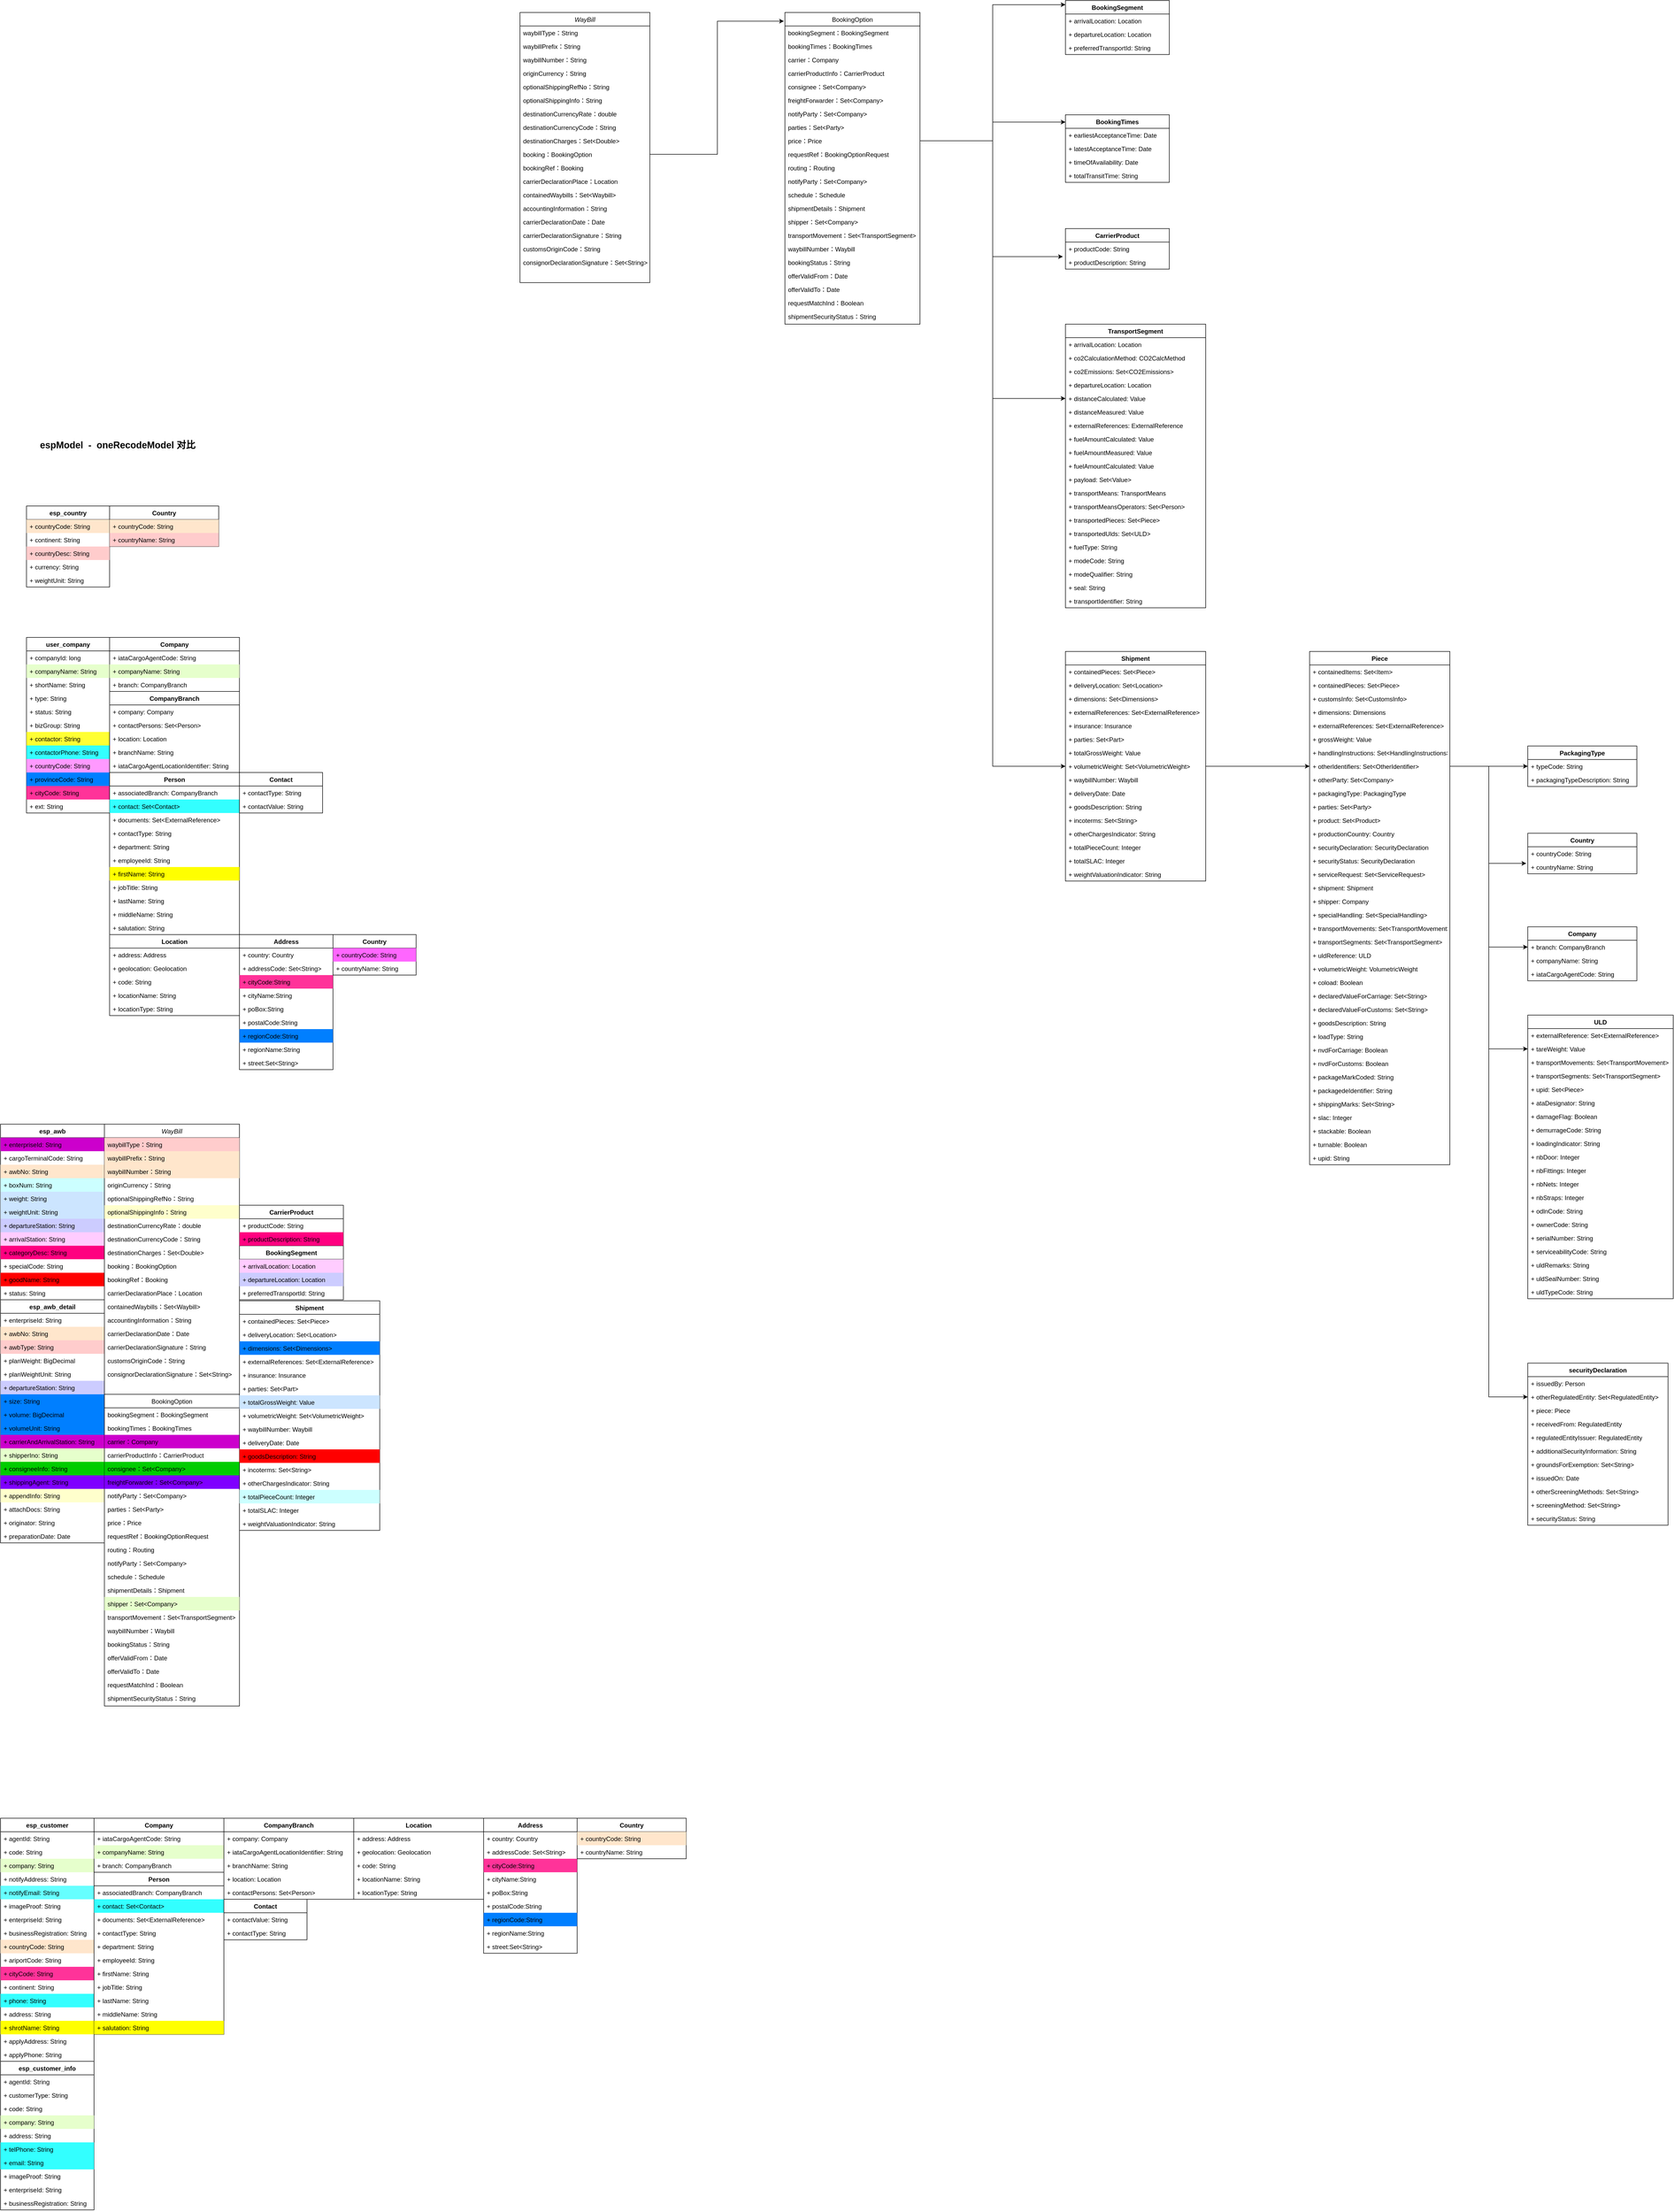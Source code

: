 <mxfile version="21.5.2" type="github">
  <diagram id="C5RBs43oDa-KdzZeNtuy" name="Page-1">
    <mxGraphModel dx="2014" dy="760" grid="1" gridSize="10" guides="1" tooltips="1" connect="1" arrows="1" fold="1" page="1" pageScale="1" pageWidth="827" pageHeight="1169" math="0" shadow="0">
      <root>
        <mxCell id="WIyWlLk6GJQsqaUBKTNV-0" />
        <mxCell id="WIyWlLk6GJQsqaUBKTNV-1" parent="WIyWlLk6GJQsqaUBKTNV-0" />
        <mxCell id="zkfFHV4jXpPFQw0GAbJ--0" value="WayBill" style="swimlane;fontStyle=2;align=center;verticalAlign=top;childLayout=stackLayout;horizontal=1;startSize=26;horizontalStack=0;resizeParent=1;resizeLast=0;collapsible=1;marginBottom=0;rounded=0;shadow=0;strokeWidth=1;" parent="WIyWlLk6GJQsqaUBKTNV-1" vertex="1">
          <mxGeometry x="220" y="40" width="250" height="520" as="geometry">
            <mxRectangle x="230" y="140" width="160" height="26" as="alternateBounds" />
          </mxGeometry>
        </mxCell>
        <mxCell id="QLpxWIOXXbLmALONFdnd-4" value="waybillType：String" style="text;align=left;verticalAlign=top;spacingLeft=4;spacingRight=4;overflow=hidden;rotatable=0;points=[[0,0.5],[1,0.5]];portConstraint=eastwest;" parent="zkfFHV4jXpPFQw0GAbJ--0" vertex="1">
          <mxGeometry y="26" width="250" height="26" as="geometry" />
        </mxCell>
        <mxCell id="QLpxWIOXXbLmALONFdnd-5" value="waybillPrefix：String" style="text;align=left;verticalAlign=top;spacingLeft=4;spacingRight=4;overflow=hidden;rotatable=0;points=[[0,0.5],[1,0.5]];portConstraint=eastwest;" parent="zkfFHV4jXpPFQw0GAbJ--0" vertex="1">
          <mxGeometry y="52" width="250" height="26" as="geometry" />
        </mxCell>
        <mxCell id="QLpxWIOXXbLmALONFdnd-3" value="waybillNumber：String" style="text;align=left;verticalAlign=top;spacingLeft=4;spacingRight=4;overflow=hidden;rotatable=0;points=[[0,0.5],[1,0.5]];portConstraint=eastwest;" parent="zkfFHV4jXpPFQw0GAbJ--0" vertex="1">
          <mxGeometry y="78" width="250" height="26" as="geometry" />
        </mxCell>
        <mxCell id="QLpxWIOXXbLmALONFdnd-8" value="originCurrency：String" style="text;align=left;verticalAlign=top;spacingLeft=4;spacingRight=4;overflow=hidden;rotatable=0;points=[[0,0.5],[1,0.5]];portConstraint=eastwest;" parent="zkfFHV4jXpPFQw0GAbJ--0" vertex="1">
          <mxGeometry y="104" width="250" height="26" as="geometry" />
        </mxCell>
        <mxCell id="QLpxWIOXXbLmALONFdnd-7" value="optionalShippingRefNo：String" style="text;align=left;verticalAlign=top;spacingLeft=4;spacingRight=4;overflow=hidden;rotatable=0;points=[[0,0.5],[1,0.5]];portConstraint=eastwest;" parent="zkfFHV4jXpPFQw0GAbJ--0" vertex="1">
          <mxGeometry y="130" width="250" height="26" as="geometry" />
        </mxCell>
        <mxCell id="QLpxWIOXXbLmALONFdnd-6" value="optionalShippingInfo：String" style="text;align=left;verticalAlign=top;spacingLeft=4;spacingRight=4;overflow=hidden;rotatable=0;points=[[0,0.5],[1,0.5]];portConstraint=eastwest;" parent="zkfFHV4jXpPFQw0GAbJ--0" vertex="1">
          <mxGeometry y="156" width="250" height="26" as="geometry" />
        </mxCell>
        <mxCell id="QLpxWIOXXbLmALONFdnd-10" value="destinationCurrencyRate：double" style="text;align=left;verticalAlign=top;spacingLeft=4;spacingRight=4;overflow=hidden;rotatable=0;points=[[0,0.5],[1,0.5]];portConstraint=eastwest;" parent="zkfFHV4jXpPFQw0GAbJ--0" vertex="1">
          <mxGeometry y="182" width="250" height="26" as="geometry" />
        </mxCell>
        <mxCell id="QLpxWIOXXbLmALONFdnd-9" value="destinationCurrencyCode：String" style="text;align=left;verticalAlign=top;spacingLeft=4;spacingRight=4;overflow=hidden;rotatable=0;points=[[0,0.5],[1,0.5]];portConstraint=eastwest;" parent="zkfFHV4jXpPFQw0GAbJ--0" vertex="1">
          <mxGeometry y="208" width="250" height="26" as="geometry" />
        </mxCell>
        <mxCell id="QLpxWIOXXbLmALONFdnd-11" value="destinationCharges：Set&lt;Double&gt;" style="text;align=left;verticalAlign=top;spacingLeft=4;spacingRight=4;overflow=hidden;rotatable=0;points=[[0,0.5],[1,0.5]];portConstraint=eastwest;" parent="zkfFHV4jXpPFQw0GAbJ--0" vertex="1">
          <mxGeometry y="234" width="250" height="26" as="geometry" />
        </mxCell>
        <mxCell id="QLpxWIOXXbLmALONFdnd-13" value="booking：BookingOption" style="text;align=left;verticalAlign=top;spacingLeft=4;spacingRight=4;overflow=hidden;rotatable=0;points=[[0,0.5],[1,0.5]];portConstraint=eastwest;" parent="zkfFHV4jXpPFQw0GAbJ--0" vertex="1">
          <mxGeometry y="260" width="250" height="26" as="geometry" />
        </mxCell>
        <mxCell id="zkfFHV4jXpPFQw0GAbJ--1" value="bookingRef：Booking" style="text;align=left;verticalAlign=top;spacingLeft=4;spacingRight=4;overflow=hidden;rotatable=0;points=[[0,0.5],[1,0.5]];portConstraint=eastwest;" parent="zkfFHV4jXpPFQw0GAbJ--0" vertex="1">
          <mxGeometry y="286" width="250" height="26" as="geometry" />
        </mxCell>
        <mxCell id="zkfFHV4jXpPFQw0GAbJ--2" value="carrierDeclarationPlace：Location" style="text;align=left;verticalAlign=top;spacingLeft=4;spacingRight=4;overflow=hidden;rotatable=0;points=[[0,0.5],[1,0.5]];portConstraint=eastwest;rounded=0;shadow=0;html=0;" parent="zkfFHV4jXpPFQw0GAbJ--0" vertex="1">
          <mxGeometry y="312" width="250" height="26" as="geometry" />
        </mxCell>
        <mxCell id="zkfFHV4jXpPFQw0GAbJ--3" value="containedWaybills：Set&lt;Waybill&gt;" style="text;align=left;verticalAlign=top;spacingLeft=4;spacingRight=4;overflow=hidden;rotatable=0;points=[[0,0.5],[1,0.5]];portConstraint=eastwest;rounded=0;shadow=0;html=0;" parent="zkfFHV4jXpPFQw0GAbJ--0" vertex="1">
          <mxGeometry y="338" width="250" height="26" as="geometry" />
        </mxCell>
        <mxCell id="zkfFHV4jXpPFQw0GAbJ--5" value="accountingInformation：String" style="text;align=left;verticalAlign=top;spacingLeft=4;spacingRight=4;overflow=hidden;rotatable=0;points=[[0,0.5],[1,0.5]];portConstraint=eastwest;" parent="zkfFHV4jXpPFQw0GAbJ--0" vertex="1">
          <mxGeometry y="364" width="250" height="26" as="geometry" />
        </mxCell>
        <mxCell id="QLpxWIOXXbLmALONFdnd-0" value="carrierDeclarationDate：Date" style="text;align=left;verticalAlign=top;spacingLeft=4;spacingRight=4;overflow=hidden;rotatable=0;points=[[0,0.5],[1,0.5]];portConstraint=eastwest;" parent="zkfFHV4jXpPFQw0GAbJ--0" vertex="1">
          <mxGeometry y="390" width="250" height="26" as="geometry" />
        </mxCell>
        <mxCell id="QLpxWIOXXbLmALONFdnd-1" value="carrierDeclarationSignature：String" style="text;align=left;verticalAlign=top;spacingLeft=4;spacingRight=4;overflow=hidden;rotatable=0;points=[[0,0.5],[1,0.5]];portConstraint=eastwest;" parent="zkfFHV4jXpPFQw0GAbJ--0" vertex="1">
          <mxGeometry y="416" width="250" height="26" as="geometry" />
        </mxCell>
        <mxCell id="QLpxWIOXXbLmALONFdnd-12" value="customsOriginCode：String" style="text;align=left;verticalAlign=top;spacingLeft=4;spacingRight=4;overflow=hidden;rotatable=0;points=[[0,0.5],[1,0.5]];portConstraint=eastwest;" parent="zkfFHV4jXpPFQw0GAbJ--0" vertex="1">
          <mxGeometry y="442" width="250" height="26" as="geometry" />
        </mxCell>
        <mxCell id="QLpxWIOXXbLmALONFdnd-2" value="consignorDeclarationSignature：Set&lt;String&gt;" style="text;align=left;verticalAlign=top;spacingLeft=4;spacingRight=4;overflow=hidden;rotatable=0;points=[[0,0.5],[1,0.5]];portConstraint=eastwest;" parent="zkfFHV4jXpPFQw0GAbJ--0" vertex="1">
          <mxGeometry y="468" width="250" height="26" as="geometry" />
        </mxCell>
        <mxCell id="zkfFHV4jXpPFQw0GAbJ--17" value="BookingOption" style="swimlane;fontStyle=0;align=center;verticalAlign=top;childLayout=stackLayout;horizontal=1;startSize=26;horizontalStack=0;resizeParent=1;resizeLast=0;collapsible=1;marginBottom=0;rounded=0;shadow=0;strokeWidth=1;" parent="WIyWlLk6GJQsqaUBKTNV-1" vertex="1">
          <mxGeometry x="730" y="40" width="260" height="600" as="geometry">
            <mxRectangle x="550" y="140" width="160" height="26" as="alternateBounds" />
          </mxGeometry>
        </mxCell>
        <mxCell id="QLpxWIOXXbLmALONFdnd-16" value="bookingSegment：BookingSegment" style="text;align=left;verticalAlign=top;spacingLeft=4;spacingRight=4;overflow=hidden;rotatable=0;points=[[0,0.5],[1,0.5]];portConstraint=eastwest;" parent="zkfFHV4jXpPFQw0GAbJ--17" vertex="1">
          <mxGeometry y="26" width="260" height="26" as="geometry" />
        </mxCell>
        <mxCell id="QLpxWIOXXbLmALONFdnd-14" value="bookingTimes：BookingTimes" style="text;align=left;verticalAlign=top;spacingLeft=4;spacingRight=4;overflow=hidden;rotatable=0;points=[[0,0.5],[1,0.5]];portConstraint=eastwest;" parent="zkfFHV4jXpPFQw0GAbJ--17" vertex="1">
          <mxGeometry y="52" width="260" height="26" as="geometry" />
        </mxCell>
        <mxCell id="zkfFHV4jXpPFQw0GAbJ--18" value="carrier：Company" style="text;align=left;verticalAlign=top;spacingLeft=4;spacingRight=4;overflow=hidden;rotatable=0;points=[[0,0.5],[1,0.5]];portConstraint=eastwest;" parent="zkfFHV4jXpPFQw0GAbJ--17" vertex="1">
          <mxGeometry y="78" width="260" height="26" as="geometry" />
        </mxCell>
        <mxCell id="zkfFHV4jXpPFQw0GAbJ--19" value="carrierProductInfo：CarrierProduct" style="text;align=left;verticalAlign=top;spacingLeft=4;spacingRight=4;overflow=hidden;rotatable=0;points=[[0,0.5],[1,0.5]];portConstraint=eastwest;rounded=0;shadow=0;html=0;" parent="zkfFHV4jXpPFQw0GAbJ--17" vertex="1">
          <mxGeometry y="104" width="260" height="26" as="geometry" />
        </mxCell>
        <mxCell id="zkfFHV4jXpPFQw0GAbJ--20" value="consignee：Set&lt;Company&gt;" style="text;align=left;verticalAlign=top;spacingLeft=4;spacingRight=4;overflow=hidden;rotatable=0;points=[[0,0.5],[1,0.5]];portConstraint=eastwest;rounded=0;shadow=0;html=0;" parent="zkfFHV4jXpPFQw0GAbJ--17" vertex="1">
          <mxGeometry y="130" width="260" height="26" as="geometry" />
        </mxCell>
        <mxCell id="zkfFHV4jXpPFQw0GAbJ--21" value="freightForwarder：Set&lt;Company&gt;" style="text;align=left;verticalAlign=top;spacingLeft=4;spacingRight=4;overflow=hidden;rotatable=0;points=[[0,0.5],[1,0.5]];portConstraint=eastwest;rounded=0;shadow=0;html=0;" parent="zkfFHV4jXpPFQw0GAbJ--17" vertex="1">
          <mxGeometry y="156" width="260" height="26" as="geometry" />
        </mxCell>
        <mxCell id="QLpxWIOXXbLmALONFdnd-18" value="notifyParty：Set&lt;Company&gt;" style="text;align=left;verticalAlign=top;spacingLeft=4;spacingRight=4;overflow=hidden;rotatable=0;points=[[0,0.5],[1,0.5]];portConstraint=eastwest;rounded=0;shadow=0;html=0;" parent="zkfFHV4jXpPFQw0GAbJ--17" vertex="1">
          <mxGeometry y="182" width="260" height="26" as="geometry" />
        </mxCell>
        <mxCell id="QLpxWIOXXbLmALONFdnd-20" value="parties：Set&lt;Party&gt;" style="text;align=left;verticalAlign=top;spacingLeft=4;spacingRight=4;overflow=hidden;rotatable=0;points=[[0,0.5],[1,0.5]];portConstraint=eastwest;rounded=0;shadow=0;html=0;" parent="zkfFHV4jXpPFQw0GAbJ--17" vertex="1">
          <mxGeometry y="208" width="260" height="26" as="geometry" />
        </mxCell>
        <mxCell id="QLpxWIOXXbLmALONFdnd-22" value="price：Price" style="text;align=left;verticalAlign=top;spacingLeft=4;spacingRight=4;overflow=hidden;rotatable=0;points=[[0,0.5],[1,0.5]];portConstraint=eastwest;rounded=0;shadow=0;html=0;" parent="zkfFHV4jXpPFQw0GAbJ--17" vertex="1">
          <mxGeometry y="234" width="260" height="26" as="geometry" />
        </mxCell>
        <mxCell id="QLpxWIOXXbLmALONFdnd-21" value="requestRef：BookingOptionRequest" style="text;align=left;verticalAlign=top;spacingLeft=4;spacingRight=4;overflow=hidden;rotatable=0;points=[[0,0.5],[1,0.5]];portConstraint=eastwest;rounded=0;shadow=0;html=0;" parent="zkfFHV4jXpPFQw0GAbJ--17" vertex="1">
          <mxGeometry y="260" width="260" height="26" as="geometry" />
        </mxCell>
        <mxCell id="QLpxWIOXXbLmALONFdnd-19" value="routing：Routing" style="text;align=left;verticalAlign=top;spacingLeft=4;spacingRight=4;overflow=hidden;rotatable=0;points=[[0,0.5],[1,0.5]];portConstraint=eastwest;rounded=0;shadow=0;html=0;" parent="zkfFHV4jXpPFQw0GAbJ--17" vertex="1">
          <mxGeometry y="286" width="260" height="26" as="geometry" />
        </mxCell>
        <mxCell id="QLpxWIOXXbLmALONFdnd-23" value="notifyParty：Set&lt;Company&gt;" style="text;align=left;verticalAlign=top;spacingLeft=4;spacingRight=4;overflow=hidden;rotatable=0;points=[[0,0.5],[1,0.5]];portConstraint=eastwest;rounded=0;shadow=0;html=0;" parent="zkfFHV4jXpPFQw0GAbJ--17" vertex="1">
          <mxGeometry y="312" width="260" height="26" as="geometry" />
        </mxCell>
        <mxCell id="QLpxWIOXXbLmALONFdnd-24" value="schedule：Schedule" style="text;align=left;verticalAlign=top;spacingLeft=4;spacingRight=4;overflow=hidden;rotatable=0;points=[[0,0.5],[1,0.5]];portConstraint=eastwest;rounded=0;shadow=0;html=0;" parent="zkfFHV4jXpPFQw0GAbJ--17" vertex="1">
          <mxGeometry y="338" width="260" height="26" as="geometry" />
        </mxCell>
        <mxCell id="QLpxWIOXXbLmALONFdnd-25" value="shipmentDetails：Shipment" style="text;align=left;verticalAlign=top;spacingLeft=4;spacingRight=4;overflow=hidden;rotatable=0;points=[[0,0.5],[1,0.5]];portConstraint=eastwest;rounded=0;shadow=0;html=0;" parent="zkfFHV4jXpPFQw0GAbJ--17" vertex="1">
          <mxGeometry y="364" width="260" height="26" as="geometry" />
        </mxCell>
        <mxCell id="QLpxWIOXXbLmALONFdnd-26" value="shipper：Set&lt;Company&gt;" style="text;align=left;verticalAlign=top;spacingLeft=4;spacingRight=4;overflow=hidden;rotatable=0;points=[[0,0.5],[1,0.5]];portConstraint=eastwest;rounded=0;shadow=0;html=0;" parent="zkfFHV4jXpPFQw0GAbJ--17" vertex="1">
          <mxGeometry y="390" width="260" height="26" as="geometry" />
        </mxCell>
        <mxCell id="QLpxWIOXXbLmALONFdnd-27" value="transportMovement：Set&lt;TransportSegment&gt;" style="text;align=left;verticalAlign=top;spacingLeft=4;spacingRight=4;overflow=hidden;rotatable=0;points=[[0,0.5],[1,0.5]];portConstraint=eastwest;rounded=0;shadow=0;html=0;" parent="zkfFHV4jXpPFQw0GAbJ--17" vertex="1">
          <mxGeometry y="416" width="260" height="26" as="geometry" />
        </mxCell>
        <mxCell id="QLpxWIOXXbLmALONFdnd-28" value="waybillNumber：Waybill" style="text;align=left;verticalAlign=top;spacingLeft=4;spacingRight=4;overflow=hidden;rotatable=0;points=[[0,0.5],[1,0.5]];portConstraint=eastwest;rounded=0;shadow=0;html=0;" parent="zkfFHV4jXpPFQw0GAbJ--17" vertex="1">
          <mxGeometry y="442" width="260" height="26" as="geometry" />
        </mxCell>
        <mxCell id="QLpxWIOXXbLmALONFdnd-30" value="bookingStatus：String" style="text;align=left;verticalAlign=top;spacingLeft=4;spacingRight=4;overflow=hidden;rotatable=0;points=[[0,0.5],[1,0.5]];portConstraint=eastwest;rounded=0;shadow=0;html=0;" parent="zkfFHV4jXpPFQw0GAbJ--17" vertex="1">
          <mxGeometry y="468" width="260" height="26" as="geometry" />
        </mxCell>
        <mxCell id="QLpxWIOXXbLmALONFdnd-31" value="offerValidFrom：Date" style="text;align=left;verticalAlign=top;spacingLeft=4;spacingRight=4;overflow=hidden;rotatable=0;points=[[0,0.5],[1,0.5]];portConstraint=eastwest;rounded=0;shadow=0;html=0;" parent="zkfFHV4jXpPFQw0GAbJ--17" vertex="1">
          <mxGeometry y="494" width="260" height="26" as="geometry" />
        </mxCell>
        <mxCell id="QLpxWIOXXbLmALONFdnd-29" value="offerValidTo：Date" style="text;align=left;verticalAlign=top;spacingLeft=4;spacingRight=4;overflow=hidden;rotatable=0;points=[[0,0.5],[1,0.5]];portConstraint=eastwest;rounded=0;shadow=0;html=0;" parent="zkfFHV4jXpPFQw0GAbJ--17" vertex="1">
          <mxGeometry y="520" width="260" height="26" as="geometry" />
        </mxCell>
        <mxCell id="QLpxWIOXXbLmALONFdnd-32" value="requestMatchInd：Boolean" style="text;align=left;verticalAlign=top;spacingLeft=4;spacingRight=4;overflow=hidden;rotatable=0;points=[[0,0.5],[1,0.5]];portConstraint=eastwest;rounded=0;shadow=0;html=0;" parent="zkfFHV4jXpPFQw0GAbJ--17" vertex="1">
          <mxGeometry y="546" width="260" height="26" as="geometry" />
        </mxCell>
        <mxCell id="zkfFHV4jXpPFQw0GAbJ--22" value="shipmentSecurityStatus：String" style="text;align=left;verticalAlign=top;spacingLeft=4;spacingRight=4;overflow=hidden;rotatable=0;points=[[0,0.5],[1,0.5]];portConstraint=eastwest;rounded=0;shadow=0;html=0;" parent="zkfFHV4jXpPFQw0GAbJ--17" vertex="1">
          <mxGeometry y="572" width="260" height="26" as="geometry" />
        </mxCell>
        <mxCell id="QLpxWIOXXbLmALONFdnd-34" value="BookingSegment" style="swimlane;fontStyle=1;align=center;verticalAlign=top;childLayout=stackLayout;horizontal=1;startSize=26;horizontalStack=0;resizeParent=1;resizeParentMax=0;resizeLast=0;collapsible=1;marginBottom=0;whiteSpace=wrap;html=1;" parent="WIyWlLk6GJQsqaUBKTNV-1" vertex="1">
          <mxGeometry x="1270" y="17" width="200" height="104" as="geometry" />
        </mxCell>
        <mxCell id="QLpxWIOXXbLmALONFdnd-40" value="+&amp;nbsp;arrivalLocation&lt;span style=&quot;background-color: initial;&quot;&gt;:&amp;nbsp;&lt;/span&gt;Location" style="text;strokeColor=none;fillColor=none;align=left;verticalAlign=top;spacingLeft=4;spacingRight=4;overflow=hidden;rotatable=0;points=[[0,0.5],[1,0.5]];portConstraint=eastwest;whiteSpace=wrap;html=1;" parent="QLpxWIOXXbLmALONFdnd-34" vertex="1">
          <mxGeometry y="26" width="200" height="26" as="geometry" />
        </mxCell>
        <mxCell id="QLpxWIOXXbLmALONFdnd-43" value="+&amp;nbsp;departureLocation&lt;span style=&quot;background-color: initial;&quot;&gt;: Location&lt;/span&gt;" style="text;strokeColor=none;fillColor=none;align=left;verticalAlign=top;spacingLeft=4;spacingRight=4;overflow=hidden;rotatable=0;points=[[0,0.5],[1,0.5]];portConstraint=eastwest;whiteSpace=wrap;html=1;" parent="QLpxWIOXXbLmALONFdnd-34" vertex="1">
          <mxGeometry y="52" width="200" height="26" as="geometry" />
        </mxCell>
        <mxCell id="QLpxWIOXXbLmALONFdnd-42" value="+&amp;nbsp;preferredTransportId&lt;span style=&quot;background-color: initial;&quot;&gt;:&amp;nbsp;&lt;/span&gt;String" style="text;strokeColor=none;fillColor=none;align=left;verticalAlign=top;spacingLeft=4;spacingRight=4;overflow=hidden;rotatable=0;points=[[0,0.5],[1,0.5]];portConstraint=eastwest;whiteSpace=wrap;html=1;" parent="QLpxWIOXXbLmALONFdnd-34" vertex="1">
          <mxGeometry y="78" width="200" height="26" as="geometry" />
        </mxCell>
        <mxCell id="QLpxWIOXXbLmALONFdnd-46" value="BookingTimes" style="swimlane;fontStyle=1;align=center;verticalAlign=top;childLayout=stackLayout;horizontal=1;startSize=26;horizontalStack=0;resizeParent=1;resizeParentMax=0;resizeLast=0;collapsible=1;marginBottom=0;whiteSpace=wrap;html=1;" parent="WIyWlLk6GJQsqaUBKTNV-1" vertex="1">
          <mxGeometry x="1270" y="237" width="200" height="130" as="geometry" />
        </mxCell>
        <mxCell id="QLpxWIOXXbLmALONFdnd-47" value="+&amp;nbsp;earliestAcceptanceTime&lt;span style=&quot;background-color: initial;&quot;&gt;:&amp;nbsp;&lt;/span&gt;&lt;span style=&quot;background-color: initial;&quot;&gt;Date&lt;/span&gt;" style="text;strokeColor=none;fillColor=none;align=left;verticalAlign=top;spacingLeft=4;spacingRight=4;overflow=hidden;rotatable=0;points=[[0,0.5],[1,0.5]];portConstraint=eastwest;whiteSpace=wrap;html=1;" parent="QLpxWIOXXbLmALONFdnd-46" vertex="1">
          <mxGeometry y="26" width="200" height="26" as="geometry" />
        </mxCell>
        <mxCell id="QLpxWIOXXbLmALONFdnd-48" value="+&amp;nbsp;latestAcceptanceTime&lt;span style=&quot;background-color: initial;&quot;&gt;: Date&lt;/span&gt;" style="text;strokeColor=none;fillColor=none;align=left;verticalAlign=top;spacingLeft=4;spacingRight=4;overflow=hidden;rotatable=0;points=[[0,0.5],[1,0.5]];portConstraint=eastwest;whiteSpace=wrap;html=1;" parent="QLpxWIOXXbLmALONFdnd-46" vertex="1">
          <mxGeometry y="52" width="200" height="26" as="geometry" />
        </mxCell>
        <mxCell id="QLpxWIOXXbLmALONFdnd-51" value="+&amp;nbsp;timeOfAvailability&lt;span style=&quot;background-color: initial;&quot;&gt;:&amp;nbsp;&lt;/span&gt;Date" style="text;strokeColor=none;fillColor=none;align=left;verticalAlign=top;spacingLeft=4;spacingRight=4;overflow=hidden;rotatable=0;points=[[0,0.5],[1,0.5]];portConstraint=eastwest;whiteSpace=wrap;html=1;" parent="QLpxWIOXXbLmALONFdnd-46" vertex="1">
          <mxGeometry y="78" width="200" height="26" as="geometry" />
        </mxCell>
        <mxCell id="QLpxWIOXXbLmALONFdnd-49" value="+&amp;nbsp;totalTransitTime&lt;span style=&quot;background-color: initial;&quot;&gt;:&amp;nbsp;&lt;/span&gt;&lt;span style=&quot;background-color: initial;&quot;&gt;String&lt;/span&gt;" style="text;strokeColor=none;fillColor=none;align=left;verticalAlign=top;spacingLeft=4;spacingRight=4;overflow=hidden;rotatable=0;points=[[0,0.5],[1,0.5]];portConstraint=eastwest;whiteSpace=wrap;html=1;" parent="QLpxWIOXXbLmALONFdnd-46" vertex="1">
          <mxGeometry y="104" width="200" height="26" as="geometry" />
        </mxCell>
        <mxCell id="QLpxWIOXXbLmALONFdnd-52" value="CarrierProduct" style="swimlane;fontStyle=1;align=center;verticalAlign=top;childLayout=stackLayout;horizontal=1;startSize=26;horizontalStack=0;resizeParent=1;resizeParentMax=0;resizeLast=0;collapsible=1;marginBottom=0;whiteSpace=wrap;html=1;" parent="WIyWlLk6GJQsqaUBKTNV-1" vertex="1">
          <mxGeometry x="1270" y="456" width="200" height="78" as="geometry" />
        </mxCell>
        <mxCell id="QLpxWIOXXbLmALONFdnd-53" value="+&amp;nbsp;productCode&lt;span style=&quot;background-color: initial;&quot;&gt;:&amp;nbsp;&lt;/span&gt;&lt;span style=&quot;background-color: initial;&quot;&gt;String&lt;/span&gt;" style="text;strokeColor=none;fillColor=none;align=left;verticalAlign=top;spacingLeft=4;spacingRight=4;overflow=hidden;rotatable=0;points=[[0,0.5],[1,0.5]];portConstraint=eastwest;whiteSpace=wrap;html=1;" parent="QLpxWIOXXbLmALONFdnd-52" vertex="1">
          <mxGeometry y="26" width="200" height="26" as="geometry" />
        </mxCell>
        <mxCell id="QLpxWIOXXbLmALONFdnd-54" value="+&amp;nbsp;productDescription&lt;span style=&quot;background-color: initial;&quot;&gt;: String&lt;/span&gt;" style="text;strokeColor=none;fillColor=none;align=left;verticalAlign=top;spacingLeft=4;spacingRight=4;overflow=hidden;rotatable=0;points=[[0,0.5],[1,0.5]];portConstraint=eastwest;whiteSpace=wrap;html=1;" parent="QLpxWIOXXbLmALONFdnd-52" vertex="1">
          <mxGeometry y="52" width="200" height="26" as="geometry" />
        </mxCell>
        <mxCell id="QLpxWIOXXbLmALONFdnd-60" style="edgeStyle=orthogonalEdgeStyle;rounded=0;orthogonalLoop=1;jettySize=auto;html=1;entryX=-0.008;entryY=0.028;entryDx=0;entryDy=0;entryPerimeter=0;" parent="WIyWlLk6GJQsqaUBKTNV-1" source="QLpxWIOXXbLmALONFdnd-13" target="zkfFHV4jXpPFQw0GAbJ--17" edge="1">
          <mxGeometry relative="1" as="geometry" />
        </mxCell>
        <mxCell id="QLpxWIOXXbLmALONFdnd-61" value="TransportSegment" style="swimlane;fontStyle=1;align=center;verticalAlign=top;childLayout=stackLayout;horizontal=1;startSize=26;horizontalStack=0;resizeParent=1;resizeParentMax=0;resizeLast=0;collapsible=1;marginBottom=0;whiteSpace=wrap;html=1;" parent="WIyWlLk6GJQsqaUBKTNV-1" vertex="1">
          <mxGeometry x="1270" y="640" width="270" height="546" as="geometry" />
        </mxCell>
        <mxCell id="QLpxWIOXXbLmALONFdnd-62" value="+&amp;nbsp;arrivalLocation&lt;span style=&quot;background-color: initial;&quot;&gt;:&amp;nbsp;&lt;/span&gt;&lt;span style=&quot;background-color: initial;&quot;&gt;Location&lt;/span&gt;" style="text;strokeColor=none;fillColor=none;align=left;verticalAlign=top;spacingLeft=4;spacingRight=4;overflow=hidden;rotatable=0;points=[[0,0.5],[1,0.5]];portConstraint=eastwest;whiteSpace=wrap;html=1;" parent="QLpxWIOXXbLmALONFdnd-61" vertex="1">
          <mxGeometry y="26" width="270" height="26" as="geometry" />
        </mxCell>
        <mxCell id="QLpxWIOXXbLmALONFdnd-64" value="+&amp;nbsp;co2CalculationMethod&lt;span style=&quot;background-color: initial;&quot;&gt;:&amp;nbsp;&lt;/span&gt;CO2CalcMethod" style="text;strokeColor=none;fillColor=none;align=left;verticalAlign=top;spacingLeft=4;spacingRight=4;overflow=hidden;rotatable=0;points=[[0,0.5],[1,0.5]];portConstraint=eastwest;whiteSpace=wrap;html=1;" parent="QLpxWIOXXbLmALONFdnd-61" vertex="1">
          <mxGeometry y="52" width="270" height="26" as="geometry" />
        </mxCell>
        <mxCell id="QLpxWIOXXbLmALONFdnd-65" value="+&amp;nbsp;co2Emissions&lt;span style=&quot;background-color: initial;&quot;&gt;:&amp;nbsp;&lt;/span&gt;Set&amp;lt;CO2Emissions&amp;gt;" style="text;strokeColor=none;fillColor=none;align=left;verticalAlign=top;spacingLeft=4;spacingRight=4;overflow=hidden;rotatable=0;points=[[0,0.5],[1,0.5]];portConstraint=eastwest;whiteSpace=wrap;html=1;" parent="QLpxWIOXXbLmALONFdnd-61" vertex="1">
          <mxGeometry y="78" width="270" height="26" as="geometry" />
        </mxCell>
        <mxCell id="QLpxWIOXXbLmALONFdnd-66" value="+&amp;nbsp;departureLocation&lt;span style=&quot;background-color: initial;&quot;&gt;:&amp;nbsp;&lt;/span&gt;Location" style="text;strokeColor=none;fillColor=none;align=left;verticalAlign=top;spacingLeft=4;spacingRight=4;overflow=hidden;rotatable=0;points=[[0,0.5],[1,0.5]];portConstraint=eastwest;whiteSpace=wrap;html=1;" parent="QLpxWIOXXbLmALONFdnd-61" vertex="1">
          <mxGeometry y="104" width="270" height="26" as="geometry" />
        </mxCell>
        <mxCell id="QLpxWIOXXbLmALONFdnd-67" value="+&amp;nbsp;distanceCalculated&lt;span style=&quot;background-color: initial;&quot;&gt;:&amp;nbsp;&lt;/span&gt;Value" style="text;strokeColor=none;fillColor=none;align=left;verticalAlign=top;spacingLeft=4;spacingRight=4;overflow=hidden;rotatable=0;points=[[0,0.5],[1,0.5]];portConstraint=eastwest;whiteSpace=wrap;html=1;" parent="QLpxWIOXXbLmALONFdnd-61" vertex="1">
          <mxGeometry y="130" width="270" height="26" as="geometry" />
        </mxCell>
        <mxCell id="QLpxWIOXXbLmALONFdnd-68" value="+&amp;nbsp;distanceMeasured&lt;span style=&quot;background-color: initial;&quot;&gt;:&amp;nbsp;&lt;/span&gt;Value" style="text;strokeColor=none;fillColor=none;align=left;verticalAlign=top;spacingLeft=4;spacingRight=4;overflow=hidden;rotatable=0;points=[[0,0.5],[1,0.5]];portConstraint=eastwest;whiteSpace=wrap;html=1;" parent="QLpxWIOXXbLmALONFdnd-61" vertex="1">
          <mxGeometry y="156" width="270" height="26" as="geometry" />
        </mxCell>
        <mxCell id="QLpxWIOXXbLmALONFdnd-69" value="+&amp;nbsp;externalReferences&lt;span style=&quot;background-color: initial;&quot;&gt;:&amp;nbsp;&lt;/span&gt;ExternalReference" style="text;strokeColor=none;fillColor=none;align=left;verticalAlign=top;spacingLeft=4;spacingRight=4;overflow=hidden;rotatable=0;points=[[0,0.5],[1,0.5]];portConstraint=eastwest;whiteSpace=wrap;html=1;" parent="QLpxWIOXXbLmALONFdnd-61" vertex="1">
          <mxGeometry y="182" width="270" height="26" as="geometry" />
        </mxCell>
        <mxCell id="QLpxWIOXXbLmALONFdnd-71" value="+&amp;nbsp;fuelAmountCalculated&lt;span style=&quot;background-color: initial;&quot;&gt;:&amp;nbsp;&lt;/span&gt;Value" style="text;strokeColor=none;fillColor=none;align=left;verticalAlign=top;spacingLeft=4;spacingRight=4;overflow=hidden;rotatable=0;points=[[0,0.5],[1,0.5]];portConstraint=eastwest;whiteSpace=wrap;html=1;" parent="QLpxWIOXXbLmALONFdnd-61" vertex="1">
          <mxGeometry y="208" width="270" height="26" as="geometry" />
        </mxCell>
        <mxCell id="QLpxWIOXXbLmALONFdnd-72" value="+&amp;nbsp;fuelAmountMeasured&lt;span style=&quot;background-color: initial;&quot;&gt;:&amp;nbsp;&lt;/span&gt;&lt;span style=&quot;background-color: initial;&quot;&gt;Value&lt;/span&gt;" style="text;strokeColor=none;fillColor=none;align=left;verticalAlign=top;spacingLeft=4;spacingRight=4;overflow=hidden;rotatable=0;points=[[0,0.5],[1,0.5]];portConstraint=eastwest;whiteSpace=wrap;html=1;" parent="QLpxWIOXXbLmALONFdnd-61" vertex="1">
          <mxGeometry y="234" width="270" height="26" as="geometry" />
        </mxCell>
        <mxCell id="QLpxWIOXXbLmALONFdnd-73" value="+&amp;nbsp;fuelAmountCalculated&lt;span style=&quot;background-color: initial;&quot;&gt;:&amp;nbsp;&lt;/span&gt;Value" style="text;strokeColor=none;fillColor=none;align=left;verticalAlign=top;spacingLeft=4;spacingRight=4;overflow=hidden;rotatable=0;points=[[0,0.5],[1,0.5]];portConstraint=eastwest;whiteSpace=wrap;html=1;" parent="QLpxWIOXXbLmALONFdnd-61" vertex="1">
          <mxGeometry y="260" width="270" height="26" as="geometry" />
        </mxCell>
        <mxCell id="QLpxWIOXXbLmALONFdnd-70" value="+&amp;nbsp;payload&lt;span style=&quot;background-color: initial;&quot;&gt;:&amp;nbsp;&lt;/span&gt;Set&amp;lt;Value&amp;gt;" style="text;strokeColor=none;fillColor=none;align=left;verticalAlign=top;spacingLeft=4;spacingRight=4;overflow=hidden;rotatable=0;points=[[0,0.5],[1,0.5]];portConstraint=eastwest;whiteSpace=wrap;html=1;" parent="QLpxWIOXXbLmALONFdnd-61" vertex="1">
          <mxGeometry y="286" width="270" height="26" as="geometry" />
        </mxCell>
        <mxCell id="QLpxWIOXXbLmALONFdnd-74" value="+&amp;nbsp;transportMeans&lt;span style=&quot;background-color: initial;&quot;&gt;:&amp;nbsp;&lt;/span&gt;TransportMeans" style="text;strokeColor=none;fillColor=none;align=left;verticalAlign=top;spacingLeft=4;spacingRight=4;overflow=hidden;rotatable=0;points=[[0,0.5],[1,0.5]];portConstraint=eastwest;whiteSpace=wrap;html=1;" parent="QLpxWIOXXbLmALONFdnd-61" vertex="1">
          <mxGeometry y="312" width="270" height="26" as="geometry" />
        </mxCell>
        <mxCell id="QLpxWIOXXbLmALONFdnd-75" value="+&amp;nbsp;transportMeansOperators&lt;span style=&quot;background-color: initial;&quot;&gt;:&amp;nbsp;&lt;/span&gt;Set&amp;lt;Person&amp;gt;" style="text;strokeColor=none;fillColor=none;align=left;verticalAlign=top;spacingLeft=4;spacingRight=4;overflow=hidden;rotatable=0;points=[[0,0.5],[1,0.5]];portConstraint=eastwest;whiteSpace=wrap;html=1;" parent="QLpxWIOXXbLmALONFdnd-61" vertex="1">
          <mxGeometry y="338" width="270" height="26" as="geometry" />
        </mxCell>
        <mxCell id="QLpxWIOXXbLmALONFdnd-77" value="+&amp;nbsp;transportedPieces&lt;span style=&quot;background-color: initial;&quot;&gt;:&amp;nbsp;&lt;/span&gt;&lt;span style=&quot;background-color: initial;&quot;&gt;Set&amp;lt;Piece&amp;gt;&lt;/span&gt;" style="text;strokeColor=none;fillColor=none;align=left;verticalAlign=top;spacingLeft=4;spacingRight=4;overflow=hidden;rotatable=0;points=[[0,0.5],[1,0.5]];portConstraint=eastwest;whiteSpace=wrap;html=1;" parent="QLpxWIOXXbLmALONFdnd-61" vertex="1">
          <mxGeometry y="364" width="270" height="26" as="geometry" />
        </mxCell>
        <mxCell id="QLpxWIOXXbLmALONFdnd-76" value="+&amp;nbsp;transportedUlds&lt;span style=&quot;background-color: initial;&quot;&gt;:&amp;nbsp;&lt;/span&gt;&lt;span style=&quot;background-color: initial;&quot;&gt;Set&amp;lt;ULD&amp;gt;&lt;/span&gt;" style="text;strokeColor=none;fillColor=none;align=left;verticalAlign=top;spacingLeft=4;spacingRight=4;overflow=hidden;rotatable=0;points=[[0,0.5],[1,0.5]];portConstraint=eastwest;whiteSpace=wrap;html=1;" parent="QLpxWIOXXbLmALONFdnd-61" vertex="1">
          <mxGeometry y="390" width="270" height="26" as="geometry" />
        </mxCell>
        <mxCell id="QLpxWIOXXbLmALONFdnd-78" value="+&amp;nbsp;fuelType&lt;span style=&quot;background-color: initial;&quot;&gt;:&amp;nbsp;&lt;/span&gt;String" style="text;strokeColor=none;fillColor=none;align=left;verticalAlign=top;spacingLeft=4;spacingRight=4;overflow=hidden;rotatable=0;points=[[0,0.5],[1,0.5]];portConstraint=eastwest;whiteSpace=wrap;html=1;" parent="QLpxWIOXXbLmALONFdnd-61" vertex="1">
          <mxGeometry y="416" width="270" height="26" as="geometry" />
        </mxCell>
        <mxCell id="QLpxWIOXXbLmALONFdnd-79" value="+&amp;nbsp;modeCode&lt;span style=&quot;background-color: initial;&quot;&gt;:&amp;nbsp;&lt;/span&gt;&lt;span style=&quot;background-color: initial;&quot;&gt;String&lt;/span&gt;" style="text;strokeColor=none;fillColor=none;align=left;verticalAlign=top;spacingLeft=4;spacingRight=4;overflow=hidden;rotatable=0;points=[[0,0.5],[1,0.5]];portConstraint=eastwest;whiteSpace=wrap;html=1;" parent="QLpxWIOXXbLmALONFdnd-61" vertex="1">
          <mxGeometry y="442" width="270" height="26" as="geometry" />
        </mxCell>
        <mxCell id="QLpxWIOXXbLmALONFdnd-80" value="+&amp;nbsp;modeQualifier&lt;span style=&quot;background-color: initial;&quot;&gt;:&amp;nbsp;&lt;/span&gt;&lt;span style=&quot;background-color: initial;&quot;&gt;String&lt;/span&gt;" style="text;strokeColor=none;fillColor=none;align=left;verticalAlign=top;spacingLeft=4;spacingRight=4;overflow=hidden;rotatable=0;points=[[0,0.5],[1,0.5]];portConstraint=eastwest;whiteSpace=wrap;html=1;" parent="QLpxWIOXXbLmALONFdnd-61" vertex="1">
          <mxGeometry y="468" width="270" height="26" as="geometry" />
        </mxCell>
        <mxCell id="QLpxWIOXXbLmALONFdnd-81" value="+&amp;nbsp;seal&lt;span style=&quot;background-color: initial;&quot;&gt;:&amp;nbsp;&lt;/span&gt;&lt;span style=&quot;background-color: initial;&quot;&gt;String&lt;/span&gt;" style="text;strokeColor=none;fillColor=none;align=left;verticalAlign=top;spacingLeft=4;spacingRight=4;overflow=hidden;rotatable=0;points=[[0,0.5],[1,0.5]];portConstraint=eastwest;whiteSpace=wrap;html=1;" parent="QLpxWIOXXbLmALONFdnd-61" vertex="1">
          <mxGeometry y="494" width="270" height="26" as="geometry" />
        </mxCell>
        <mxCell id="QLpxWIOXXbLmALONFdnd-82" value="+&amp;nbsp;transportIdentifier&lt;span style=&quot;background-color: initial;&quot;&gt;:&amp;nbsp;&lt;/span&gt;&lt;span style=&quot;background-color: initial;&quot;&gt;String&lt;/span&gt;" style="text;strokeColor=none;fillColor=none;align=left;verticalAlign=top;spacingLeft=4;spacingRight=4;overflow=hidden;rotatable=0;points=[[0,0.5],[1,0.5]];portConstraint=eastwest;whiteSpace=wrap;html=1;" parent="QLpxWIOXXbLmALONFdnd-61" vertex="1">
          <mxGeometry y="520" width="270" height="26" as="geometry" />
        </mxCell>
        <mxCell id="QLpxWIOXXbLmALONFdnd-85" style="edgeStyle=orthogonalEdgeStyle;rounded=0;orthogonalLoop=1;jettySize=auto;html=1;entryX=0;entryY=0.108;entryDx=0;entryDy=0;entryPerimeter=0;" parent="WIyWlLk6GJQsqaUBKTNV-1" source="QLpxWIOXXbLmALONFdnd-22" target="QLpxWIOXXbLmALONFdnd-46" edge="1">
          <mxGeometry relative="1" as="geometry" />
        </mxCell>
        <mxCell id="QLpxWIOXXbLmALONFdnd-86" style="edgeStyle=orthogonalEdgeStyle;rounded=0;orthogonalLoop=1;jettySize=auto;html=1;entryX=0;entryY=0.077;entryDx=0;entryDy=0;entryPerimeter=0;" parent="WIyWlLk6GJQsqaUBKTNV-1" source="QLpxWIOXXbLmALONFdnd-22" target="QLpxWIOXXbLmALONFdnd-34" edge="1">
          <mxGeometry relative="1" as="geometry" />
        </mxCell>
        <mxCell id="QLpxWIOXXbLmALONFdnd-90" style="edgeStyle=orthogonalEdgeStyle;rounded=0;orthogonalLoop=1;jettySize=auto;html=1;entryX=0;entryY=0.5;entryDx=0;entryDy=0;" parent="WIyWlLk6GJQsqaUBKTNV-1" source="QLpxWIOXXbLmALONFdnd-22" target="QLpxWIOXXbLmALONFdnd-67" edge="1">
          <mxGeometry relative="1" as="geometry">
            <mxPoint x="1130" y="704" as="targetPoint" />
          </mxGeometry>
        </mxCell>
        <mxCell id="QLpxWIOXXbLmALONFdnd-91" style="edgeStyle=orthogonalEdgeStyle;rounded=0;orthogonalLoop=1;jettySize=auto;html=1;entryX=-0.025;entryY=0.077;entryDx=0;entryDy=0;entryPerimeter=0;" parent="WIyWlLk6GJQsqaUBKTNV-1" source="QLpxWIOXXbLmALONFdnd-22" target="QLpxWIOXXbLmALONFdnd-54" edge="1">
          <mxGeometry relative="1" as="geometry" />
        </mxCell>
        <mxCell id="QLpxWIOXXbLmALONFdnd-92" value="Shipment" style="swimlane;fontStyle=1;align=center;verticalAlign=top;childLayout=stackLayout;horizontal=1;startSize=26;horizontalStack=0;resizeParent=1;resizeParentMax=0;resizeLast=0;collapsible=1;marginBottom=0;whiteSpace=wrap;html=1;" parent="WIyWlLk6GJQsqaUBKTNV-1" vertex="1">
          <mxGeometry x="1270" y="1270" width="270" height="442" as="geometry" />
        </mxCell>
        <mxCell id="QLpxWIOXXbLmALONFdnd-93" value="+&amp;nbsp;containedPieces&lt;span style=&quot;background-color: initial;&quot;&gt;:&amp;nbsp;&lt;/span&gt;Set&amp;lt;Piece&amp;gt;" style="text;strokeColor=none;fillColor=none;align=left;verticalAlign=top;spacingLeft=4;spacingRight=4;overflow=hidden;rotatable=0;points=[[0,0.5],[1,0.5]];portConstraint=eastwest;whiteSpace=wrap;html=1;" parent="QLpxWIOXXbLmALONFdnd-92" vertex="1">
          <mxGeometry y="26" width="270" height="26" as="geometry" />
        </mxCell>
        <mxCell id="QLpxWIOXXbLmALONFdnd-97" value="+&amp;nbsp;deliveryLocation&lt;span style=&quot;background-color: initial;&quot;&gt;:&amp;nbsp;&lt;/span&gt;Set&amp;lt;Location&amp;gt;" style="text;strokeColor=none;fillColor=none;align=left;verticalAlign=top;spacingLeft=4;spacingRight=4;overflow=hidden;rotatable=0;points=[[0,0.5],[1,0.5]];portConstraint=eastwest;whiteSpace=wrap;html=1;" parent="QLpxWIOXXbLmALONFdnd-92" vertex="1">
          <mxGeometry y="52" width="270" height="26" as="geometry" />
        </mxCell>
        <mxCell id="QLpxWIOXXbLmALONFdnd-98" value="+&amp;nbsp;dimensions&lt;span style=&quot;background-color: initial;&quot;&gt;:&amp;nbsp;&lt;/span&gt;&lt;span style=&quot;background-color: initial;&quot;&gt;Set&amp;lt;Dimensions&amp;gt;&lt;/span&gt;" style="text;strokeColor=none;fillColor=none;align=left;verticalAlign=top;spacingLeft=4;spacingRight=4;overflow=hidden;rotatable=0;points=[[0,0.5],[1,0.5]];portConstraint=eastwest;whiteSpace=wrap;html=1;" parent="QLpxWIOXXbLmALONFdnd-92" vertex="1">
          <mxGeometry y="78" width="270" height="26" as="geometry" />
        </mxCell>
        <mxCell id="QLpxWIOXXbLmALONFdnd-100" value="+&amp;nbsp;externalReferences&lt;span style=&quot;background-color: initial;&quot;&gt;:&amp;nbsp;&lt;/span&gt;Set&amp;lt;ExternalReference&lt;span style=&quot;background-color: initial;&quot;&gt;&amp;gt;&lt;/span&gt;" style="text;strokeColor=none;fillColor=none;align=left;verticalAlign=top;spacingLeft=4;spacingRight=4;overflow=hidden;rotatable=0;points=[[0,0.5],[1,0.5]];portConstraint=eastwest;whiteSpace=wrap;html=1;" parent="QLpxWIOXXbLmALONFdnd-92" vertex="1">
          <mxGeometry y="104" width="270" height="26" as="geometry" />
        </mxCell>
        <mxCell id="QLpxWIOXXbLmALONFdnd-101" value="+ insurance&lt;span style=&quot;background-color: initial;&quot;&gt;:&amp;nbsp;&lt;/span&gt;&lt;span style=&quot;background-color: initial;&quot;&gt;Insurance&lt;/span&gt;" style="text;strokeColor=none;fillColor=none;align=left;verticalAlign=top;spacingLeft=4;spacingRight=4;overflow=hidden;rotatable=0;points=[[0,0.5],[1,0.5]];portConstraint=eastwest;whiteSpace=wrap;html=1;" parent="QLpxWIOXXbLmALONFdnd-92" vertex="1">
          <mxGeometry y="130" width="270" height="26" as="geometry" />
        </mxCell>
        <mxCell id="QLpxWIOXXbLmALONFdnd-102" value="+&amp;nbsp;parties&lt;span style=&quot;background-color: initial;&quot;&gt;:&amp;nbsp;&lt;/span&gt;&lt;span style=&quot;background-color: initial;&quot;&gt;Set&amp;lt;Part&lt;/span&gt;&lt;span style=&quot;background-color: initial;&quot;&gt;&amp;gt;&lt;/span&gt;" style="text;strokeColor=none;fillColor=none;align=left;verticalAlign=top;spacingLeft=4;spacingRight=4;overflow=hidden;rotatable=0;points=[[0,0.5],[1,0.5]];portConstraint=eastwest;whiteSpace=wrap;html=1;" parent="QLpxWIOXXbLmALONFdnd-92" vertex="1">
          <mxGeometry y="156" width="270" height="26" as="geometry" />
        </mxCell>
        <mxCell id="QLpxWIOXXbLmALONFdnd-103" value="+&amp;nbsp;totalGrossWeight&lt;span style=&quot;background-color: initial;&quot;&gt;: Value&lt;/span&gt;" style="text;strokeColor=none;fillColor=none;align=left;verticalAlign=top;spacingLeft=4;spacingRight=4;overflow=hidden;rotatable=0;points=[[0,0.5],[1,0.5]];portConstraint=eastwest;whiteSpace=wrap;html=1;" parent="QLpxWIOXXbLmALONFdnd-92" vertex="1">
          <mxGeometry y="182" width="270" height="26" as="geometry" />
        </mxCell>
        <mxCell id="QLpxWIOXXbLmALONFdnd-104" value="+&amp;nbsp;volumetricWeight&lt;span style=&quot;background-color: initial;&quot;&gt;:&amp;nbsp;&lt;/span&gt;Set&amp;lt;VolumetricWeight&amp;gt; " style="text;strokeColor=none;fillColor=none;align=left;verticalAlign=top;spacingLeft=4;spacingRight=4;overflow=hidden;rotatable=0;points=[[0,0.5],[1,0.5]];portConstraint=eastwest;whiteSpace=wrap;html=1;" parent="QLpxWIOXXbLmALONFdnd-92" vertex="1">
          <mxGeometry y="208" width="270" height="26" as="geometry" />
        </mxCell>
        <mxCell id="QLpxWIOXXbLmALONFdnd-105" value="+&amp;nbsp;waybillNumber&lt;span style=&quot;background-color: initial;&quot;&gt;:&amp;nbsp;&lt;/span&gt;Waybill" style="text;strokeColor=none;fillColor=none;align=left;verticalAlign=top;spacingLeft=4;spacingRight=4;overflow=hidden;rotatable=0;points=[[0,0.5],[1,0.5]];portConstraint=eastwest;whiteSpace=wrap;html=1;" parent="QLpxWIOXXbLmALONFdnd-92" vertex="1">
          <mxGeometry y="234" width="270" height="26" as="geometry" />
        </mxCell>
        <mxCell id="QLpxWIOXXbLmALONFdnd-106" value="+&amp;nbsp;deliveryDate&lt;span style=&quot;background-color: initial;&quot;&gt;: Date&lt;/span&gt;" style="text;strokeColor=none;fillColor=none;align=left;verticalAlign=top;spacingLeft=4;spacingRight=4;overflow=hidden;rotatable=0;points=[[0,0.5],[1,0.5]];portConstraint=eastwest;whiteSpace=wrap;html=1;" parent="QLpxWIOXXbLmALONFdnd-92" vertex="1">
          <mxGeometry y="260" width="270" height="26" as="geometry" />
        </mxCell>
        <mxCell id="QLpxWIOXXbLmALONFdnd-107" value="+&amp;nbsp;goodsDescription&lt;span style=&quot;background-color: initial;&quot;&gt;:&amp;nbsp;&lt;/span&gt;String" style="text;strokeColor=none;fillColor=none;align=left;verticalAlign=top;spacingLeft=4;spacingRight=4;overflow=hidden;rotatable=0;points=[[0,0.5],[1,0.5]];portConstraint=eastwest;whiteSpace=wrap;html=1;" parent="QLpxWIOXXbLmALONFdnd-92" vertex="1">
          <mxGeometry y="286" width="270" height="26" as="geometry" />
        </mxCell>
        <mxCell id="QLpxWIOXXbLmALONFdnd-108" value="+&amp;nbsp;incoterms&lt;span style=&quot;background-color: initial;&quot;&gt;:&amp;nbsp;&lt;/span&gt;Set&amp;lt;String&amp;gt;" style="text;strokeColor=none;fillColor=none;align=left;verticalAlign=top;spacingLeft=4;spacingRight=4;overflow=hidden;rotatable=0;points=[[0,0.5],[1,0.5]];portConstraint=eastwest;whiteSpace=wrap;html=1;" parent="QLpxWIOXXbLmALONFdnd-92" vertex="1">
          <mxGeometry y="312" width="270" height="26" as="geometry" />
        </mxCell>
        <mxCell id="QLpxWIOXXbLmALONFdnd-109" value="+&amp;nbsp;otherChargesIndicator&lt;span style=&quot;background-color: initial;&quot;&gt;:&amp;nbsp;&lt;/span&gt;&lt;span style=&quot;background-color: initial;&quot;&gt;String&lt;/span&gt;" style="text;strokeColor=none;fillColor=none;align=left;verticalAlign=top;spacingLeft=4;spacingRight=4;overflow=hidden;rotatable=0;points=[[0,0.5],[1,0.5]];portConstraint=eastwest;whiteSpace=wrap;html=1;" parent="QLpxWIOXXbLmALONFdnd-92" vertex="1">
          <mxGeometry y="338" width="270" height="26" as="geometry" />
        </mxCell>
        <mxCell id="QLpxWIOXXbLmALONFdnd-110" value="+&amp;nbsp;totalPieceCount&lt;span style=&quot;background-color: initial;&quot;&gt;:&amp;nbsp;&lt;/span&gt;&lt;span style=&quot;background-color: initial;&quot;&gt;Integer&lt;/span&gt;" style="text;strokeColor=none;fillColor=none;align=left;verticalAlign=top;spacingLeft=4;spacingRight=4;overflow=hidden;rotatable=0;points=[[0,0.5],[1,0.5]];portConstraint=eastwest;whiteSpace=wrap;html=1;" parent="QLpxWIOXXbLmALONFdnd-92" vertex="1">
          <mxGeometry y="364" width="270" height="26" as="geometry" />
        </mxCell>
        <mxCell id="QLpxWIOXXbLmALONFdnd-111" value="+&amp;nbsp;totalSLAC&lt;span style=&quot;background-color: initial;&quot;&gt;:&amp;nbsp;&lt;/span&gt;&lt;span style=&quot;background-color: initial;&quot;&gt;Integer&lt;/span&gt;" style="text;strokeColor=none;fillColor=none;align=left;verticalAlign=top;spacingLeft=4;spacingRight=4;overflow=hidden;rotatable=0;points=[[0,0.5],[1,0.5]];portConstraint=eastwest;whiteSpace=wrap;html=1;" parent="QLpxWIOXXbLmALONFdnd-92" vertex="1">
          <mxGeometry y="390" width="270" height="26" as="geometry" />
        </mxCell>
        <mxCell id="QLpxWIOXXbLmALONFdnd-94" value="+&amp;nbsp;weightValuationIndicator&lt;span style=&quot;background-color: initial;&quot;&gt;:&amp;nbsp;&lt;/span&gt;String" style="text;strokeColor=none;fillColor=none;align=left;verticalAlign=top;spacingLeft=4;spacingRight=4;overflow=hidden;rotatable=0;points=[[0,0.5],[1,0.5]];portConstraint=eastwest;whiteSpace=wrap;html=1;" parent="QLpxWIOXXbLmALONFdnd-92" vertex="1">
          <mxGeometry y="416" width="270" height="26" as="geometry" />
        </mxCell>
        <mxCell id="QLpxWIOXXbLmALONFdnd-113" style="edgeStyle=orthogonalEdgeStyle;rounded=0;orthogonalLoop=1;jettySize=auto;html=1;exitX=1;exitY=0.5;exitDx=0;exitDy=0;" parent="WIyWlLk6GJQsqaUBKTNV-1" source="QLpxWIOXXbLmALONFdnd-22" target="QLpxWIOXXbLmALONFdnd-104" edge="1">
          <mxGeometry relative="1" as="geometry" />
        </mxCell>
        <mxCell id="QLpxWIOXXbLmALONFdnd-115" value="Piece" style="swimlane;fontStyle=1;align=center;verticalAlign=top;childLayout=stackLayout;horizontal=1;startSize=26;horizontalStack=0;resizeParent=1;resizeParentMax=0;resizeLast=0;collapsible=1;marginBottom=0;whiteSpace=wrap;html=1;" parent="WIyWlLk6GJQsqaUBKTNV-1" vertex="1">
          <mxGeometry x="1740" y="1270" width="270" height="988" as="geometry" />
        </mxCell>
        <mxCell id="QLpxWIOXXbLmALONFdnd-116" value="+&amp;nbsp;containedItems&lt;span style=&quot;background-color: initial;&quot;&gt;:&amp;nbsp;&lt;/span&gt;&lt;span style=&quot;background-color: initial;&quot;&gt;Set&amp;lt;Item&amp;gt;&lt;/span&gt;" style="text;strokeColor=none;fillColor=none;align=left;verticalAlign=top;spacingLeft=4;spacingRight=4;overflow=hidden;rotatable=0;points=[[0,0.5],[1,0.5]];portConstraint=eastwest;whiteSpace=wrap;html=1;" parent="QLpxWIOXXbLmALONFdnd-115" vertex="1">
          <mxGeometry y="26" width="270" height="26" as="geometry" />
        </mxCell>
        <mxCell id="QLpxWIOXXbLmALONFdnd-117" value="+&amp;nbsp;containedPieces&lt;span style=&quot;background-color: initial;&quot;&gt;:&amp;nbsp;&lt;/span&gt;Set&amp;lt;Piece&amp;gt;" style="text;strokeColor=none;fillColor=none;align=left;verticalAlign=top;spacingLeft=4;spacingRight=4;overflow=hidden;rotatable=0;points=[[0,0.5],[1,0.5]];portConstraint=eastwest;whiteSpace=wrap;html=1;" parent="QLpxWIOXXbLmALONFdnd-115" vertex="1">
          <mxGeometry y="52" width="270" height="26" as="geometry" />
        </mxCell>
        <mxCell id="QLpxWIOXXbLmALONFdnd-118" value="+&amp;nbsp;customsInfo&lt;span style=&quot;background-color: initial;&quot;&gt;:&amp;nbsp;&lt;/span&gt;Set&amp;lt;CustomsInfo&amp;gt;" style="text;strokeColor=none;fillColor=none;align=left;verticalAlign=top;spacingLeft=4;spacingRight=4;overflow=hidden;rotatable=0;points=[[0,0.5],[1,0.5]];portConstraint=eastwest;whiteSpace=wrap;html=1;" parent="QLpxWIOXXbLmALONFdnd-115" vertex="1">
          <mxGeometry y="78" width="270" height="26" as="geometry" />
        </mxCell>
        <mxCell id="QLpxWIOXXbLmALONFdnd-119" value="+&amp;nbsp;dimensions&lt;span style=&quot;background-color: initial;&quot;&gt;:&amp;nbsp;&lt;/span&gt;Dimensions" style="text;strokeColor=none;fillColor=none;align=left;verticalAlign=top;spacingLeft=4;spacingRight=4;overflow=hidden;rotatable=0;points=[[0,0.5],[1,0.5]];portConstraint=eastwest;whiteSpace=wrap;html=1;" parent="QLpxWIOXXbLmALONFdnd-115" vertex="1">
          <mxGeometry y="104" width="270" height="26" as="geometry" />
        </mxCell>
        <mxCell id="QLpxWIOXXbLmALONFdnd-120" value="+&amp;nbsp;externalReferences&lt;span style=&quot;background-color: initial;&quot;&gt;:&amp;nbsp;&lt;/span&gt;Set&amp;lt;ExternalReference&amp;gt;" style="text;strokeColor=none;fillColor=none;align=left;verticalAlign=top;spacingLeft=4;spacingRight=4;overflow=hidden;rotatable=0;points=[[0,0.5],[1,0.5]];portConstraint=eastwest;whiteSpace=wrap;html=1;" parent="QLpxWIOXXbLmALONFdnd-115" vertex="1">
          <mxGeometry y="130" width="270" height="26" as="geometry" />
        </mxCell>
        <mxCell id="QLpxWIOXXbLmALONFdnd-121" value="+&amp;nbsp;grossWeight&lt;span style=&quot;background-color: initial;&quot;&gt;:&amp;nbsp;&lt;/span&gt;&lt;span style=&quot;background-color: initial;&quot;&gt;Value&lt;/span&gt;" style="text;strokeColor=none;fillColor=none;align=left;verticalAlign=top;spacingLeft=4;spacingRight=4;overflow=hidden;rotatable=0;points=[[0,0.5],[1,0.5]];portConstraint=eastwest;whiteSpace=wrap;html=1;" parent="QLpxWIOXXbLmALONFdnd-115" vertex="1">
          <mxGeometry y="156" width="270" height="26" as="geometry" />
        </mxCell>
        <mxCell id="QLpxWIOXXbLmALONFdnd-122" value="+&amp;nbsp;handlingInstructions&lt;span style=&quot;background-color: initial;&quot;&gt;:&amp;nbsp;&lt;/span&gt;Set&amp;lt;HandlingInstructions&amp;gt;" style="text;strokeColor=none;fillColor=none;align=left;verticalAlign=top;spacingLeft=4;spacingRight=4;overflow=hidden;rotatable=0;points=[[0,0.5],[1,0.5]];portConstraint=eastwest;whiteSpace=wrap;html=1;" parent="QLpxWIOXXbLmALONFdnd-115" vertex="1">
          <mxGeometry y="182" width="270" height="26" as="geometry" />
        </mxCell>
        <mxCell id="QLpxWIOXXbLmALONFdnd-123" value="+&amp;nbsp;otherIdentifiers&lt;span style=&quot;background-color: initial;&quot;&gt;:&amp;nbsp;&lt;/span&gt;Set&amp;lt;OtherIdentifier&amp;gt;" style="text;strokeColor=none;fillColor=none;align=left;verticalAlign=top;spacingLeft=4;spacingRight=4;overflow=hidden;rotatable=0;points=[[0,0.5],[1,0.5]];portConstraint=eastwest;whiteSpace=wrap;html=1;" parent="QLpxWIOXXbLmALONFdnd-115" vertex="1">
          <mxGeometry y="208" width="270" height="26" as="geometry" />
        </mxCell>
        <mxCell id="QLpxWIOXXbLmALONFdnd-124" value="+&amp;nbsp;otherParty&lt;span style=&quot;background-color: initial;&quot;&gt;:&amp;nbsp;&lt;/span&gt;Set&amp;lt;Company&amp;gt;" style="text;strokeColor=none;fillColor=none;align=left;verticalAlign=top;spacingLeft=4;spacingRight=4;overflow=hidden;rotatable=0;points=[[0,0.5],[1,0.5]];portConstraint=eastwest;whiteSpace=wrap;html=1;" parent="QLpxWIOXXbLmALONFdnd-115" vertex="1">
          <mxGeometry y="234" width="270" height="26" as="geometry" />
        </mxCell>
        <mxCell id="QLpxWIOXXbLmALONFdnd-125" value="+&amp;nbsp;packagingType&lt;span style=&quot;background-color: initial;&quot;&gt;:&amp;nbsp;&lt;/span&gt;PackagingType" style="text;strokeColor=none;fillColor=none;align=left;verticalAlign=top;spacingLeft=4;spacingRight=4;overflow=hidden;rotatable=0;points=[[0,0.5],[1,0.5]];portConstraint=eastwest;whiteSpace=wrap;html=1;" parent="QLpxWIOXXbLmALONFdnd-115" vertex="1">
          <mxGeometry y="260" width="270" height="26" as="geometry" />
        </mxCell>
        <mxCell id="QLpxWIOXXbLmALONFdnd-126" value="+&amp;nbsp;parties&lt;span style=&quot;background-color: initial;&quot;&gt;:&amp;nbsp;&lt;/span&gt;Set&amp;lt;Party&lt;span style=&quot;background-color: initial;&quot;&gt;&amp;gt;&lt;/span&gt;" style="text;strokeColor=none;fillColor=none;align=left;verticalAlign=top;spacingLeft=4;spacingRight=4;overflow=hidden;rotatable=0;points=[[0,0.5],[1,0.5]];portConstraint=eastwest;whiteSpace=wrap;html=1;" parent="QLpxWIOXXbLmALONFdnd-115" vertex="1">
          <mxGeometry y="286" width="270" height="26" as="geometry" />
        </mxCell>
        <mxCell id="QLpxWIOXXbLmALONFdnd-127" value="+&amp;nbsp;product&lt;span style=&quot;background-color: initial;&quot;&gt;:&amp;nbsp;&lt;/span&gt;Set&amp;lt;Product&amp;gt;" style="text;strokeColor=none;fillColor=none;align=left;verticalAlign=top;spacingLeft=4;spacingRight=4;overflow=hidden;rotatable=0;points=[[0,0.5],[1,0.5]];portConstraint=eastwest;whiteSpace=wrap;html=1;" parent="QLpxWIOXXbLmALONFdnd-115" vertex="1">
          <mxGeometry y="312" width="270" height="26" as="geometry" />
        </mxCell>
        <mxCell id="QLpxWIOXXbLmALONFdnd-128" value="+&amp;nbsp;productionCountry&lt;span style=&quot;background-color: initial;&quot;&gt;:&amp;nbsp;&lt;/span&gt;Country" style="text;strokeColor=none;fillColor=none;align=left;verticalAlign=top;spacingLeft=4;spacingRight=4;overflow=hidden;rotatable=0;points=[[0,0.5],[1,0.5]];portConstraint=eastwest;whiteSpace=wrap;html=1;" parent="QLpxWIOXXbLmALONFdnd-115" vertex="1">
          <mxGeometry y="338" width="270" height="26" as="geometry" />
        </mxCell>
        <mxCell id="QLpxWIOXXbLmALONFdnd-129" value="+&amp;nbsp;securityDeclaration&lt;span style=&quot;background-color: initial;&quot;&gt;:&amp;nbsp;&lt;/span&gt;SecurityDeclaration" style="text;strokeColor=none;fillColor=none;align=left;verticalAlign=top;spacingLeft=4;spacingRight=4;overflow=hidden;rotatable=0;points=[[0,0.5],[1,0.5]];portConstraint=eastwest;whiteSpace=wrap;html=1;" parent="QLpxWIOXXbLmALONFdnd-115" vertex="1">
          <mxGeometry y="364" width="270" height="26" as="geometry" />
        </mxCell>
        <mxCell id="QLpxWIOXXbLmALONFdnd-130" value="+&amp;nbsp;securityStatus&lt;span style=&quot;background-color: initial;&quot;&gt;:&amp;nbsp;&lt;/span&gt;SecurityDeclaration" style="text;strokeColor=none;fillColor=none;align=left;verticalAlign=top;spacingLeft=4;spacingRight=4;overflow=hidden;rotatable=0;points=[[0,0.5],[1,0.5]];portConstraint=eastwest;whiteSpace=wrap;html=1;" parent="QLpxWIOXXbLmALONFdnd-115" vertex="1">
          <mxGeometry y="390" width="270" height="26" as="geometry" />
        </mxCell>
        <mxCell id="QLpxWIOXXbLmALONFdnd-131" value="+&amp;nbsp;serviceRequest&lt;span style=&quot;background-color: initial;&quot;&gt;:&amp;nbsp;&lt;/span&gt;Set&amp;lt;ServiceRequest&amp;gt;" style="text;strokeColor=none;fillColor=none;align=left;verticalAlign=top;spacingLeft=4;spacingRight=4;overflow=hidden;rotatable=0;points=[[0,0.5],[1,0.5]];portConstraint=eastwest;whiteSpace=wrap;html=1;" parent="QLpxWIOXXbLmALONFdnd-115" vertex="1">
          <mxGeometry y="416" width="270" height="26" as="geometry" />
        </mxCell>
        <mxCell id="QLpxWIOXXbLmALONFdnd-132" value="+ shipment&lt;span style=&quot;background-color: initial;&quot;&gt;:&amp;nbsp;&lt;/span&gt;Shipment" style="text;strokeColor=none;fillColor=none;align=left;verticalAlign=top;spacingLeft=4;spacingRight=4;overflow=hidden;rotatable=0;points=[[0,0.5],[1,0.5]];portConstraint=eastwest;whiteSpace=wrap;html=1;" parent="QLpxWIOXXbLmALONFdnd-115" vertex="1">
          <mxGeometry y="442" width="270" height="26" as="geometry" />
        </mxCell>
        <mxCell id="QLpxWIOXXbLmALONFdnd-133" value="+&amp;nbsp;shipper&lt;span style=&quot;background-color: initial;&quot;&gt;:&amp;nbsp;&lt;/span&gt;Company" style="text;strokeColor=none;fillColor=none;align=left;verticalAlign=top;spacingLeft=4;spacingRight=4;overflow=hidden;rotatable=0;points=[[0,0.5],[1,0.5]];portConstraint=eastwest;whiteSpace=wrap;html=1;" parent="QLpxWIOXXbLmALONFdnd-115" vertex="1">
          <mxGeometry y="468" width="270" height="26" as="geometry" />
        </mxCell>
        <mxCell id="QLpxWIOXXbLmALONFdnd-134" value="+&amp;nbsp;specialHandling&lt;span style=&quot;background-color: initial;&quot;&gt;:&amp;nbsp;&lt;/span&gt;Set&amp;lt;SpecialHandling&amp;gt;" style="text;strokeColor=none;fillColor=none;align=left;verticalAlign=top;spacingLeft=4;spacingRight=4;overflow=hidden;rotatable=0;points=[[0,0.5],[1,0.5]];portConstraint=eastwest;whiteSpace=wrap;html=1;" parent="QLpxWIOXXbLmALONFdnd-115" vertex="1">
          <mxGeometry y="494" width="270" height="26" as="geometry" />
        </mxCell>
        <mxCell id="QLpxWIOXXbLmALONFdnd-138" value="+&amp;nbsp;transportMovements&lt;span style=&quot;background-color: initial;&quot;&gt;:&amp;nbsp;&lt;/span&gt;Set&amp;lt;TransportMovement&amp;gt;" style="text;strokeColor=none;fillColor=none;align=left;verticalAlign=top;spacingLeft=4;spacingRight=4;overflow=hidden;rotatable=0;points=[[0,0.5],[1,0.5]];portConstraint=eastwest;whiteSpace=wrap;html=1;" parent="QLpxWIOXXbLmALONFdnd-115" vertex="1">
          <mxGeometry y="520" width="270" height="26" as="geometry" />
        </mxCell>
        <mxCell id="QLpxWIOXXbLmALONFdnd-139" value="+&amp;nbsp;transportSegments&lt;span style=&quot;background-color: initial;&quot;&gt;:&amp;nbsp;&lt;/span&gt;Set&amp;lt;TransportSegment&amp;gt;" style="text;strokeColor=none;fillColor=none;align=left;verticalAlign=top;spacingLeft=4;spacingRight=4;overflow=hidden;rotatable=0;points=[[0,0.5],[1,0.5]];portConstraint=eastwest;whiteSpace=wrap;html=1;" parent="QLpxWIOXXbLmALONFdnd-115" vertex="1">
          <mxGeometry y="546" width="270" height="26" as="geometry" />
        </mxCell>
        <mxCell id="QLpxWIOXXbLmALONFdnd-140" value="+&amp;nbsp;uldReference&lt;span style=&quot;background-color: initial;&quot;&gt;:&amp;nbsp;&lt;/span&gt;ULD" style="text;strokeColor=none;fillColor=none;align=left;verticalAlign=top;spacingLeft=4;spacingRight=4;overflow=hidden;rotatable=0;points=[[0,0.5],[1,0.5]];portConstraint=eastwest;whiteSpace=wrap;html=1;" parent="QLpxWIOXXbLmALONFdnd-115" vertex="1">
          <mxGeometry y="572" width="270" height="26" as="geometry" />
        </mxCell>
        <mxCell id="QLpxWIOXXbLmALONFdnd-141" value="+&amp;nbsp;volumetricWeight&lt;span style=&quot;background-color: initial;&quot;&gt;:&amp;nbsp;&lt;/span&gt;VolumetricWeight" style="text;strokeColor=none;fillColor=none;align=left;verticalAlign=top;spacingLeft=4;spacingRight=4;overflow=hidden;rotatable=0;points=[[0,0.5],[1,0.5]];portConstraint=eastwest;whiteSpace=wrap;html=1;" parent="QLpxWIOXXbLmALONFdnd-115" vertex="1">
          <mxGeometry y="598" width="270" height="26" as="geometry" />
        </mxCell>
        <mxCell id="QLpxWIOXXbLmALONFdnd-142" value="+&amp;nbsp;coload&lt;span style=&quot;background-color: initial;&quot;&gt;:&amp;nbsp;&lt;/span&gt;Boolean" style="text;strokeColor=none;fillColor=none;align=left;verticalAlign=top;spacingLeft=4;spacingRight=4;overflow=hidden;rotatable=0;points=[[0,0.5],[1,0.5]];portConstraint=eastwest;whiteSpace=wrap;html=1;" parent="QLpxWIOXXbLmALONFdnd-115" vertex="1">
          <mxGeometry y="624" width="270" height="26" as="geometry" />
        </mxCell>
        <mxCell id="QLpxWIOXXbLmALONFdnd-143" value="+&amp;nbsp;declaredValueForCarriage&lt;span style=&quot;background-color: initial;&quot;&gt;:&amp;nbsp;&lt;/span&gt;Set&amp;lt;String&amp;gt;" style="text;strokeColor=none;fillColor=none;align=left;verticalAlign=top;spacingLeft=4;spacingRight=4;overflow=hidden;rotatable=0;points=[[0,0.5],[1,0.5]];portConstraint=eastwest;whiteSpace=wrap;html=1;" parent="QLpxWIOXXbLmALONFdnd-115" vertex="1">
          <mxGeometry y="650" width="270" height="26" as="geometry" />
        </mxCell>
        <mxCell id="QLpxWIOXXbLmALONFdnd-144" value="+&amp;nbsp;declaredValueForCustoms&lt;span style=&quot;background-color: initial;&quot;&gt;:&amp;nbsp;&lt;/span&gt;Set&amp;lt;String&amp;gt;" style="text;strokeColor=none;fillColor=none;align=left;verticalAlign=top;spacingLeft=4;spacingRight=4;overflow=hidden;rotatable=0;points=[[0,0.5],[1,0.5]];portConstraint=eastwest;whiteSpace=wrap;html=1;" parent="QLpxWIOXXbLmALONFdnd-115" vertex="1">
          <mxGeometry y="676" width="270" height="26" as="geometry" />
        </mxCell>
        <mxCell id="QLpxWIOXXbLmALONFdnd-145" value="+&amp;nbsp;goodsDescription&lt;span style=&quot;background-color: initial;&quot;&gt;:&amp;nbsp;&lt;/span&gt;&lt;span style=&quot;background-color: initial;&quot;&gt;String&lt;/span&gt;" style="text;strokeColor=none;fillColor=none;align=left;verticalAlign=top;spacingLeft=4;spacingRight=4;overflow=hidden;rotatable=0;points=[[0,0.5],[1,0.5]];portConstraint=eastwest;whiteSpace=wrap;html=1;" parent="QLpxWIOXXbLmALONFdnd-115" vertex="1">
          <mxGeometry y="702" width="270" height="26" as="geometry" />
        </mxCell>
        <mxCell id="QLpxWIOXXbLmALONFdnd-146" value="+&amp;nbsp;loadType&lt;span style=&quot;background-color: initial;&quot;&gt;:&amp;nbsp;&lt;/span&gt;String" style="text;strokeColor=none;fillColor=none;align=left;verticalAlign=top;spacingLeft=4;spacingRight=4;overflow=hidden;rotatable=0;points=[[0,0.5],[1,0.5]];portConstraint=eastwest;whiteSpace=wrap;html=1;" parent="QLpxWIOXXbLmALONFdnd-115" vertex="1">
          <mxGeometry y="728" width="270" height="26" as="geometry" />
        </mxCell>
        <mxCell id="QLpxWIOXXbLmALONFdnd-147" value="+&amp;nbsp;nvdForCarriage&lt;span style=&quot;background-color: initial;&quot;&gt;:&amp;nbsp;&lt;/span&gt;&lt;span style=&quot;background-color: initial;&quot;&gt;Boolean&lt;/span&gt;" style="text;strokeColor=none;fillColor=none;align=left;verticalAlign=top;spacingLeft=4;spacingRight=4;overflow=hidden;rotatable=0;points=[[0,0.5],[1,0.5]];portConstraint=eastwest;whiteSpace=wrap;html=1;" parent="QLpxWIOXXbLmALONFdnd-115" vertex="1">
          <mxGeometry y="754" width="270" height="26" as="geometry" />
        </mxCell>
        <mxCell id="QLpxWIOXXbLmALONFdnd-148" value="+&amp;nbsp;nvdForCustoms&lt;span style=&quot;background-color: initial;&quot;&gt;:&amp;nbsp;&lt;/span&gt;&lt;span style=&quot;background-color: initial;&quot;&gt;Boolean&lt;/span&gt;" style="text;strokeColor=none;fillColor=none;align=left;verticalAlign=top;spacingLeft=4;spacingRight=4;overflow=hidden;rotatable=0;points=[[0,0.5],[1,0.5]];portConstraint=eastwest;whiteSpace=wrap;html=1;" parent="QLpxWIOXXbLmALONFdnd-115" vertex="1">
          <mxGeometry y="780" width="270" height="26" as="geometry" />
        </mxCell>
        <mxCell id="QLpxWIOXXbLmALONFdnd-149" value="+&amp;nbsp;packageMarkCoded&lt;span style=&quot;background-color: initial;&quot;&gt;:&amp;nbsp;&lt;/span&gt;String" style="text;strokeColor=none;fillColor=none;align=left;verticalAlign=top;spacingLeft=4;spacingRight=4;overflow=hidden;rotatable=0;points=[[0,0.5],[1,0.5]];portConstraint=eastwest;whiteSpace=wrap;html=1;" parent="QLpxWIOXXbLmALONFdnd-115" vertex="1">
          <mxGeometry y="806" width="270" height="26" as="geometry" />
        </mxCell>
        <mxCell id="QLpxWIOXXbLmALONFdnd-151" value="+&amp;nbsp;packagedeIdentifier&lt;span style=&quot;background-color: initial;&quot;&gt;:&amp;nbsp;&lt;/span&gt;&lt;span style=&quot;background-color: initial;&quot;&gt;String&lt;/span&gt;" style="text;strokeColor=none;fillColor=none;align=left;verticalAlign=top;spacingLeft=4;spacingRight=4;overflow=hidden;rotatable=0;points=[[0,0.5],[1,0.5]];portConstraint=eastwest;whiteSpace=wrap;html=1;" parent="QLpxWIOXXbLmALONFdnd-115" vertex="1">
          <mxGeometry y="832" width="270" height="26" as="geometry" />
        </mxCell>
        <mxCell id="QLpxWIOXXbLmALONFdnd-152" value="+&amp;nbsp;shippingMarks&lt;span style=&quot;background-color: initial;&quot;&gt;:&amp;nbsp;&lt;/span&gt;Set&amp;lt;String&amp;gt;" style="text;strokeColor=none;fillColor=none;align=left;verticalAlign=top;spacingLeft=4;spacingRight=4;overflow=hidden;rotatable=0;points=[[0,0.5],[1,0.5]];portConstraint=eastwest;whiteSpace=wrap;html=1;" parent="QLpxWIOXXbLmALONFdnd-115" vertex="1">
          <mxGeometry y="858" width="270" height="26" as="geometry" />
        </mxCell>
        <mxCell id="QLpxWIOXXbLmALONFdnd-153" value="+&amp;nbsp;slac&lt;span style=&quot;background-color: initial;&quot;&gt;: Integer&lt;/span&gt;" style="text;strokeColor=none;fillColor=none;align=left;verticalAlign=top;spacingLeft=4;spacingRight=4;overflow=hidden;rotatable=0;points=[[0,0.5],[1,0.5]];portConstraint=eastwest;whiteSpace=wrap;html=1;" parent="QLpxWIOXXbLmALONFdnd-115" vertex="1">
          <mxGeometry y="884" width="270" height="26" as="geometry" />
        </mxCell>
        <mxCell id="QLpxWIOXXbLmALONFdnd-154" value="+&amp;nbsp;stackable&lt;span style=&quot;background-color: initial;&quot;&gt;:&amp;nbsp;&lt;/span&gt;Boolean" style="text;strokeColor=none;fillColor=none;align=left;verticalAlign=top;spacingLeft=4;spacingRight=4;overflow=hidden;rotatable=0;points=[[0,0.5],[1,0.5]];portConstraint=eastwest;whiteSpace=wrap;html=1;" parent="QLpxWIOXXbLmALONFdnd-115" vertex="1">
          <mxGeometry y="910" width="270" height="26" as="geometry" />
        </mxCell>
        <mxCell id="QLpxWIOXXbLmALONFdnd-155" value="+&amp;nbsp;turnable&lt;span style=&quot;background-color: initial;&quot;&gt;:&amp;nbsp;&lt;/span&gt;&lt;span style=&quot;background-color: initial;&quot;&gt;Boolean&lt;/span&gt;" style="text;strokeColor=none;fillColor=none;align=left;verticalAlign=top;spacingLeft=4;spacingRight=4;overflow=hidden;rotatable=0;points=[[0,0.5],[1,0.5]];portConstraint=eastwest;whiteSpace=wrap;html=1;" parent="QLpxWIOXXbLmALONFdnd-115" vertex="1">
          <mxGeometry y="936" width="270" height="26" as="geometry" />
        </mxCell>
        <mxCell id="QLpxWIOXXbLmALONFdnd-150" value="+&amp;nbsp;upid&lt;span style=&quot;background-color: initial;&quot;&gt;:&amp;nbsp;&lt;/span&gt;&lt;span style=&quot;background-color: initial;&quot;&gt;String&lt;/span&gt;" style="text;strokeColor=none;fillColor=none;align=left;verticalAlign=top;spacingLeft=4;spacingRight=4;overflow=hidden;rotatable=0;points=[[0,0.5],[1,0.5]];portConstraint=eastwest;whiteSpace=wrap;html=1;" parent="QLpxWIOXXbLmALONFdnd-115" vertex="1">
          <mxGeometry y="962" width="270" height="26" as="geometry" />
        </mxCell>
        <mxCell id="QLpxWIOXXbLmALONFdnd-137" style="edgeStyle=orthogonalEdgeStyle;rounded=0;orthogonalLoop=1;jettySize=auto;html=1;entryX=0;entryY=0.5;entryDx=0;entryDy=0;" parent="WIyWlLk6GJQsqaUBKTNV-1" source="QLpxWIOXXbLmALONFdnd-104" target="QLpxWIOXXbLmALONFdnd-123" edge="1">
          <mxGeometry relative="1" as="geometry" />
        </mxCell>
        <mxCell id="QLpxWIOXXbLmALONFdnd-159" value="PackagingType" style="swimlane;fontStyle=1;align=center;verticalAlign=top;childLayout=stackLayout;horizontal=1;startSize=26;horizontalStack=0;resizeParent=1;resizeParentMax=0;resizeLast=0;collapsible=1;marginBottom=0;whiteSpace=wrap;html=1;" parent="WIyWlLk6GJQsqaUBKTNV-1" vertex="1">
          <mxGeometry x="2160" y="1452" width="210" height="78" as="geometry" />
        </mxCell>
        <mxCell id="QLpxWIOXXbLmALONFdnd-163" value="+ typeCode: String" style="text;strokeColor=none;fillColor=none;align=left;verticalAlign=top;spacingLeft=4;spacingRight=4;overflow=hidden;rotatable=0;points=[[0,0.5],[1,0.5]];portConstraint=eastwest;whiteSpace=wrap;html=1;" parent="QLpxWIOXXbLmALONFdnd-159" vertex="1">
          <mxGeometry y="26" width="210" height="26" as="geometry" />
        </mxCell>
        <mxCell id="QLpxWIOXXbLmALONFdnd-164" value="+&amp;nbsp;packagingTypeDescription&lt;span style=&quot;background-color: initial;&quot;&gt;: String&lt;/span&gt;" style="text;strokeColor=none;fillColor=none;align=left;verticalAlign=top;spacingLeft=4;spacingRight=4;overflow=hidden;rotatable=0;points=[[0,0.5],[1,0.5]];portConstraint=eastwest;whiteSpace=wrap;html=1;" parent="QLpxWIOXXbLmALONFdnd-159" vertex="1">
          <mxGeometry y="52" width="210" height="26" as="geometry" />
        </mxCell>
        <mxCell id="QLpxWIOXXbLmALONFdnd-158" style="edgeStyle=orthogonalEdgeStyle;rounded=0;orthogonalLoop=1;jettySize=auto;html=1;" parent="WIyWlLk6GJQsqaUBKTNV-1" source="QLpxWIOXXbLmALONFdnd-123" target="QLpxWIOXXbLmALONFdnd-159" edge="1">
          <mxGeometry relative="1" as="geometry">
            <mxPoint x="2130" y="1490" as="targetPoint" />
          </mxGeometry>
        </mxCell>
        <mxCell id="QLpxWIOXXbLmALONFdnd-165" value="Country" style="swimlane;fontStyle=1;align=center;verticalAlign=top;childLayout=stackLayout;horizontal=1;startSize=26;horizontalStack=0;resizeParent=1;resizeParentMax=0;resizeLast=0;collapsible=1;marginBottom=0;whiteSpace=wrap;html=1;" parent="WIyWlLk6GJQsqaUBKTNV-1" vertex="1">
          <mxGeometry x="2160" y="1620" width="210" height="78" as="geometry" />
        </mxCell>
        <mxCell id="QLpxWIOXXbLmALONFdnd-166" value="+ countryCode: String" style="text;strokeColor=none;fillColor=none;align=left;verticalAlign=top;spacingLeft=4;spacingRight=4;overflow=hidden;rotatable=0;points=[[0,0.5],[1,0.5]];portConstraint=eastwest;whiteSpace=wrap;html=1;" parent="QLpxWIOXXbLmALONFdnd-165" vertex="1">
          <mxGeometry y="26" width="210" height="26" as="geometry" />
        </mxCell>
        <mxCell id="QLpxWIOXXbLmALONFdnd-167" value="+&amp;nbsp;countryName&lt;span style=&quot;background-color: initial;&quot;&gt;: String&lt;/span&gt;" style="text;strokeColor=none;fillColor=none;align=left;verticalAlign=top;spacingLeft=4;spacingRight=4;overflow=hidden;rotatable=0;points=[[0,0.5],[1,0.5]];portConstraint=eastwest;whiteSpace=wrap;html=1;" parent="QLpxWIOXXbLmALONFdnd-165" vertex="1">
          <mxGeometry y="52" width="210" height="26" as="geometry" />
        </mxCell>
        <mxCell id="QLpxWIOXXbLmALONFdnd-168" style="edgeStyle=orthogonalEdgeStyle;rounded=0;orthogonalLoop=1;jettySize=auto;html=1;entryX=-0.014;entryY=0.231;entryDx=0;entryDy=0;entryPerimeter=0;" parent="WIyWlLk6GJQsqaUBKTNV-1" source="QLpxWIOXXbLmALONFdnd-123" target="QLpxWIOXXbLmALONFdnd-167" edge="1">
          <mxGeometry relative="1" as="geometry" />
        </mxCell>
        <mxCell id="QLpxWIOXXbLmALONFdnd-169" value="Company" style="swimlane;fontStyle=1;align=center;verticalAlign=top;childLayout=stackLayout;horizontal=1;startSize=26;horizontalStack=0;resizeParent=1;resizeParentMax=0;resizeLast=0;collapsible=1;marginBottom=0;whiteSpace=wrap;html=1;" parent="WIyWlLk6GJQsqaUBKTNV-1" vertex="1">
          <mxGeometry x="2160" y="1800" width="210" height="104" as="geometry" />
        </mxCell>
        <mxCell id="QLpxWIOXXbLmALONFdnd-170" value="+ branch: CompanyBranch" style="text;strokeColor=none;fillColor=none;align=left;verticalAlign=top;spacingLeft=4;spacingRight=4;overflow=hidden;rotatable=0;points=[[0,0.5],[1,0.5]];portConstraint=eastwest;whiteSpace=wrap;html=1;" parent="QLpxWIOXXbLmALONFdnd-169" vertex="1">
          <mxGeometry y="26" width="210" height="26" as="geometry" />
        </mxCell>
        <mxCell id="QLpxWIOXXbLmALONFdnd-173" value="+ companyName&lt;span style=&quot;background-color: initial;&quot;&gt;: String&lt;/span&gt;" style="text;strokeColor=none;fillColor=none;align=left;verticalAlign=top;spacingLeft=4;spacingRight=4;overflow=hidden;rotatable=0;points=[[0,0.5],[1,0.5]];portConstraint=eastwest;whiteSpace=wrap;html=1;" parent="QLpxWIOXXbLmALONFdnd-169" vertex="1">
          <mxGeometry y="52" width="210" height="26" as="geometry" />
        </mxCell>
        <mxCell id="QLpxWIOXXbLmALONFdnd-171" value="+&amp;nbsp;iataCargoAgentCode&lt;span style=&quot;background-color: initial;&quot;&gt;: String&lt;/span&gt;" style="text;strokeColor=none;fillColor=none;align=left;verticalAlign=top;spacingLeft=4;spacingRight=4;overflow=hidden;rotatable=0;points=[[0,0.5],[1,0.5]];portConstraint=eastwest;whiteSpace=wrap;html=1;" parent="QLpxWIOXXbLmALONFdnd-169" vertex="1">
          <mxGeometry y="78" width="210" height="26" as="geometry" />
        </mxCell>
        <mxCell id="QLpxWIOXXbLmALONFdnd-172" style="edgeStyle=orthogonalEdgeStyle;rounded=0;orthogonalLoop=1;jettySize=auto;html=1;" parent="WIyWlLk6GJQsqaUBKTNV-1" source="QLpxWIOXXbLmALONFdnd-123" target="QLpxWIOXXbLmALONFdnd-170" edge="1">
          <mxGeometry relative="1" as="geometry" />
        </mxCell>
        <mxCell id="QLpxWIOXXbLmALONFdnd-174" value="ULD" style="swimlane;fontStyle=1;align=center;verticalAlign=top;childLayout=stackLayout;horizontal=1;startSize=26;horizontalStack=0;resizeParent=1;resizeParentMax=0;resizeLast=0;collapsible=1;marginBottom=0;whiteSpace=wrap;html=1;" parent="WIyWlLk6GJQsqaUBKTNV-1" vertex="1">
          <mxGeometry x="2160" y="1970" width="280" height="546" as="geometry" />
        </mxCell>
        <mxCell id="QLpxWIOXXbLmALONFdnd-175" value="+&amp;nbsp;externalReference&lt;span style=&quot;background-color: initial;&quot;&gt;:&amp;nbsp;&lt;/span&gt;Set&amp;lt;ExternalReference&amp;gt;" style="text;strokeColor=none;fillColor=none;align=left;verticalAlign=top;spacingLeft=4;spacingRight=4;overflow=hidden;rotatable=0;points=[[0,0.5],[1,0.5]];portConstraint=eastwest;whiteSpace=wrap;html=1;" parent="QLpxWIOXXbLmALONFdnd-174" vertex="1">
          <mxGeometry y="26" width="280" height="26" as="geometry" />
        </mxCell>
        <mxCell id="QLpxWIOXXbLmALONFdnd-176" value="+&amp;nbsp;tareWeight&lt;span style=&quot;background-color: initial;&quot;&gt;:&amp;nbsp;&lt;/span&gt;Value" style="text;strokeColor=none;fillColor=none;align=left;verticalAlign=top;spacingLeft=4;spacingRight=4;overflow=hidden;rotatable=0;points=[[0,0.5],[1,0.5]];portConstraint=eastwest;whiteSpace=wrap;html=1;" parent="QLpxWIOXXbLmALONFdnd-174" vertex="1">
          <mxGeometry y="52" width="280" height="26" as="geometry" />
        </mxCell>
        <mxCell id="QLpxWIOXXbLmALONFdnd-193" value="+&amp;nbsp;transportMovements&lt;span style=&quot;background-color: initial;&quot;&gt;:&amp;nbsp;&lt;/span&gt;Set&amp;lt;TransportMovement&amp;gt;" style="text;strokeColor=none;fillColor=none;align=left;verticalAlign=top;spacingLeft=4;spacingRight=4;overflow=hidden;rotatable=0;points=[[0,0.5],[1,0.5]];portConstraint=eastwest;whiteSpace=wrap;html=1;" parent="QLpxWIOXXbLmALONFdnd-174" vertex="1">
          <mxGeometry y="78" width="280" height="26" as="geometry" />
        </mxCell>
        <mxCell id="QLpxWIOXXbLmALONFdnd-194" value="+&amp;nbsp;transportSegments&lt;span style=&quot;background-color: initial;&quot;&gt;:&amp;nbsp;&lt;/span&gt;Set&amp;lt;TransportSegment&amp;gt;" style="text;strokeColor=none;fillColor=none;align=left;verticalAlign=top;spacingLeft=4;spacingRight=4;overflow=hidden;rotatable=0;points=[[0,0.5],[1,0.5]];portConstraint=eastwest;whiteSpace=wrap;html=1;" parent="QLpxWIOXXbLmALONFdnd-174" vertex="1">
          <mxGeometry y="104" width="280" height="26" as="geometry" />
        </mxCell>
        <mxCell id="QLpxWIOXXbLmALONFdnd-195" value="+&amp;nbsp;upid&lt;span style=&quot;background-color: initial;&quot;&gt;:&amp;nbsp;&lt;/span&gt;&lt;span style=&quot;background-color: initial;&quot;&gt;Set&amp;lt;Piece&amp;gt;&lt;/span&gt;" style="text;strokeColor=none;fillColor=none;align=left;verticalAlign=top;spacingLeft=4;spacingRight=4;overflow=hidden;rotatable=0;points=[[0,0.5],[1,0.5]];portConstraint=eastwest;whiteSpace=wrap;html=1;" parent="QLpxWIOXXbLmALONFdnd-174" vertex="1">
          <mxGeometry y="130" width="280" height="26" as="geometry" />
        </mxCell>
        <mxCell id="QLpxWIOXXbLmALONFdnd-196" value="+&amp;nbsp;ataDesignator&lt;span style=&quot;background-color: initial;&quot;&gt;:&amp;nbsp;&lt;/span&gt;&lt;span style=&quot;background-color: initial;&quot;&gt;String&lt;/span&gt;" style="text;strokeColor=none;fillColor=none;align=left;verticalAlign=top;spacingLeft=4;spacingRight=4;overflow=hidden;rotatable=0;points=[[0,0.5],[1,0.5]];portConstraint=eastwest;whiteSpace=wrap;html=1;" parent="QLpxWIOXXbLmALONFdnd-174" vertex="1">
          <mxGeometry y="156" width="280" height="26" as="geometry" />
        </mxCell>
        <mxCell id="QLpxWIOXXbLmALONFdnd-197" value="+&amp;nbsp;damageFlag&lt;span style=&quot;background-color: initial;&quot;&gt;: Boolean&lt;/span&gt;" style="text;strokeColor=none;fillColor=none;align=left;verticalAlign=top;spacingLeft=4;spacingRight=4;overflow=hidden;rotatable=0;points=[[0,0.5],[1,0.5]];portConstraint=eastwest;whiteSpace=wrap;html=1;" parent="QLpxWIOXXbLmALONFdnd-174" vertex="1">
          <mxGeometry y="182" width="280" height="26" as="geometry" />
        </mxCell>
        <mxCell id="QLpxWIOXXbLmALONFdnd-198" value="+&amp;nbsp;demurrageCode&lt;span style=&quot;background-color: initial;&quot;&gt;:&amp;nbsp;&lt;/span&gt;String" style="text;strokeColor=none;fillColor=none;align=left;verticalAlign=top;spacingLeft=4;spacingRight=4;overflow=hidden;rotatable=0;points=[[0,0.5],[1,0.5]];portConstraint=eastwest;whiteSpace=wrap;html=1;" parent="QLpxWIOXXbLmALONFdnd-174" vertex="1">
          <mxGeometry y="208" width="280" height="26" as="geometry" />
        </mxCell>
        <mxCell id="QLpxWIOXXbLmALONFdnd-199" value="+&amp;nbsp;loadingIndicator&lt;span style=&quot;background-color: initial;&quot;&gt;:&amp;nbsp;&lt;/span&gt;String" style="text;strokeColor=none;fillColor=none;align=left;verticalAlign=top;spacingLeft=4;spacingRight=4;overflow=hidden;rotatable=0;points=[[0,0.5],[1,0.5]];portConstraint=eastwest;whiteSpace=wrap;html=1;" parent="QLpxWIOXXbLmALONFdnd-174" vertex="1">
          <mxGeometry y="234" width="280" height="26" as="geometry" />
        </mxCell>
        <mxCell id="QLpxWIOXXbLmALONFdnd-200" value="+&amp;nbsp;nbDoor&lt;span style=&quot;background-color: initial;&quot;&gt;:&amp;nbsp;&lt;/span&gt;Integer" style="text;strokeColor=none;fillColor=none;align=left;verticalAlign=top;spacingLeft=4;spacingRight=4;overflow=hidden;rotatable=0;points=[[0,0.5],[1,0.5]];portConstraint=eastwest;whiteSpace=wrap;html=1;" parent="QLpxWIOXXbLmALONFdnd-174" vertex="1">
          <mxGeometry y="260" width="280" height="26" as="geometry" />
        </mxCell>
        <mxCell id="QLpxWIOXXbLmALONFdnd-201" value="+&amp;nbsp;nbFittings&lt;span style=&quot;background-color: initial;&quot;&gt;:&amp;nbsp;&lt;/span&gt;&lt;span style=&quot;background-color: initial;&quot;&gt;Integer&lt;/span&gt;" style="text;strokeColor=none;fillColor=none;align=left;verticalAlign=top;spacingLeft=4;spacingRight=4;overflow=hidden;rotatable=0;points=[[0,0.5],[1,0.5]];portConstraint=eastwest;whiteSpace=wrap;html=1;" parent="QLpxWIOXXbLmALONFdnd-174" vertex="1">
          <mxGeometry y="286" width="280" height="26" as="geometry" />
        </mxCell>
        <mxCell id="QLpxWIOXXbLmALONFdnd-202" value="+&amp;nbsp;nbNets&lt;span style=&quot;background-color: initial;&quot;&gt;:&amp;nbsp;&lt;/span&gt;&lt;span style=&quot;background-color: initial;&quot;&gt;Integer&lt;/span&gt;" style="text;strokeColor=none;fillColor=none;align=left;verticalAlign=top;spacingLeft=4;spacingRight=4;overflow=hidden;rotatable=0;points=[[0,0.5],[1,0.5]];portConstraint=eastwest;whiteSpace=wrap;html=1;" parent="QLpxWIOXXbLmALONFdnd-174" vertex="1">
          <mxGeometry y="312" width="280" height="26" as="geometry" />
        </mxCell>
        <mxCell id="QLpxWIOXXbLmALONFdnd-203" value="+&amp;nbsp;nbStraps&lt;span style=&quot;background-color: initial;&quot;&gt;:&amp;nbsp;&lt;/span&gt;&lt;span style=&quot;background-color: initial;&quot;&gt;Integer&lt;/span&gt;" style="text;strokeColor=none;fillColor=none;align=left;verticalAlign=top;spacingLeft=4;spacingRight=4;overflow=hidden;rotatable=0;points=[[0,0.5],[1,0.5]];portConstraint=eastwest;whiteSpace=wrap;html=1;" parent="QLpxWIOXXbLmALONFdnd-174" vertex="1">
          <mxGeometry y="338" width="280" height="26" as="geometry" />
        </mxCell>
        <mxCell id="QLpxWIOXXbLmALONFdnd-204" value="+&amp;nbsp;odlnCode&lt;span style=&quot;background-color: initial;&quot;&gt;:&amp;nbsp;&lt;/span&gt;String" style="text;strokeColor=none;fillColor=none;align=left;verticalAlign=top;spacingLeft=4;spacingRight=4;overflow=hidden;rotatable=0;points=[[0,0.5],[1,0.5]];portConstraint=eastwest;whiteSpace=wrap;html=1;" parent="QLpxWIOXXbLmALONFdnd-174" vertex="1">
          <mxGeometry y="364" width="280" height="26" as="geometry" />
        </mxCell>
        <mxCell id="QLpxWIOXXbLmALONFdnd-205" value="+&amp;nbsp;ownerCode&lt;span style=&quot;background-color: initial;&quot;&gt;:&amp;nbsp;&lt;/span&gt;String" style="text;strokeColor=none;fillColor=none;align=left;verticalAlign=top;spacingLeft=4;spacingRight=4;overflow=hidden;rotatable=0;points=[[0,0.5],[1,0.5]];portConstraint=eastwest;whiteSpace=wrap;html=1;" parent="QLpxWIOXXbLmALONFdnd-174" vertex="1">
          <mxGeometry y="390" width="280" height="26" as="geometry" />
        </mxCell>
        <mxCell id="QLpxWIOXXbLmALONFdnd-206" value="+&amp;nbsp;serialNumber&lt;span style=&quot;background-color: initial;&quot;&gt;:&amp;nbsp;&lt;/span&gt;String" style="text;strokeColor=none;fillColor=none;align=left;verticalAlign=top;spacingLeft=4;spacingRight=4;overflow=hidden;rotatable=0;points=[[0,0.5],[1,0.5]];portConstraint=eastwest;whiteSpace=wrap;html=1;" parent="QLpxWIOXXbLmALONFdnd-174" vertex="1">
          <mxGeometry y="416" width="280" height="26" as="geometry" />
        </mxCell>
        <mxCell id="QLpxWIOXXbLmALONFdnd-207" value="+&amp;nbsp;serviceabilityCode&lt;span style=&quot;background-color: initial;&quot;&gt;:&amp;nbsp;&lt;/span&gt;String" style="text;strokeColor=none;fillColor=none;align=left;verticalAlign=top;spacingLeft=4;spacingRight=4;overflow=hidden;rotatable=0;points=[[0,0.5],[1,0.5]];portConstraint=eastwest;whiteSpace=wrap;html=1;" parent="QLpxWIOXXbLmALONFdnd-174" vertex="1">
          <mxGeometry y="442" width="280" height="26" as="geometry" />
        </mxCell>
        <mxCell id="QLpxWIOXXbLmALONFdnd-208" value="+&amp;nbsp;uldRemarks&lt;span style=&quot;background-color: initial;&quot;&gt;:&amp;nbsp;&lt;/span&gt;&lt;span style=&quot;background-color: initial;&quot;&gt;String&lt;/span&gt;" style="text;strokeColor=none;fillColor=none;align=left;verticalAlign=top;spacingLeft=4;spacingRight=4;overflow=hidden;rotatable=0;points=[[0,0.5],[1,0.5]];portConstraint=eastwest;whiteSpace=wrap;html=1;" parent="QLpxWIOXXbLmALONFdnd-174" vertex="1">
          <mxGeometry y="468" width="280" height="26" as="geometry" />
        </mxCell>
        <mxCell id="QLpxWIOXXbLmALONFdnd-209" value="+&amp;nbsp;uldSealNumber&lt;span style=&quot;background-color: initial;&quot;&gt;:&amp;nbsp;&lt;/span&gt;&lt;span style=&quot;background-color: initial;&quot;&gt;String&lt;/span&gt;" style="text;strokeColor=none;fillColor=none;align=left;verticalAlign=top;spacingLeft=4;spacingRight=4;overflow=hidden;rotatable=0;points=[[0,0.5],[1,0.5]];portConstraint=eastwest;whiteSpace=wrap;html=1;" parent="QLpxWIOXXbLmALONFdnd-174" vertex="1">
          <mxGeometry y="494" width="280" height="26" as="geometry" />
        </mxCell>
        <mxCell id="QLpxWIOXXbLmALONFdnd-177" value="+&amp;nbsp;uldTypeCode&lt;span style=&quot;background-color: initial;&quot;&gt;:&amp;nbsp;&lt;/span&gt;&lt;span style=&quot;background-color: initial;&quot;&gt;String&lt;/span&gt;" style="text;strokeColor=none;fillColor=none;align=left;verticalAlign=top;spacingLeft=4;spacingRight=4;overflow=hidden;rotatable=0;points=[[0,0.5],[1,0.5]];portConstraint=eastwest;whiteSpace=wrap;html=1;" parent="QLpxWIOXXbLmALONFdnd-174" vertex="1">
          <mxGeometry y="520" width="280" height="26" as="geometry" />
        </mxCell>
        <mxCell id="QLpxWIOXXbLmALONFdnd-179" style="edgeStyle=orthogonalEdgeStyle;rounded=0;orthogonalLoop=1;jettySize=auto;html=1;exitX=1;exitY=0.5;exitDx=0;exitDy=0;" parent="WIyWlLk6GJQsqaUBKTNV-1" source="QLpxWIOXXbLmALONFdnd-123" target="QLpxWIOXXbLmALONFdnd-176" edge="1">
          <mxGeometry relative="1" as="geometry" />
        </mxCell>
        <mxCell id="QLpxWIOXXbLmALONFdnd-180" value="securityDeclaration" style="swimlane;fontStyle=1;align=center;verticalAlign=top;childLayout=stackLayout;horizontal=1;startSize=26;horizontalStack=0;resizeParent=1;resizeParentMax=0;resizeLast=0;collapsible=1;marginBottom=0;whiteSpace=wrap;html=1;" parent="WIyWlLk6GJQsqaUBKTNV-1" vertex="1">
          <mxGeometry x="2160" y="2640" width="270" height="312" as="geometry" />
        </mxCell>
        <mxCell id="QLpxWIOXXbLmALONFdnd-181" value="+&amp;nbsp;issuedBy&lt;span style=&quot;background-color: initial;&quot;&gt;:&amp;nbsp;&lt;/span&gt;Person" style="text;strokeColor=none;fillColor=none;align=left;verticalAlign=top;spacingLeft=4;spacingRight=4;overflow=hidden;rotatable=0;points=[[0,0.5],[1,0.5]];portConstraint=eastwest;whiteSpace=wrap;html=1;" parent="QLpxWIOXXbLmALONFdnd-180" vertex="1">
          <mxGeometry y="26" width="270" height="26" as="geometry" />
        </mxCell>
        <mxCell id="QLpxWIOXXbLmALONFdnd-182" value="+&amp;nbsp;otherRegulatedEntity&lt;span style=&quot;background-color: initial;&quot;&gt;:&amp;nbsp;&lt;/span&gt;Set&amp;lt;RegulatedEntity&amp;gt;" style="text;strokeColor=none;fillColor=none;align=left;verticalAlign=top;spacingLeft=4;spacingRight=4;overflow=hidden;rotatable=0;points=[[0,0.5],[1,0.5]];portConstraint=eastwest;whiteSpace=wrap;html=1;" parent="QLpxWIOXXbLmALONFdnd-180" vertex="1">
          <mxGeometry y="52" width="270" height="26" as="geometry" />
        </mxCell>
        <mxCell id="QLpxWIOXXbLmALONFdnd-185" value="+&amp;nbsp;piece&lt;span style=&quot;background-color: initial;&quot;&gt;:&amp;nbsp;&lt;/span&gt;Piece" style="text;strokeColor=none;fillColor=none;align=left;verticalAlign=top;spacingLeft=4;spacingRight=4;overflow=hidden;rotatable=0;points=[[0,0.5],[1,0.5]];portConstraint=eastwest;whiteSpace=wrap;html=1;" parent="QLpxWIOXXbLmALONFdnd-180" vertex="1">
          <mxGeometry y="78" width="270" height="26" as="geometry" />
        </mxCell>
        <mxCell id="QLpxWIOXXbLmALONFdnd-186" value="+&amp;nbsp;receivedFrom&lt;span style=&quot;background-color: initial;&quot;&gt;:&amp;nbsp;&lt;/span&gt;RegulatedEntity" style="text;strokeColor=none;fillColor=none;align=left;verticalAlign=top;spacingLeft=4;spacingRight=4;overflow=hidden;rotatable=0;points=[[0,0.5],[1,0.5]];portConstraint=eastwest;whiteSpace=wrap;html=1;" parent="QLpxWIOXXbLmALONFdnd-180" vertex="1">
          <mxGeometry y="104" width="270" height="26" as="geometry" />
        </mxCell>
        <mxCell id="QLpxWIOXXbLmALONFdnd-187" value="+&amp;nbsp;regulatedEntityIssuer&lt;span style=&quot;background-color: initial;&quot;&gt;:&amp;nbsp;&lt;/span&gt;RegulatedEntity" style="text;strokeColor=none;fillColor=none;align=left;verticalAlign=top;spacingLeft=4;spacingRight=4;overflow=hidden;rotatable=0;points=[[0,0.5],[1,0.5]];portConstraint=eastwest;whiteSpace=wrap;html=1;" parent="QLpxWIOXXbLmALONFdnd-180" vertex="1">
          <mxGeometry y="130" width="270" height="26" as="geometry" />
        </mxCell>
        <mxCell id="QLpxWIOXXbLmALONFdnd-188" value="+&amp;nbsp;additionalSecurityInformation&lt;span style=&quot;background-color: initial;&quot;&gt;:&amp;nbsp;&lt;/span&gt;String" style="text;strokeColor=none;fillColor=none;align=left;verticalAlign=top;spacingLeft=4;spacingRight=4;overflow=hidden;rotatable=0;points=[[0,0.5],[1,0.5]];portConstraint=eastwest;whiteSpace=wrap;html=1;" parent="QLpxWIOXXbLmALONFdnd-180" vertex="1">
          <mxGeometry y="156" width="270" height="26" as="geometry" />
        </mxCell>
        <mxCell id="QLpxWIOXXbLmALONFdnd-189" value="+&amp;nbsp;groundsForExemption&lt;span style=&quot;background-color: initial;&quot;&gt;:&amp;nbsp;&lt;/span&gt;Set&amp;lt;String&amp;gt;" style="text;strokeColor=none;fillColor=none;align=left;verticalAlign=top;spacingLeft=4;spacingRight=4;overflow=hidden;rotatable=0;points=[[0,0.5],[1,0.5]];portConstraint=eastwest;whiteSpace=wrap;html=1;" parent="QLpxWIOXXbLmALONFdnd-180" vertex="1">
          <mxGeometry y="182" width="270" height="26" as="geometry" />
        </mxCell>
        <mxCell id="QLpxWIOXXbLmALONFdnd-190" value="+&amp;nbsp;issuedOn&lt;span style=&quot;background-color: initial;&quot;&gt;: Date&lt;/span&gt;" style="text;strokeColor=none;fillColor=none;align=left;verticalAlign=top;spacingLeft=4;spacingRight=4;overflow=hidden;rotatable=0;points=[[0,0.5],[1,0.5]];portConstraint=eastwest;whiteSpace=wrap;html=1;" parent="QLpxWIOXXbLmALONFdnd-180" vertex="1">
          <mxGeometry y="208" width="270" height="26" as="geometry" />
        </mxCell>
        <mxCell id="QLpxWIOXXbLmALONFdnd-191" value="+&amp;nbsp;otherScreeningMethods&lt;span style=&quot;background-color: initial;&quot;&gt;:&amp;nbsp;&lt;/span&gt;Set&amp;lt;String&amp;gt;" style="text;strokeColor=none;fillColor=none;align=left;verticalAlign=top;spacingLeft=4;spacingRight=4;overflow=hidden;rotatable=0;points=[[0,0.5],[1,0.5]];portConstraint=eastwest;whiteSpace=wrap;html=1;" parent="QLpxWIOXXbLmALONFdnd-180" vertex="1">
          <mxGeometry y="234" width="270" height="26" as="geometry" />
        </mxCell>
        <mxCell id="QLpxWIOXXbLmALONFdnd-192" value="+&amp;nbsp;screeningMethod&lt;span style=&quot;background-color: initial;&quot;&gt;:&amp;nbsp;&lt;/span&gt;&lt;span style=&quot;background-color: initial;&quot;&gt;Set&amp;lt;String&amp;gt;&lt;/span&gt;" style="text;strokeColor=none;fillColor=none;align=left;verticalAlign=top;spacingLeft=4;spacingRight=4;overflow=hidden;rotatable=0;points=[[0,0.5],[1,0.5]];portConstraint=eastwest;whiteSpace=wrap;html=1;" parent="QLpxWIOXXbLmALONFdnd-180" vertex="1">
          <mxGeometry y="260" width="270" height="26" as="geometry" />
        </mxCell>
        <mxCell id="QLpxWIOXXbLmALONFdnd-183" value="+&amp;nbsp;securityStatus&lt;span style=&quot;background-color: initial;&quot;&gt;:&amp;nbsp;&lt;/span&gt;&lt;span style=&quot;background-color: initial;&quot;&gt;String&lt;/span&gt;" style="text;strokeColor=none;fillColor=none;align=left;verticalAlign=top;spacingLeft=4;spacingRight=4;overflow=hidden;rotatable=0;points=[[0,0.5],[1,0.5]];portConstraint=eastwest;whiteSpace=wrap;html=1;" parent="QLpxWIOXXbLmALONFdnd-180" vertex="1">
          <mxGeometry y="286" width="270" height="26" as="geometry" />
        </mxCell>
        <mxCell id="QLpxWIOXXbLmALONFdnd-184" style="edgeStyle=orthogonalEdgeStyle;rounded=0;orthogonalLoop=1;jettySize=auto;html=1;" parent="WIyWlLk6GJQsqaUBKTNV-1" source="QLpxWIOXXbLmALONFdnd-123" target="QLpxWIOXXbLmALONFdnd-182" edge="1">
          <mxGeometry relative="1" as="geometry" />
        </mxCell>
        <mxCell id="QLpxWIOXXbLmALONFdnd-210" value="esp_awb" style="swimlane;fontStyle=1;align=center;verticalAlign=top;childLayout=stackLayout;horizontal=1;startSize=26;horizontalStack=0;resizeParent=1;resizeParentMax=0;resizeLast=0;collapsible=1;marginBottom=0;whiteSpace=wrap;html=1;" parent="WIyWlLk6GJQsqaUBKTNV-1" vertex="1">
          <mxGeometry x="-780" y="2180" width="200" height="338" as="geometry" />
        </mxCell>
        <mxCell id="QLpxWIOXXbLmALONFdnd-214" value="+&amp;nbsp;enterpriseId&lt;span style=&quot;background-color: initial;&quot;&gt;: String&lt;/span&gt;" style="text;strokeColor=none;fillColor=#CC00CC;align=left;verticalAlign=top;spacingLeft=4;spacingRight=4;overflow=hidden;rotatable=0;points=[[0,0.5],[1,0.5]];portConstraint=eastwest;whiteSpace=wrap;html=1;" parent="QLpxWIOXXbLmALONFdnd-210" vertex="1">
          <mxGeometry y="26" width="200" height="26" as="geometry" />
        </mxCell>
        <mxCell id="QLpxWIOXXbLmALONFdnd-215" value="+&amp;nbsp;cargoTerminalCode&lt;span style=&quot;background-color: initial;&quot;&gt;: String&lt;/span&gt;" style="text;strokeColor=none;fillColor=none;align=left;verticalAlign=top;spacingLeft=4;spacingRight=4;overflow=hidden;rotatable=0;points=[[0,0.5],[1,0.5]];portConstraint=eastwest;whiteSpace=wrap;html=1;" parent="QLpxWIOXXbLmALONFdnd-210" vertex="1">
          <mxGeometry y="52" width="200" height="26" as="geometry" />
        </mxCell>
        <mxCell id="QLpxWIOXXbLmALONFdnd-216" value="+&amp;nbsp;awbNo&lt;span style=&quot;background-color: initial;&quot;&gt;: String&lt;/span&gt;" style="text;strokeColor=none;fillColor=#FFE6CC;align=left;verticalAlign=top;spacingLeft=4;spacingRight=4;overflow=hidden;rotatable=0;points=[[0,0.5],[1,0.5]];portConstraint=eastwest;whiteSpace=wrap;html=1;" parent="QLpxWIOXXbLmALONFdnd-210" vertex="1">
          <mxGeometry y="78" width="200" height="26" as="geometry" />
        </mxCell>
        <mxCell id="QLpxWIOXXbLmALONFdnd-217" value="+&amp;nbsp;boxNum&lt;span style=&quot;background-color: initial;&quot;&gt;: String&lt;/span&gt;" style="text;strokeColor=none;fillColor=#CCFFFF;align=left;verticalAlign=top;spacingLeft=4;spacingRight=4;overflow=hidden;rotatable=0;points=[[0,0.5],[1,0.5]];portConstraint=eastwest;whiteSpace=wrap;html=1;" parent="QLpxWIOXXbLmALONFdnd-210" vertex="1">
          <mxGeometry y="104" width="200" height="26" as="geometry" />
        </mxCell>
        <mxCell id="QLpxWIOXXbLmALONFdnd-218" value="+&amp;nbsp;weight&lt;span style=&quot;background-color: initial;&quot;&gt;: String&lt;/span&gt;" style="text;strokeColor=none;fillColor=#CCE5FF;align=left;verticalAlign=top;spacingLeft=4;spacingRight=4;overflow=hidden;rotatable=0;points=[[0,0.5],[1,0.5]];portConstraint=eastwest;whiteSpace=wrap;html=1;" parent="QLpxWIOXXbLmALONFdnd-210" vertex="1">
          <mxGeometry y="130" width="200" height="26" as="geometry" />
        </mxCell>
        <mxCell id="QLpxWIOXXbLmALONFdnd-219" value="+&amp;nbsp;weightUnit&lt;span style=&quot;background-color: initial;&quot;&gt;: String&lt;/span&gt;" style="text;strokeColor=none;fillColor=#CCE5FF;align=left;verticalAlign=top;spacingLeft=4;spacingRight=4;overflow=hidden;rotatable=0;points=[[0,0.5],[1,0.5]];portConstraint=eastwest;whiteSpace=wrap;html=1;" parent="QLpxWIOXXbLmALONFdnd-210" vertex="1">
          <mxGeometry y="156" width="200" height="26" as="geometry" />
        </mxCell>
        <mxCell id="QLpxWIOXXbLmALONFdnd-220" value="+&amp;nbsp;departureStation&lt;span style=&quot;background-color: initial;&quot;&gt;: String&lt;/span&gt;" style="text;strokeColor=none;fillColor=#CCCCFF;align=left;verticalAlign=top;spacingLeft=4;spacingRight=4;overflow=hidden;rotatable=0;points=[[0,0.5],[1,0.5]];portConstraint=eastwest;whiteSpace=wrap;html=1;" parent="QLpxWIOXXbLmALONFdnd-210" vertex="1">
          <mxGeometry y="182" width="200" height="26" as="geometry" />
        </mxCell>
        <mxCell id="QLpxWIOXXbLmALONFdnd-211" value="+&amp;nbsp;arrivalStation&lt;span style=&quot;background-color: initial;&quot;&gt;: String&lt;/span&gt;" style="text;strokeColor=none;fillColor=#FFCCFF;align=left;verticalAlign=top;spacingLeft=4;spacingRight=4;overflow=hidden;rotatable=0;points=[[0,0.5],[1,0.5]];portConstraint=eastwest;whiteSpace=wrap;html=1;" parent="QLpxWIOXXbLmALONFdnd-210" vertex="1">
          <mxGeometry y="208" width="200" height="26" as="geometry" />
        </mxCell>
        <mxCell id="QLpxWIOXXbLmALONFdnd-222" value="+&amp;nbsp;categoryDesc&lt;span style=&quot;background-color: initial;&quot;&gt;: String&lt;/span&gt;" style="text;strokeColor=none;fillColor=#FF0080;align=left;verticalAlign=top;spacingLeft=4;spacingRight=4;overflow=hidden;rotatable=0;points=[[0,0.5],[1,0.5]];portConstraint=eastwest;whiteSpace=wrap;html=1;" parent="QLpxWIOXXbLmALONFdnd-210" vertex="1">
          <mxGeometry y="234" width="200" height="26" as="geometry" />
        </mxCell>
        <mxCell id="QLpxWIOXXbLmALONFdnd-223" value="+&amp;nbsp;specialCode&lt;span style=&quot;background-color: initial;&quot;&gt;: String&lt;/span&gt;" style="text;strokeColor=none;fillColor=none;align=left;verticalAlign=top;spacingLeft=4;spacingRight=4;overflow=hidden;rotatable=0;points=[[0,0.5],[1,0.5]];portConstraint=eastwest;whiteSpace=wrap;html=1;" parent="QLpxWIOXXbLmALONFdnd-210" vertex="1">
          <mxGeometry y="260" width="200" height="26" as="geometry" />
        </mxCell>
        <mxCell id="QLpxWIOXXbLmALONFdnd-224" value="+&amp;nbsp;goodName&lt;span style=&quot;background-color: initial;&quot;&gt;: String&lt;/span&gt;" style="text;strokeColor=none;fillColor=#FF0000;align=left;verticalAlign=top;spacingLeft=4;spacingRight=4;overflow=hidden;rotatable=0;points=[[0,0.5],[1,0.5]];portConstraint=eastwest;whiteSpace=wrap;html=1;" parent="QLpxWIOXXbLmALONFdnd-210" vertex="1">
          <mxGeometry y="286" width="200" height="26" as="geometry" />
        </mxCell>
        <mxCell id="QLpxWIOXXbLmALONFdnd-221" value="+&amp;nbsp;status&lt;span style=&quot;background-color: initial;&quot;&gt;: String&lt;/span&gt;" style="text;strokeColor=none;fillColor=none;align=left;verticalAlign=top;spacingLeft=4;spacingRight=4;overflow=hidden;rotatable=0;points=[[0,0.5],[1,0.5]];portConstraint=eastwest;whiteSpace=wrap;html=1;" parent="QLpxWIOXXbLmALONFdnd-210" vertex="1">
          <mxGeometry y="312" width="200" height="26" as="geometry" />
        </mxCell>
        <mxCell id="QLpxWIOXXbLmALONFdnd-225" value="esp_awb_detail" style="swimlane;fontStyle=1;align=center;verticalAlign=top;childLayout=stackLayout;horizontal=1;startSize=26;horizontalStack=0;resizeParent=1;resizeParentMax=0;resizeLast=0;collapsible=1;marginBottom=0;whiteSpace=wrap;html=1;" parent="WIyWlLk6GJQsqaUBKTNV-1" vertex="1">
          <mxGeometry x="-780" y="2518" width="200" height="468" as="geometry" />
        </mxCell>
        <mxCell id="QLpxWIOXXbLmALONFdnd-226" value="+&amp;nbsp;enterpriseId&lt;span style=&quot;background-color: initial;&quot;&gt;: String&lt;/span&gt;" style="text;strokeColor=none;fillColor=none;align=left;verticalAlign=top;spacingLeft=4;spacingRight=4;overflow=hidden;rotatable=0;points=[[0,0.5],[1,0.5]];portConstraint=eastwest;whiteSpace=wrap;html=1;" parent="QLpxWIOXXbLmALONFdnd-225" vertex="1">
          <mxGeometry y="26" width="200" height="26" as="geometry" />
        </mxCell>
        <mxCell id="QLpxWIOXXbLmALONFdnd-228" value="+&amp;nbsp;awbNo&lt;span style=&quot;background-color: initial;&quot;&gt;: String&lt;/span&gt;" style="text;strokeColor=none;fillColor=#FFE6CC;align=left;verticalAlign=top;spacingLeft=4;spacingRight=4;overflow=hidden;rotatable=0;points=[[0,0.5],[1,0.5]];portConstraint=eastwest;whiteSpace=wrap;html=1;" parent="QLpxWIOXXbLmALONFdnd-225" vertex="1">
          <mxGeometry y="52" width="200" height="26" as="geometry" />
        </mxCell>
        <mxCell id="QLpxWIOXXbLmALONFdnd-229" value="+&amp;nbsp;awbType&lt;span style=&quot;background-color: initial;&quot;&gt;: String&lt;/span&gt;" style="text;strokeColor=none;fillColor=#FFCCCC;align=left;verticalAlign=top;spacingLeft=4;spacingRight=4;overflow=hidden;rotatable=0;points=[[0,0.5],[1,0.5]];portConstraint=eastwest;whiteSpace=wrap;html=1;" parent="QLpxWIOXXbLmALONFdnd-225" vertex="1">
          <mxGeometry y="78" width="200" height="26" as="geometry" />
        </mxCell>
        <mxCell id="QLpxWIOXXbLmALONFdnd-230" value="+ planWeight&lt;span style=&quot;background-color: initial;&quot;&gt;: BigDecimal&lt;/span&gt;" style="text;strokeColor=none;fillColor=none;align=left;verticalAlign=top;spacingLeft=4;spacingRight=4;overflow=hidden;rotatable=0;points=[[0,0.5],[1,0.5]];portConstraint=eastwest;whiteSpace=wrap;html=1;" parent="QLpxWIOXXbLmALONFdnd-225" vertex="1">
          <mxGeometry y="104" width="200" height="26" as="geometry" />
        </mxCell>
        <mxCell id="QLpxWIOXXbLmALONFdnd-231" value="+ planWeightUnit&lt;span style=&quot;background-color: initial;&quot;&gt;: String&lt;/span&gt;" style="text;strokeColor=none;fillColor=none;align=left;verticalAlign=top;spacingLeft=4;spacingRight=4;overflow=hidden;rotatable=0;points=[[0,0.5],[1,0.5]];portConstraint=eastwest;whiteSpace=wrap;html=1;" parent="QLpxWIOXXbLmALONFdnd-225" vertex="1">
          <mxGeometry y="130" width="200" height="26" as="geometry" />
        </mxCell>
        <mxCell id="QLpxWIOXXbLmALONFdnd-232" value="+&amp;nbsp;departureStation&lt;span style=&quot;background-color: initial;&quot;&gt;: String&lt;/span&gt;" style="text;strokeColor=none;fillColor=#CCCCFF;align=left;verticalAlign=top;spacingLeft=4;spacingRight=4;overflow=hidden;rotatable=0;points=[[0,0.5],[1,0.5]];portConstraint=eastwest;whiteSpace=wrap;html=1;" parent="QLpxWIOXXbLmALONFdnd-225" vertex="1">
          <mxGeometry y="156" width="200" height="26" as="geometry" />
        </mxCell>
        <mxCell id="QLpxWIOXXbLmALONFdnd-233" value="+&amp;nbsp;size&lt;span style=&quot;background-color: initial;&quot;&gt;: String&lt;/span&gt;" style="text;strokeColor=none;fillColor=#007FFF;align=left;verticalAlign=top;spacingLeft=4;spacingRight=4;overflow=hidden;rotatable=0;points=[[0,0.5],[1,0.5]];portConstraint=eastwest;whiteSpace=wrap;html=1;" parent="QLpxWIOXXbLmALONFdnd-225" vertex="1">
          <mxGeometry y="182" width="200" height="26" as="geometry" />
        </mxCell>
        <mxCell id="QLpxWIOXXbLmALONFdnd-234" value="+ volume&lt;span style=&quot;background-color: initial;&quot;&gt;: BigDecimal&lt;/span&gt;" style="text;strokeColor=none;fillColor=#007FFF;align=left;verticalAlign=top;spacingLeft=4;spacingRight=4;overflow=hidden;rotatable=0;points=[[0,0.5],[1,0.5]];portConstraint=eastwest;whiteSpace=wrap;html=1;" parent="QLpxWIOXXbLmALONFdnd-225" vertex="1">
          <mxGeometry y="208" width="200" height="26" as="geometry" />
        </mxCell>
        <mxCell id="QLpxWIOXXbLmALONFdnd-235" value="+&amp;nbsp;volumeUnit&lt;span style=&quot;background-color: initial;&quot;&gt;: String&lt;/span&gt;" style="text;strokeColor=none;fillColor=#007FFF;align=left;verticalAlign=top;spacingLeft=4;spacingRight=4;overflow=hidden;rotatable=0;points=[[0,0.5],[1,0.5]];portConstraint=eastwest;whiteSpace=wrap;html=1;" parent="QLpxWIOXXbLmALONFdnd-225" vertex="1">
          <mxGeometry y="234" width="200" height="26" as="geometry" />
        </mxCell>
        <mxCell id="QLpxWIOXXbLmALONFdnd-236" value="+&amp;nbsp;carrierAndArrivalStation&lt;span style=&quot;background-color: initial;&quot;&gt;: String&lt;/span&gt;" style="text;strokeColor=none;fillColor=#CC00CC;align=left;verticalAlign=top;spacingLeft=4;spacingRight=4;overflow=hidden;rotatable=0;points=[[0,0.5],[1,0.5]];portConstraint=eastwest;whiteSpace=wrap;html=1;" parent="QLpxWIOXXbLmALONFdnd-225" vertex="1">
          <mxGeometry y="260" width="200" height="26" as="geometry" />
        </mxCell>
        <mxCell id="QLpxWIOXXbLmALONFdnd-238" value="+&amp;nbsp;shipperIno&lt;span style=&quot;background-color: initial;&quot;&gt;: String&lt;/span&gt;" style="text;strokeColor=none;fillColor=#E6FFCC;align=left;verticalAlign=top;spacingLeft=4;spacingRight=4;overflow=hidden;rotatable=0;points=[[0,0.5],[1,0.5]];portConstraint=eastwest;whiteSpace=wrap;html=1;" parent="QLpxWIOXXbLmALONFdnd-225" vertex="1">
          <mxGeometry y="286" width="200" height="26" as="geometry" />
        </mxCell>
        <mxCell id="QLpxWIOXXbLmALONFdnd-239" value="+&amp;nbsp;consigneeInfo&lt;span style=&quot;background-color: initial;&quot;&gt;: String&lt;/span&gt;" style="text;strokeColor=none;fillColor=#00CC00;align=left;verticalAlign=top;spacingLeft=4;spacingRight=4;overflow=hidden;rotatable=0;points=[[0,0.5],[1,0.5]];portConstraint=eastwest;whiteSpace=wrap;html=1;" parent="QLpxWIOXXbLmALONFdnd-225" vertex="1">
          <mxGeometry y="312" width="200" height="26" as="geometry" />
        </mxCell>
        <mxCell id="QLpxWIOXXbLmALONFdnd-240" value="+&amp;nbsp;shippingAgent&lt;span style=&quot;background-color: initial;&quot;&gt;: String&lt;/span&gt;" style="text;strokeColor=none;fillColor=#7F00FF;align=left;verticalAlign=top;spacingLeft=4;spacingRight=4;overflow=hidden;rotatable=0;points=[[0,0.5],[1,0.5]];portConstraint=eastwest;whiteSpace=wrap;html=1;" parent="QLpxWIOXXbLmALONFdnd-225" vertex="1">
          <mxGeometry y="338" width="200" height="26" as="geometry" />
        </mxCell>
        <mxCell id="QLpxWIOXXbLmALONFdnd-241" value="+&amp;nbsp;appendInfo&lt;span style=&quot;background-color: initial;&quot;&gt;: String&lt;/span&gt;" style="text;strokeColor=none;fillColor=#FFFFCC;align=left;verticalAlign=top;spacingLeft=4;spacingRight=4;overflow=hidden;rotatable=0;points=[[0,0.5],[1,0.5]];portConstraint=eastwest;whiteSpace=wrap;html=1;" parent="QLpxWIOXXbLmALONFdnd-225" vertex="1">
          <mxGeometry y="364" width="200" height="26" as="geometry" />
        </mxCell>
        <mxCell id="QLpxWIOXXbLmALONFdnd-242" value="+&amp;nbsp;attachDocs&lt;span style=&quot;background-color: initial;&quot;&gt;: String&lt;/span&gt;" style="text;strokeColor=none;fillColor=none;align=left;verticalAlign=top;spacingLeft=4;spacingRight=4;overflow=hidden;rotatable=0;points=[[0,0.5],[1,0.5]];portConstraint=eastwest;whiteSpace=wrap;html=1;" parent="QLpxWIOXXbLmALONFdnd-225" vertex="1">
          <mxGeometry y="390" width="200" height="26" as="geometry" />
        </mxCell>
        <mxCell id="QLpxWIOXXbLmALONFdnd-243" value="+&amp;nbsp;originator&lt;span style=&quot;background-color: initial;&quot;&gt;: String&lt;/span&gt;" style="text;strokeColor=none;fillColor=none;align=left;verticalAlign=top;spacingLeft=4;spacingRight=4;overflow=hidden;rotatable=0;points=[[0,0.5],[1,0.5]];portConstraint=eastwest;whiteSpace=wrap;html=1;" parent="QLpxWIOXXbLmALONFdnd-225" vertex="1">
          <mxGeometry y="416" width="200" height="26" as="geometry" />
        </mxCell>
        <mxCell id="QLpxWIOXXbLmALONFdnd-237" value="+&amp;nbsp;preparationDate&lt;span style=&quot;background-color: initial;&quot;&gt;: Date&lt;/span&gt;" style="text;strokeColor=none;fillColor=none;align=left;verticalAlign=top;spacingLeft=4;spacingRight=4;overflow=hidden;rotatable=0;points=[[0,0.5],[1,0.5]];portConstraint=eastwest;whiteSpace=wrap;html=1;" parent="QLpxWIOXXbLmALONFdnd-225" vertex="1">
          <mxGeometry y="442" width="200" height="26" as="geometry" />
        </mxCell>
        <mxCell id="QLpxWIOXXbLmALONFdnd-244" value="esp_customer" style="swimlane;fontStyle=1;align=center;verticalAlign=top;childLayout=stackLayout;horizontal=1;startSize=26;horizontalStack=0;resizeParent=1;resizeParentMax=0;resizeLast=0;collapsible=1;marginBottom=0;whiteSpace=wrap;html=1;" parent="WIyWlLk6GJQsqaUBKTNV-1" vertex="1">
          <mxGeometry x="-780" y="3516" width="180" height="494" as="geometry" />
        </mxCell>
        <mxCell id="QLpxWIOXXbLmALONFdnd-248" value="+ agentId: String" style="text;strokeColor=none;fillColor=none;align=left;verticalAlign=top;spacingLeft=4;spacingRight=4;overflow=hidden;rotatable=0;points=[[0,0.5],[1,0.5]];portConstraint=eastwest;whiteSpace=wrap;html=1;" parent="QLpxWIOXXbLmALONFdnd-244" vertex="1">
          <mxGeometry y="26" width="180" height="26" as="geometry" />
        </mxCell>
        <mxCell id="QLpxWIOXXbLmALONFdnd-249" value="+ code: String" style="text;strokeColor=none;fillColor=none;align=left;verticalAlign=top;spacingLeft=4;spacingRight=4;overflow=hidden;rotatable=0;points=[[0,0.5],[1,0.5]];portConstraint=eastwest;whiteSpace=wrap;html=1;" parent="QLpxWIOXXbLmALONFdnd-244" vertex="1">
          <mxGeometry y="52" width="180" height="26" as="geometry" />
        </mxCell>
        <mxCell id="QLpxWIOXXbLmALONFdnd-250" value="+ company: String" style="text;strokeColor=none;fillColor=#E6FFCC;align=left;verticalAlign=top;spacingLeft=4;spacingRight=4;overflow=hidden;rotatable=0;points=[[0,0.5],[1,0.5]];portConstraint=eastwest;whiteSpace=wrap;html=1;" parent="QLpxWIOXXbLmALONFdnd-244" vertex="1">
          <mxGeometry y="78" width="180" height="26" as="geometry" />
        </mxCell>
        <mxCell id="QLpxWIOXXbLmALONFdnd-251" value="+ notifyAddress: String" style="text;strokeColor=none;fillColor=none;align=left;verticalAlign=top;spacingLeft=4;spacingRight=4;overflow=hidden;rotatable=0;points=[[0,0.5],[1,0.5]];portConstraint=eastwest;whiteSpace=wrap;html=1;" parent="QLpxWIOXXbLmALONFdnd-244" vertex="1">
          <mxGeometry y="104" width="180" height="26" as="geometry" />
        </mxCell>
        <mxCell id="QLpxWIOXXbLmALONFdnd-252" value="+ notifyEmail: String" style="text;strokeColor=none;fillColor=#66FFFF;align=left;verticalAlign=top;spacingLeft=4;spacingRight=4;overflow=hidden;rotatable=0;points=[[0,0.5],[1,0.5]];portConstraint=eastwest;whiteSpace=wrap;html=1;" parent="QLpxWIOXXbLmALONFdnd-244" vertex="1">
          <mxGeometry y="130" width="180" height="26" as="geometry" />
        </mxCell>
        <mxCell id="QLpxWIOXXbLmALONFdnd-253" value="+ imageProof: String" style="text;strokeColor=none;fillColor=none;align=left;verticalAlign=top;spacingLeft=4;spacingRight=4;overflow=hidden;rotatable=0;points=[[0,0.5],[1,0.5]];portConstraint=eastwest;whiteSpace=wrap;html=1;" parent="QLpxWIOXXbLmALONFdnd-244" vertex="1">
          <mxGeometry y="156" width="180" height="26" as="geometry" />
        </mxCell>
        <mxCell id="QLpxWIOXXbLmALONFdnd-254" value="+ enterpriseId: String" style="text;strokeColor=none;fillColor=none;align=left;verticalAlign=top;spacingLeft=4;spacingRight=4;overflow=hidden;rotatable=0;points=[[0,0.5],[1,0.5]];portConstraint=eastwest;whiteSpace=wrap;html=1;" parent="QLpxWIOXXbLmALONFdnd-244" vertex="1">
          <mxGeometry y="182" width="180" height="26" as="geometry" />
        </mxCell>
        <mxCell id="QLpxWIOXXbLmALONFdnd-255" value="+ businessRegistration: String" style="text;strokeColor=none;fillColor=none;align=left;verticalAlign=top;spacingLeft=4;spacingRight=4;overflow=hidden;rotatable=0;points=[[0,0.5],[1,0.5]];portConstraint=eastwest;whiteSpace=wrap;html=1;" parent="QLpxWIOXXbLmALONFdnd-244" vertex="1">
          <mxGeometry y="208" width="180" height="26" as="geometry" />
        </mxCell>
        <mxCell id="QLpxWIOXXbLmALONFdnd-256" value="+ countryCode: String" style="text;strokeColor=none;fillColor=#FFE6CC;align=left;verticalAlign=top;spacingLeft=4;spacingRight=4;overflow=hidden;rotatable=0;points=[[0,0.5],[1,0.5]];portConstraint=eastwest;whiteSpace=wrap;html=1;" parent="QLpxWIOXXbLmALONFdnd-244" vertex="1">
          <mxGeometry y="234" width="180" height="26" as="geometry" />
        </mxCell>
        <mxCell id="QLpxWIOXXbLmALONFdnd-257" value="+ ariportCode: String" style="text;strokeColor=none;fillColor=none;align=left;verticalAlign=top;spacingLeft=4;spacingRight=4;overflow=hidden;rotatable=0;points=[[0,0.5],[1,0.5]];portConstraint=eastwest;whiteSpace=wrap;html=1;" parent="QLpxWIOXXbLmALONFdnd-244" vertex="1">
          <mxGeometry y="260" width="180" height="26" as="geometry" />
        </mxCell>
        <mxCell id="QLpxWIOXXbLmALONFdnd-258" value="+ cityCode: String" style="text;strokeColor=none;fillColor=#FF3399;align=left;verticalAlign=top;spacingLeft=4;spacingRight=4;overflow=hidden;rotatable=0;points=[[0,0.5],[1,0.5]];portConstraint=eastwest;whiteSpace=wrap;html=1;" parent="QLpxWIOXXbLmALONFdnd-244" vertex="1">
          <mxGeometry y="286" width="180" height="26" as="geometry" />
        </mxCell>
        <mxCell id="QLpxWIOXXbLmALONFdnd-259" value="+ continent: String" style="text;strokeColor=none;fillColor=none;align=left;verticalAlign=top;spacingLeft=4;spacingRight=4;overflow=hidden;rotatable=0;points=[[0,0.5],[1,0.5]];portConstraint=eastwest;whiteSpace=wrap;html=1;" parent="QLpxWIOXXbLmALONFdnd-244" vertex="1">
          <mxGeometry y="312" width="180" height="26" as="geometry" />
        </mxCell>
        <mxCell id="QLpxWIOXXbLmALONFdnd-260" value="+ phone: String" style="text;strokeColor=none;fillColor=#33FFFF;align=left;verticalAlign=top;spacingLeft=4;spacingRight=4;overflow=hidden;rotatable=0;points=[[0,0.5],[1,0.5]];portConstraint=eastwest;whiteSpace=wrap;html=1;" parent="QLpxWIOXXbLmALONFdnd-244" vertex="1">
          <mxGeometry y="338" width="180" height="26" as="geometry" />
        </mxCell>
        <mxCell id="QLpxWIOXXbLmALONFdnd-261" value="+ address: String" style="text;strokeColor=none;fillColor=none;align=left;verticalAlign=top;spacingLeft=4;spacingRight=4;overflow=hidden;rotatable=0;points=[[0,0.5],[1,0.5]];portConstraint=eastwest;whiteSpace=wrap;html=1;" parent="QLpxWIOXXbLmALONFdnd-244" vertex="1">
          <mxGeometry y="364" width="180" height="26" as="geometry" />
        </mxCell>
        <mxCell id="QLpxWIOXXbLmALONFdnd-262" value="+ shrotName: String" style="text;strokeColor=none;fillColor=#FFFF00;align=left;verticalAlign=top;spacingLeft=4;spacingRight=4;overflow=hidden;rotatable=0;points=[[0,0.5],[1,0.5]];portConstraint=eastwest;whiteSpace=wrap;html=1;" parent="QLpxWIOXXbLmALONFdnd-244" vertex="1">
          <mxGeometry y="390" width="180" height="26" as="geometry" />
        </mxCell>
        <mxCell id="QLpxWIOXXbLmALONFdnd-263" value="+ applyAddress: String" style="text;strokeColor=none;fillColor=none;align=left;verticalAlign=top;spacingLeft=4;spacingRight=4;overflow=hidden;rotatable=0;points=[[0,0.5],[1,0.5]];portConstraint=eastwest;whiteSpace=wrap;html=1;" parent="QLpxWIOXXbLmALONFdnd-244" vertex="1">
          <mxGeometry y="416" width="180" height="26" as="geometry" />
        </mxCell>
        <mxCell id="QLpxWIOXXbLmALONFdnd-264" value="+ applyPhone: String" style="text;strokeColor=none;fillColor=none;align=left;verticalAlign=top;spacingLeft=4;spacingRight=4;overflow=hidden;rotatable=0;points=[[0,0.5],[1,0.5]];portConstraint=eastwest;whiteSpace=wrap;html=1;" parent="QLpxWIOXXbLmALONFdnd-244" vertex="1">
          <mxGeometry y="442" width="180" height="26" as="geometry" />
        </mxCell>
        <mxCell id="QLpxWIOXXbLmALONFdnd-245" value="+ applyEmail: String" style="text;strokeColor=none;fillColor=none;align=left;verticalAlign=top;spacingLeft=4;spacingRight=4;overflow=hidden;rotatable=0;points=[[0,0.5],[1,0.5]];portConstraint=eastwest;whiteSpace=wrap;html=1;" parent="QLpxWIOXXbLmALONFdnd-244" vertex="1">
          <mxGeometry y="468" width="180" height="26" as="geometry" />
        </mxCell>
        <mxCell id="QLpxWIOXXbLmALONFdnd-265" value="esp_customer_info" style="swimlane;fontStyle=1;align=center;verticalAlign=top;childLayout=stackLayout;horizontal=1;startSize=26;horizontalStack=0;resizeParent=1;resizeParentMax=0;resizeLast=0;collapsible=1;marginBottom=0;whiteSpace=wrap;html=1;" parent="WIyWlLk6GJQsqaUBKTNV-1" vertex="1">
          <mxGeometry x="-780" y="3984" width="180" height="286" as="geometry" />
        </mxCell>
        <mxCell id="QLpxWIOXXbLmALONFdnd-266" value="+ agentId: String" style="text;strokeColor=none;fillColor=none;align=left;verticalAlign=top;spacingLeft=4;spacingRight=4;overflow=hidden;rotatable=0;points=[[0,0.5],[1,0.5]];portConstraint=eastwest;whiteSpace=wrap;html=1;" parent="QLpxWIOXXbLmALONFdnd-265" vertex="1">
          <mxGeometry y="26" width="180" height="26" as="geometry" />
        </mxCell>
        <mxCell id="QLpxWIOXXbLmALONFdnd-267" value="+ customerType: String" style="text;strokeColor=none;fillColor=none;align=left;verticalAlign=top;spacingLeft=4;spacingRight=4;overflow=hidden;rotatable=0;points=[[0,0.5],[1,0.5]];portConstraint=eastwest;whiteSpace=wrap;html=1;" parent="QLpxWIOXXbLmALONFdnd-265" vertex="1">
          <mxGeometry y="52" width="180" height="26" as="geometry" />
        </mxCell>
        <mxCell id="QLpxWIOXXbLmALONFdnd-268" value="+ code: String" style="text;strokeColor=none;fillColor=none;align=left;verticalAlign=top;spacingLeft=4;spacingRight=4;overflow=hidden;rotatable=0;points=[[0,0.5],[1,0.5]];portConstraint=eastwest;whiteSpace=wrap;html=1;" parent="QLpxWIOXXbLmALONFdnd-265" vertex="1">
          <mxGeometry y="78" width="180" height="26" as="geometry" />
        </mxCell>
        <mxCell id="QLpxWIOXXbLmALONFdnd-269" value="+ company: String" style="text;strokeColor=none;fillColor=#E6FFCC;align=left;verticalAlign=top;spacingLeft=4;spacingRight=4;overflow=hidden;rotatable=0;points=[[0,0.5],[1,0.5]];portConstraint=eastwest;whiteSpace=wrap;html=1;" parent="QLpxWIOXXbLmALONFdnd-265" vertex="1">
          <mxGeometry y="104" width="180" height="26" as="geometry" />
        </mxCell>
        <mxCell id="QLpxWIOXXbLmALONFdnd-270" value="+ address: String" style="text;strokeColor=none;fillColor=none;align=left;verticalAlign=top;spacingLeft=4;spacingRight=4;overflow=hidden;rotatable=0;points=[[0,0.5],[1,0.5]];portConstraint=eastwest;whiteSpace=wrap;html=1;" parent="QLpxWIOXXbLmALONFdnd-265" vertex="1">
          <mxGeometry y="130" width="180" height="26" as="geometry" />
        </mxCell>
        <mxCell id="QLpxWIOXXbLmALONFdnd-271" value="+ telPhone: String" style="text;strokeColor=none;fillColor=#33FFFF;align=left;verticalAlign=top;spacingLeft=4;spacingRight=4;overflow=hidden;rotatable=0;points=[[0,0.5],[1,0.5]];portConstraint=eastwest;whiteSpace=wrap;html=1;" parent="QLpxWIOXXbLmALONFdnd-265" vertex="1">
          <mxGeometry y="156" width="180" height="26" as="geometry" />
        </mxCell>
        <mxCell id="QLpxWIOXXbLmALONFdnd-272" value="+ email: String" style="text;strokeColor=none;fillColor=#33FFFF;align=left;verticalAlign=top;spacingLeft=4;spacingRight=4;overflow=hidden;rotatable=0;points=[[0,0.5],[1,0.5]];portConstraint=eastwest;whiteSpace=wrap;html=1;" parent="QLpxWIOXXbLmALONFdnd-265" vertex="1">
          <mxGeometry y="182" width="180" height="26" as="geometry" />
        </mxCell>
        <mxCell id="QLpxWIOXXbLmALONFdnd-273" value="+ imageProof: String" style="text;strokeColor=none;fillColor=none;align=left;verticalAlign=top;spacingLeft=4;spacingRight=4;overflow=hidden;rotatable=0;points=[[0,0.5],[1,0.5]];portConstraint=eastwest;whiteSpace=wrap;html=1;" parent="QLpxWIOXXbLmALONFdnd-265" vertex="1">
          <mxGeometry y="208" width="180" height="26" as="geometry" />
        </mxCell>
        <mxCell id="QLpxWIOXXbLmALONFdnd-274" value="+ enterpriseId: String" style="text;strokeColor=none;fillColor=none;align=left;verticalAlign=top;spacingLeft=4;spacingRight=4;overflow=hidden;rotatable=0;points=[[0,0.5],[1,0.5]];portConstraint=eastwest;whiteSpace=wrap;html=1;" parent="QLpxWIOXXbLmALONFdnd-265" vertex="1">
          <mxGeometry y="234" width="180" height="26" as="geometry" />
        </mxCell>
        <mxCell id="QLpxWIOXXbLmALONFdnd-275" value="+&amp;nbsp;businessRegistration&lt;span style=&quot;background-color: initial;&quot;&gt;: String&lt;/span&gt;" style="text;strokeColor=none;fillColor=none;align=left;verticalAlign=top;spacingLeft=4;spacingRight=4;overflow=hidden;rotatable=0;points=[[0,0.5],[1,0.5]];portConstraint=eastwest;whiteSpace=wrap;html=1;" parent="QLpxWIOXXbLmALONFdnd-265" vertex="1">
          <mxGeometry y="260" width="180" height="26" as="geometry" />
        </mxCell>
        <mxCell id="QLpxWIOXXbLmALONFdnd-284" value="esp_country" style="swimlane;fontStyle=1;align=center;verticalAlign=top;childLayout=stackLayout;horizontal=1;startSize=26;horizontalStack=0;resizeParent=1;resizeParentMax=0;resizeLast=0;collapsible=1;marginBottom=0;whiteSpace=wrap;html=1;" parent="WIyWlLk6GJQsqaUBKTNV-1" vertex="1">
          <mxGeometry x="-730" y="990" width="160" height="156" as="geometry" />
        </mxCell>
        <mxCell id="QLpxWIOXXbLmALONFdnd-288" value="+ countryCode: String" style="text;strokeColor=none;fillColor=#FFE6CC;align=left;verticalAlign=top;spacingLeft=4;spacingRight=4;overflow=hidden;rotatable=0;points=[[0,0.5],[1,0.5]];portConstraint=eastwest;whiteSpace=wrap;html=1;" parent="QLpxWIOXXbLmALONFdnd-284" vertex="1">
          <mxGeometry y="26" width="160" height="26" as="geometry" />
        </mxCell>
        <mxCell id="QLpxWIOXXbLmALONFdnd-289" value="+&amp;nbsp;continent&lt;span style=&quot;background-color: initial;&quot;&gt;: String&lt;/span&gt;" style="text;strokeColor=none;fillColor=none;align=left;verticalAlign=top;spacingLeft=4;spacingRight=4;overflow=hidden;rotatable=0;points=[[0,0.5],[1,0.5]];portConstraint=eastwest;whiteSpace=wrap;html=1;" parent="QLpxWIOXXbLmALONFdnd-284" vertex="1">
          <mxGeometry y="52" width="160" height="26" as="geometry" />
        </mxCell>
        <mxCell id="QLpxWIOXXbLmALONFdnd-290" value="+&amp;nbsp;countryDesc&lt;span style=&quot;background-color: initial;&quot;&gt;: String&lt;/span&gt;" style="text;strokeColor=none;fillColor=#FFCCCC;align=left;verticalAlign=top;spacingLeft=4;spacingRight=4;overflow=hidden;rotatable=0;points=[[0,0.5],[1,0.5]];portConstraint=eastwest;whiteSpace=wrap;html=1;" parent="QLpxWIOXXbLmALONFdnd-284" vertex="1">
          <mxGeometry y="78" width="160" height="26" as="geometry" />
        </mxCell>
        <mxCell id="QLpxWIOXXbLmALONFdnd-291" value="+&amp;nbsp;currency&lt;span style=&quot;background-color: initial;&quot;&gt;: String&lt;/span&gt;" style="text;strokeColor=none;fillColor=none;align=left;verticalAlign=top;spacingLeft=4;spacingRight=4;overflow=hidden;rotatable=0;points=[[0,0.5],[1,0.5]];portConstraint=eastwest;whiteSpace=wrap;html=1;" parent="QLpxWIOXXbLmALONFdnd-284" vertex="1">
          <mxGeometry y="104" width="160" height="26" as="geometry" />
        </mxCell>
        <mxCell id="QLpxWIOXXbLmALONFdnd-285" value="+&amp;nbsp;weightUnit&lt;span style=&quot;background-color: initial;&quot;&gt;: String&lt;/span&gt;" style="text;strokeColor=none;fillColor=none;align=left;verticalAlign=top;spacingLeft=4;spacingRight=4;overflow=hidden;rotatable=0;points=[[0,0.5],[1,0.5]];portConstraint=eastwest;whiteSpace=wrap;html=1;" parent="QLpxWIOXXbLmALONFdnd-284" vertex="1">
          <mxGeometry y="130" width="160" height="26" as="geometry" />
        </mxCell>
        <mxCell id="QLpxWIOXXbLmALONFdnd-292" value="user_company" style="swimlane;fontStyle=1;align=center;verticalAlign=top;childLayout=stackLayout;horizontal=1;startSize=26;horizontalStack=0;resizeParent=1;resizeParentMax=0;resizeLast=0;collapsible=1;marginBottom=0;whiteSpace=wrap;html=1;" parent="WIyWlLk6GJQsqaUBKTNV-1" vertex="1">
          <mxGeometry x="-730" y="1243" width="160" height="338" as="geometry" />
        </mxCell>
        <mxCell id="QLpxWIOXXbLmALONFdnd-293" value="+ companyId: long" style="text;strokeColor=none;fillColor=none;align=left;verticalAlign=top;spacingLeft=4;spacingRight=4;overflow=hidden;rotatable=0;points=[[0,0.5],[1,0.5]];portConstraint=eastwest;whiteSpace=wrap;html=1;" parent="QLpxWIOXXbLmALONFdnd-292" vertex="1">
          <mxGeometry y="26" width="160" height="26" as="geometry" />
        </mxCell>
        <mxCell id="QLpxWIOXXbLmALONFdnd-298" value="+ companyName: String" style="text;strokeColor=none;fillColor=#E6FFCC;align=left;verticalAlign=top;spacingLeft=4;spacingRight=4;overflow=hidden;rotatable=0;points=[[0,0.5],[1,0.5]];portConstraint=eastwest;whiteSpace=wrap;html=1;" parent="QLpxWIOXXbLmALONFdnd-292" vertex="1">
          <mxGeometry y="52" width="160" height="26" as="geometry" />
        </mxCell>
        <mxCell id="QLpxWIOXXbLmALONFdnd-299" value="+ shortName: String" style="text;strokeColor=none;fillColor=none;align=left;verticalAlign=top;spacingLeft=4;spacingRight=4;overflow=hidden;rotatable=0;points=[[0,0.5],[1,0.5]];portConstraint=eastwest;whiteSpace=wrap;html=1;" parent="QLpxWIOXXbLmALONFdnd-292" vertex="1">
          <mxGeometry y="78" width="160" height="26" as="geometry" />
        </mxCell>
        <mxCell id="QLpxWIOXXbLmALONFdnd-300" value="+ type: String" style="text;strokeColor=none;fillColor=none;align=left;verticalAlign=top;spacingLeft=4;spacingRight=4;overflow=hidden;rotatable=0;points=[[0,0.5],[1,0.5]];portConstraint=eastwest;whiteSpace=wrap;html=1;" parent="QLpxWIOXXbLmALONFdnd-292" vertex="1">
          <mxGeometry y="104" width="160" height="26" as="geometry" />
        </mxCell>
        <mxCell id="QLpxWIOXXbLmALONFdnd-301" value="+ status: String" style="text;strokeColor=none;fillColor=none;align=left;verticalAlign=top;spacingLeft=4;spacingRight=4;overflow=hidden;rotatable=0;points=[[0,0.5],[1,0.5]];portConstraint=eastwest;whiteSpace=wrap;html=1;" parent="QLpxWIOXXbLmALONFdnd-292" vertex="1">
          <mxGeometry y="130" width="160" height="26" as="geometry" />
        </mxCell>
        <mxCell id="QLpxWIOXXbLmALONFdnd-303" value="+ bizGroup: String" style="text;strokeColor=none;fillColor=none;align=left;verticalAlign=top;spacingLeft=4;spacingRight=4;overflow=hidden;rotatable=0;points=[[0,0.5],[1,0.5]];portConstraint=eastwest;whiteSpace=wrap;html=1;" parent="QLpxWIOXXbLmALONFdnd-292" vertex="1">
          <mxGeometry y="156" width="160" height="26" as="geometry" />
        </mxCell>
        <mxCell id="QLpxWIOXXbLmALONFdnd-304" value="+ contactor: String" style="text;strokeColor=none;fillColor=#FFFF33;align=left;verticalAlign=top;spacingLeft=4;spacingRight=4;overflow=hidden;rotatable=0;points=[[0,0.5],[1,0.5]];portConstraint=eastwest;whiteSpace=wrap;html=1;" parent="QLpxWIOXXbLmALONFdnd-292" vertex="1">
          <mxGeometry y="182" width="160" height="26" as="geometry" />
        </mxCell>
        <mxCell id="QLpxWIOXXbLmALONFdnd-306" value="+ contactorPhone: String" style="text;strokeColor=none;fillColor=#33FFFF;align=left;verticalAlign=top;spacingLeft=4;spacingRight=4;overflow=hidden;rotatable=0;points=[[0,0.5],[1,0.5]];portConstraint=eastwest;whiteSpace=wrap;html=1;" parent="QLpxWIOXXbLmALONFdnd-292" vertex="1">
          <mxGeometry y="208" width="160" height="26" as="geometry" />
        </mxCell>
        <mxCell id="QLpxWIOXXbLmALONFdnd-307" value="+&amp;nbsp;countryCode&lt;span style=&quot;background-color: initial;&quot;&gt;: String&lt;/span&gt;" style="text;strokeColor=none;fillColor=#FF99FF;align=left;verticalAlign=top;spacingLeft=4;spacingRight=4;overflow=hidden;rotatable=0;points=[[0,0.5],[1,0.5]];portConstraint=eastwest;whiteSpace=wrap;html=1;" parent="QLpxWIOXXbLmALONFdnd-292" vertex="1">
          <mxGeometry y="234" width="160" height="26" as="geometry" />
        </mxCell>
        <mxCell id="QLpxWIOXXbLmALONFdnd-308" value="+&amp;nbsp;provinceCode&lt;span style=&quot;background-color: initial;&quot;&gt;: String&lt;/span&gt;" style="text;strokeColor=none;fillColor=#007FFF;align=left;verticalAlign=top;spacingLeft=4;spacingRight=4;overflow=hidden;rotatable=0;points=[[0,0.5],[1,0.5]];portConstraint=eastwest;whiteSpace=wrap;html=1;" parent="QLpxWIOXXbLmALONFdnd-292" vertex="1">
          <mxGeometry y="260" width="160" height="26" as="geometry" />
        </mxCell>
        <mxCell id="QLpxWIOXXbLmALONFdnd-309" value="+&amp;nbsp;cityCode&lt;span style=&quot;background-color: initial;&quot;&gt;: String&lt;/span&gt;" style="text;strokeColor=none;fillColor=#FF3399;align=left;verticalAlign=top;spacingLeft=4;spacingRight=4;overflow=hidden;rotatable=0;points=[[0,0.5],[1,0.5]];portConstraint=eastwest;whiteSpace=wrap;html=1;" parent="QLpxWIOXXbLmALONFdnd-292" vertex="1">
          <mxGeometry y="286" width="160" height="26" as="geometry" />
        </mxCell>
        <mxCell id="QLpxWIOXXbLmALONFdnd-305" value="+&amp;nbsp;ext&lt;span style=&quot;background-color: initial;&quot;&gt;: String&lt;/span&gt;" style="text;strokeColor=none;fillColor=none;align=left;verticalAlign=top;spacingLeft=4;spacingRight=4;overflow=hidden;rotatable=0;points=[[0,0.5],[1,0.5]];portConstraint=eastwest;whiteSpace=wrap;html=1;" parent="QLpxWIOXXbLmALONFdnd-292" vertex="1">
          <mxGeometry y="312" width="160" height="26" as="geometry" />
        </mxCell>
        <mxCell id="QLpxWIOXXbLmALONFdnd-310" value="&lt;font style=&quot;font-size: 18px;&quot;&gt;espModel&amp;nbsp; -&amp;nbsp; oneRecodeModel 对比&lt;/font&gt;" style="text;align=center;fontStyle=1;verticalAlign=middle;spacingLeft=3;spacingRight=3;strokeColor=none;rotatable=0;points=[[0,0.5],[1,0.5]];portConstraint=eastwest;html=1;" parent="WIyWlLk6GJQsqaUBKTNV-1" vertex="1">
          <mxGeometry x="-650" y="860" width="190" height="26" as="geometry" />
        </mxCell>
        <mxCell id="QLpxWIOXXbLmALONFdnd-311" value="WayBill" style="swimlane;fontStyle=2;align=center;verticalAlign=top;childLayout=stackLayout;horizontal=1;startSize=26;horizontalStack=0;resizeParent=1;resizeLast=0;collapsible=1;marginBottom=0;rounded=0;shadow=0;strokeWidth=1;" parent="WIyWlLk6GJQsqaUBKTNV-1" vertex="1">
          <mxGeometry x="-580" y="2180" width="260" height="520" as="geometry">
            <mxRectangle x="230" y="140" width="160" height="26" as="alternateBounds" />
          </mxGeometry>
        </mxCell>
        <mxCell id="QLpxWIOXXbLmALONFdnd-312" value="waybillType：String" style="text;align=left;verticalAlign=top;spacingLeft=4;spacingRight=4;overflow=hidden;rotatable=0;points=[[0,0.5],[1,0.5]];portConstraint=eastwest;fillColor=#FFCCCC;" parent="QLpxWIOXXbLmALONFdnd-311" vertex="1">
          <mxGeometry y="26" width="260" height="26" as="geometry" />
        </mxCell>
        <mxCell id="QLpxWIOXXbLmALONFdnd-313" value="waybillPrefix：String" style="text;align=left;verticalAlign=top;spacingLeft=4;spacingRight=4;overflow=hidden;rotatable=0;points=[[0,0.5],[1,0.5]];portConstraint=eastwest;fillColor=#FFE6CC;" parent="QLpxWIOXXbLmALONFdnd-311" vertex="1">
          <mxGeometry y="52" width="260" height="26" as="geometry" />
        </mxCell>
        <mxCell id="QLpxWIOXXbLmALONFdnd-314" value="waybillNumber：String" style="text;align=left;verticalAlign=top;spacingLeft=4;spacingRight=4;overflow=hidden;rotatable=0;points=[[0,0.5],[1,0.5]];portConstraint=eastwest;fillColor=#FFE6CC;shadow=0;" parent="QLpxWIOXXbLmALONFdnd-311" vertex="1">
          <mxGeometry y="78" width="260" height="26" as="geometry" />
        </mxCell>
        <mxCell id="QLpxWIOXXbLmALONFdnd-315" value="originCurrency：String" style="text;align=left;verticalAlign=top;spacingLeft=4;spacingRight=4;overflow=hidden;rotatable=0;points=[[0,0.5],[1,0.5]];portConstraint=eastwest;" parent="QLpxWIOXXbLmALONFdnd-311" vertex="1">
          <mxGeometry y="104" width="260" height="26" as="geometry" />
        </mxCell>
        <mxCell id="QLpxWIOXXbLmALONFdnd-316" value="optionalShippingRefNo：String" style="text;align=left;verticalAlign=top;spacingLeft=4;spacingRight=4;overflow=hidden;rotatable=0;points=[[0,0.5],[1,0.5]];portConstraint=eastwest;" parent="QLpxWIOXXbLmALONFdnd-311" vertex="1">
          <mxGeometry y="130" width="260" height="26" as="geometry" />
        </mxCell>
        <mxCell id="QLpxWIOXXbLmALONFdnd-317" value="optionalShippingInfo：String" style="text;align=left;verticalAlign=top;spacingLeft=4;spacingRight=4;overflow=hidden;rotatable=0;points=[[0,0.5],[1,0.5]];portConstraint=eastwest;fillColor=#FFFFCC;" parent="QLpxWIOXXbLmALONFdnd-311" vertex="1">
          <mxGeometry y="156" width="260" height="26" as="geometry" />
        </mxCell>
        <mxCell id="QLpxWIOXXbLmALONFdnd-318" value="destinationCurrencyRate：double" style="text;align=left;verticalAlign=top;spacingLeft=4;spacingRight=4;overflow=hidden;rotatable=0;points=[[0,0.5],[1,0.5]];portConstraint=eastwest;" parent="QLpxWIOXXbLmALONFdnd-311" vertex="1">
          <mxGeometry y="182" width="260" height="26" as="geometry" />
        </mxCell>
        <mxCell id="QLpxWIOXXbLmALONFdnd-319" value="destinationCurrencyCode：String" style="text;align=left;verticalAlign=top;spacingLeft=4;spacingRight=4;overflow=hidden;rotatable=0;points=[[0,0.5],[1,0.5]];portConstraint=eastwest;" parent="QLpxWIOXXbLmALONFdnd-311" vertex="1">
          <mxGeometry y="208" width="260" height="26" as="geometry" />
        </mxCell>
        <mxCell id="QLpxWIOXXbLmALONFdnd-320" value="destinationCharges：Set&lt;Double&gt;" style="text;align=left;verticalAlign=top;spacingLeft=4;spacingRight=4;overflow=hidden;rotatable=0;points=[[0,0.5],[1,0.5]];portConstraint=eastwest;" parent="QLpxWIOXXbLmALONFdnd-311" vertex="1">
          <mxGeometry y="234" width="260" height="26" as="geometry" />
        </mxCell>
        <mxCell id="QLpxWIOXXbLmALONFdnd-321" value="booking：BookingOption" style="text;align=left;verticalAlign=top;spacingLeft=4;spacingRight=4;overflow=hidden;rotatable=0;points=[[0,0.5],[1,0.5]];portConstraint=eastwest;" parent="QLpxWIOXXbLmALONFdnd-311" vertex="1">
          <mxGeometry y="260" width="260" height="26" as="geometry" />
        </mxCell>
        <mxCell id="QLpxWIOXXbLmALONFdnd-322" value="bookingRef：Booking" style="text;align=left;verticalAlign=top;spacingLeft=4;spacingRight=4;overflow=hidden;rotatable=0;points=[[0,0.5],[1,0.5]];portConstraint=eastwest;" parent="QLpxWIOXXbLmALONFdnd-311" vertex="1">
          <mxGeometry y="286" width="260" height="26" as="geometry" />
        </mxCell>
        <mxCell id="QLpxWIOXXbLmALONFdnd-323" value="carrierDeclarationPlace：Location" style="text;align=left;verticalAlign=top;spacingLeft=4;spacingRight=4;overflow=hidden;rotatable=0;points=[[0,0.5],[1,0.5]];portConstraint=eastwest;rounded=0;shadow=0;html=0;" parent="QLpxWIOXXbLmALONFdnd-311" vertex="1">
          <mxGeometry y="312" width="260" height="26" as="geometry" />
        </mxCell>
        <mxCell id="QLpxWIOXXbLmALONFdnd-324" value="containedWaybills：Set&lt;Waybill&gt;" style="text;align=left;verticalAlign=top;spacingLeft=4;spacingRight=4;overflow=hidden;rotatable=0;points=[[0,0.5],[1,0.5]];portConstraint=eastwest;rounded=0;shadow=0;html=0;" parent="QLpxWIOXXbLmALONFdnd-311" vertex="1">
          <mxGeometry y="338" width="260" height="26" as="geometry" />
        </mxCell>
        <mxCell id="QLpxWIOXXbLmALONFdnd-325" value="accountingInformation：String" style="text;align=left;verticalAlign=top;spacingLeft=4;spacingRight=4;overflow=hidden;rotatable=0;points=[[0,0.5],[1,0.5]];portConstraint=eastwest;" parent="QLpxWIOXXbLmALONFdnd-311" vertex="1">
          <mxGeometry y="364" width="260" height="26" as="geometry" />
        </mxCell>
        <mxCell id="QLpxWIOXXbLmALONFdnd-326" value="carrierDeclarationDate：Date" style="text;align=left;verticalAlign=top;spacingLeft=4;spacingRight=4;overflow=hidden;rotatable=0;points=[[0,0.5],[1,0.5]];portConstraint=eastwest;" parent="QLpxWIOXXbLmALONFdnd-311" vertex="1">
          <mxGeometry y="390" width="260" height="26" as="geometry" />
        </mxCell>
        <mxCell id="QLpxWIOXXbLmALONFdnd-327" value="carrierDeclarationSignature：String" style="text;align=left;verticalAlign=top;spacingLeft=4;spacingRight=4;overflow=hidden;rotatable=0;points=[[0,0.5],[1,0.5]];portConstraint=eastwest;" parent="QLpxWIOXXbLmALONFdnd-311" vertex="1">
          <mxGeometry y="416" width="260" height="26" as="geometry" />
        </mxCell>
        <mxCell id="QLpxWIOXXbLmALONFdnd-328" value="customsOriginCode：String" style="text;align=left;verticalAlign=top;spacingLeft=4;spacingRight=4;overflow=hidden;rotatable=0;points=[[0,0.5],[1,0.5]];portConstraint=eastwest;" parent="QLpxWIOXXbLmALONFdnd-311" vertex="1">
          <mxGeometry y="442" width="260" height="26" as="geometry" />
        </mxCell>
        <mxCell id="QLpxWIOXXbLmALONFdnd-329" value="consignorDeclarationSignature：Set&lt;String&gt;" style="text;align=left;verticalAlign=top;spacingLeft=4;spacingRight=4;overflow=hidden;rotatable=0;points=[[0,0.5],[1,0.5]];portConstraint=eastwest;" parent="QLpxWIOXXbLmALONFdnd-311" vertex="1">
          <mxGeometry y="468" width="260" height="26" as="geometry" />
        </mxCell>
        <mxCell id="QLpxWIOXXbLmALONFdnd-330" value="BookingOption" style="swimlane;fontStyle=0;align=center;verticalAlign=top;childLayout=stackLayout;horizontal=1;startSize=26;horizontalStack=0;resizeParent=1;resizeLast=0;collapsible=1;marginBottom=0;rounded=0;shadow=0;strokeWidth=1;" parent="WIyWlLk6GJQsqaUBKTNV-1" vertex="1">
          <mxGeometry x="-580" y="2700" width="260" height="600" as="geometry">
            <mxRectangle x="550" y="140" width="160" height="26" as="alternateBounds" />
          </mxGeometry>
        </mxCell>
        <mxCell id="QLpxWIOXXbLmALONFdnd-331" value="bookingSegment：BookingSegment" style="text;align=left;verticalAlign=top;spacingLeft=4;spacingRight=4;overflow=hidden;rotatable=0;points=[[0,0.5],[1,0.5]];portConstraint=eastwest;" parent="QLpxWIOXXbLmALONFdnd-330" vertex="1">
          <mxGeometry y="26" width="260" height="26" as="geometry" />
        </mxCell>
        <mxCell id="QLpxWIOXXbLmALONFdnd-332" value="bookingTimes：BookingTimes" style="text;align=left;verticalAlign=top;spacingLeft=4;spacingRight=4;overflow=hidden;rotatable=0;points=[[0,0.5],[1,0.5]];portConstraint=eastwest;" parent="QLpxWIOXXbLmALONFdnd-330" vertex="1">
          <mxGeometry y="52" width="260" height="26" as="geometry" />
        </mxCell>
        <mxCell id="QLpxWIOXXbLmALONFdnd-333" value="carrier：Company" style="text;align=left;verticalAlign=top;spacingLeft=4;spacingRight=4;overflow=hidden;rotatable=0;points=[[0,0.5],[1,0.5]];portConstraint=eastwest;fillColor=#CC00CC;" parent="QLpxWIOXXbLmALONFdnd-330" vertex="1">
          <mxGeometry y="78" width="260" height="26" as="geometry" />
        </mxCell>
        <mxCell id="QLpxWIOXXbLmALONFdnd-334" value="carrierProductInfo：CarrierProduct" style="text;align=left;verticalAlign=top;spacingLeft=4;spacingRight=4;overflow=hidden;rotatable=0;points=[[0,0.5],[1,0.5]];portConstraint=eastwest;rounded=0;shadow=0;html=0;" parent="QLpxWIOXXbLmALONFdnd-330" vertex="1">
          <mxGeometry y="104" width="260" height="26" as="geometry" />
        </mxCell>
        <mxCell id="QLpxWIOXXbLmALONFdnd-335" value="consignee：Set&lt;Company&gt;" style="text;align=left;verticalAlign=top;spacingLeft=4;spacingRight=4;overflow=hidden;rotatable=0;points=[[0,0.5],[1,0.5]];portConstraint=eastwest;rounded=0;shadow=0;html=0;fillColor=#00CC00;" parent="QLpxWIOXXbLmALONFdnd-330" vertex="1">
          <mxGeometry y="130" width="260" height="26" as="geometry" />
        </mxCell>
        <mxCell id="QLpxWIOXXbLmALONFdnd-336" value="freightForwarder：Set&lt;Company&gt;" style="text;align=left;verticalAlign=top;spacingLeft=4;spacingRight=4;overflow=hidden;rotatable=0;points=[[0,0.5],[1,0.5]];portConstraint=eastwest;rounded=0;shadow=0;html=0;fillColor=#7F00FF;" parent="QLpxWIOXXbLmALONFdnd-330" vertex="1">
          <mxGeometry y="156" width="260" height="26" as="geometry" />
        </mxCell>
        <mxCell id="QLpxWIOXXbLmALONFdnd-337" value="notifyParty：Set&lt;Company&gt;" style="text;align=left;verticalAlign=top;spacingLeft=4;spacingRight=4;overflow=hidden;rotatable=0;points=[[0,0.5],[1,0.5]];portConstraint=eastwest;rounded=0;shadow=0;html=0;" parent="QLpxWIOXXbLmALONFdnd-330" vertex="1">
          <mxGeometry y="182" width="260" height="26" as="geometry" />
        </mxCell>
        <mxCell id="QLpxWIOXXbLmALONFdnd-338" value="parties：Set&lt;Party&gt;" style="text;align=left;verticalAlign=top;spacingLeft=4;spacingRight=4;overflow=hidden;rotatable=0;points=[[0,0.5],[1,0.5]];portConstraint=eastwest;rounded=0;shadow=0;html=0;" parent="QLpxWIOXXbLmALONFdnd-330" vertex="1">
          <mxGeometry y="208" width="260" height="26" as="geometry" />
        </mxCell>
        <mxCell id="QLpxWIOXXbLmALONFdnd-339" value="price：Price" style="text;align=left;verticalAlign=top;spacingLeft=4;spacingRight=4;overflow=hidden;rotatable=0;points=[[0,0.5],[1,0.5]];portConstraint=eastwest;rounded=0;shadow=0;html=0;" parent="QLpxWIOXXbLmALONFdnd-330" vertex="1">
          <mxGeometry y="234" width="260" height="26" as="geometry" />
        </mxCell>
        <mxCell id="QLpxWIOXXbLmALONFdnd-340" value="requestRef：BookingOptionRequest" style="text;align=left;verticalAlign=top;spacingLeft=4;spacingRight=4;overflow=hidden;rotatable=0;points=[[0,0.5],[1,0.5]];portConstraint=eastwest;rounded=0;shadow=0;html=0;" parent="QLpxWIOXXbLmALONFdnd-330" vertex="1">
          <mxGeometry y="260" width="260" height="26" as="geometry" />
        </mxCell>
        <mxCell id="QLpxWIOXXbLmALONFdnd-341" value="routing：Routing" style="text;align=left;verticalAlign=top;spacingLeft=4;spacingRight=4;overflow=hidden;rotatable=0;points=[[0,0.5],[1,0.5]];portConstraint=eastwest;rounded=0;shadow=0;html=0;" parent="QLpxWIOXXbLmALONFdnd-330" vertex="1">
          <mxGeometry y="286" width="260" height="26" as="geometry" />
        </mxCell>
        <mxCell id="QLpxWIOXXbLmALONFdnd-342" value="notifyParty：Set&lt;Company&gt;" style="text;align=left;verticalAlign=top;spacingLeft=4;spacingRight=4;overflow=hidden;rotatable=0;points=[[0,0.5],[1,0.5]];portConstraint=eastwest;rounded=0;shadow=0;html=0;" parent="QLpxWIOXXbLmALONFdnd-330" vertex="1">
          <mxGeometry y="312" width="260" height="26" as="geometry" />
        </mxCell>
        <mxCell id="QLpxWIOXXbLmALONFdnd-343" value="schedule：Schedule" style="text;align=left;verticalAlign=top;spacingLeft=4;spacingRight=4;overflow=hidden;rotatable=0;points=[[0,0.5],[1,0.5]];portConstraint=eastwest;rounded=0;shadow=0;html=0;" parent="QLpxWIOXXbLmALONFdnd-330" vertex="1">
          <mxGeometry y="338" width="260" height="26" as="geometry" />
        </mxCell>
        <mxCell id="QLpxWIOXXbLmALONFdnd-344" value="shipmentDetails：Shipment" style="text;align=left;verticalAlign=top;spacingLeft=4;spacingRight=4;overflow=hidden;rotatable=0;points=[[0,0.5],[1,0.5]];portConstraint=eastwest;rounded=0;shadow=0;html=0;" parent="QLpxWIOXXbLmALONFdnd-330" vertex="1">
          <mxGeometry y="364" width="260" height="26" as="geometry" />
        </mxCell>
        <mxCell id="QLpxWIOXXbLmALONFdnd-345" value="shipper：Set&lt;Company&gt;" style="text;align=left;verticalAlign=top;spacingLeft=4;spacingRight=4;overflow=hidden;rotatable=0;points=[[0,0.5],[1,0.5]];portConstraint=eastwest;rounded=0;shadow=0;html=0;fillColor=#E6FFCC;" parent="QLpxWIOXXbLmALONFdnd-330" vertex="1">
          <mxGeometry y="390" width="260" height="26" as="geometry" />
        </mxCell>
        <mxCell id="QLpxWIOXXbLmALONFdnd-346" value="transportMovement：Set&lt;TransportSegment&gt;" style="text;align=left;verticalAlign=top;spacingLeft=4;spacingRight=4;overflow=hidden;rotatable=0;points=[[0,0.5],[1,0.5]];portConstraint=eastwest;rounded=0;shadow=0;html=0;" parent="QLpxWIOXXbLmALONFdnd-330" vertex="1">
          <mxGeometry y="416" width="260" height="26" as="geometry" />
        </mxCell>
        <mxCell id="QLpxWIOXXbLmALONFdnd-347" value="waybillNumber：Waybill" style="text;align=left;verticalAlign=top;spacingLeft=4;spacingRight=4;overflow=hidden;rotatable=0;points=[[0,0.5],[1,0.5]];portConstraint=eastwest;rounded=0;shadow=0;html=0;" parent="QLpxWIOXXbLmALONFdnd-330" vertex="1">
          <mxGeometry y="442" width="260" height="26" as="geometry" />
        </mxCell>
        <mxCell id="QLpxWIOXXbLmALONFdnd-348" value="bookingStatus：String" style="text;align=left;verticalAlign=top;spacingLeft=4;spacingRight=4;overflow=hidden;rotatable=0;points=[[0,0.5],[1,0.5]];portConstraint=eastwest;rounded=0;shadow=0;html=0;" parent="QLpxWIOXXbLmALONFdnd-330" vertex="1">
          <mxGeometry y="468" width="260" height="26" as="geometry" />
        </mxCell>
        <mxCell id="QLpxWIOXXbLmALONFdnd-349" value="offerValidFrom：Date" style="text;align=left;verticalAlign=top;spacingLeft=4;spacingRight=4;overflow=hidden;rotatable=0;points=[[0,0.5],[1,0.5]];portConstraint=eastwest;rounded=0;shadow=0;html=0;" parent="QLpxWIOXXbLmALONFdnd-330" vertex="1">
          <mxGeometry y="494" width="260" height="26" as="geometry" />
        </mxCell>
        <mxCell id="QLpxWIOXXbLmALONFdnd-350" value="offerValidTo：Date" style="text;align=left;verticalAlign=top;spacingLeft=4;spacingRight=4;overflow=hidden;rotatable=0;points=[[0,0.5],[1,0.5]];portConstraint=eastwest;rounded=0;shadow=0;html=0;" parent="QLpxWIOXXbLmALONFdnd-330" vertex="1">
          <mxGeometry y="520" width="260" height="26" as="geometry" />
        </mxCell>
        <mxCell id="QLpxWIOXXbLmALONFdnd-351" value="requestMatchInd：Boolean" style="text;align=left;verticalAlign=top;spacingLeft=4;spacingRight=4;overflow=hidden;rotatable=0;points=[[0,0.5],[1,0.5]];portConstraint=eastwest;rounded=0;shadow=0;html=0;" parent="QLpxWIOXXbLmALONFdnd-330" vertex="1">
          <mxGeometry y="546" width="260" height="26" as="geometry" />
        </mxCell>
        <mxCell id="QLpxWIOXXbLmALONFdnd-352" value="shipmentSecurityStatus：String" style="text;align=left;verticalAlign=top;spacingLeft=4;spacingRight=4;overflow=hidden;rotatable=0;points=[[0,0.5],[1,0.5]];portConstraint=eastwest;rounded=0;shadow=0;html=0;" parent="QLpxWIOXXbLmALONFdnd-330" vertex="1">
          <mxGeometry y="572" width="260" height="26" as="geometry" />
        </mxCell>
        <mxCell id="QLpxWIOXXbLmALONFdnd-353" value="Shipment" style="swimlane;fontStyle=1;align=center;verticalAlign=top;childLayout=stackLayout;horizontal=1;startSize=26;horizontalStack=0;resizeParent=1;resizeParentMax=0;resizeLast=0;collapsible=1;marginBottom=0;whiteSpace=wrap;html=1;" parent="WIyWlLk6GJQsqaUBKTNV-1" vertex="1">
          <mxGeometry x="-320" y="2520" width="270" height="442" as="geometry" />
        </mxCell>
        <mxCell id="QLpxWIOXXbLmALONFdnd-354" value="+&amp;nbsp;containedPieces&lt;span style=&quot;background-color: initial;&quot;&gt;:&amp;nbsp;&lt;/span&gt;Set&amp;lt;Piece&amp;gt;" style="text;strokeColor=none;fillColor=none;align=left;verticalAlign=top;spacingLeft=4;spacingRight=4;overflow=hidden;rotatable=0;points=[[0,0.5],[1,0.5]];portConstraint=eastwest;whiteSpace=wrap;html=1;" parent="QLpxWIOXXbLmALONFdnd-353" vertex="1">
          <mxGeometry y="26" width="270" height="26" as="geometry" />
        </mxCell>
        <mxCell id="QLpxWIOXXbLmALONFdnd-355" value="+&amp;nbsp;deliveryLocation&lt;span style=&quot;background-color: initial;&quot;&gt;:&amp;nbsp;&lt;/span&gt;Set&amp;lt;Location&amp;gt;" style="text;strokeColor=none;fillColor=none;align=left;verticalAlign=top;spacingLeft=4;spacingRight=4;overflow=hidden;rotatable=0;points=[[0,0.5],[1,0.5]];portConstraint=eastwest;whiteSpace=wrap;html=1;" parent="QLpxWIOXXbLmALONFdnd-353" vertex="1">
          <mxGeometry y="52" width="270" height="26" as="geometry" />
        </mxCell>
        <mxCell id="QLpxWIOXXbLmALONFdnd-356" value="+&amp;nbsp;dimensions&lt;span style=&quot;background-color: initial;&quot;&gt;:&amp;nbsp;&lt;/span&gt;&lt;span style=&quot;background-color: initial;&quot;&gt;Set&amp;lt;Dimensions&amp;gt;&lt;/span&gt;" style="text;strokeColor=none;fillColor=#007FFF;align=left;verticalAlign=top;spacingLeft=4;spacingRight=4;overflow=hidden;rotatable=0;points=[[0,0.5],[1,0.5]];portConstraint=eastwest;whiteSpace=wrap;html=1;" parent="QLpxWIOXXbLmALONFdnd-353" vertex="1">
          <mxGeometry y="78" width="270" height="26" as="geometry" />
        </mxCell>
        <mxCell id="QLpxWIOXXbLmALONFdnd-357" value="+&amp;nbsp;externalReferences&lt;span style=&quot;background-color: initial;&quot;&gt;:&amp;nbsp;&lt;/span&gt;Set&amp;lt;ExternalReference&lt;span style=&quot;background-color: initial;&quot;&gt;&amp;gt;&lt;/span&gt;" style="text;strokeColor=none;fillColor=none;align=left;verticalAlign=top;spacingLeft=4;spacingRight=4;overflow=hidden;rotatable=0;points=[[0,0.5],[1,0.5]];portConstraint=eastwest;whiteSpace=wrap;html=1;" parent="QLpxWIOXXbLmALONFdnd-353" vertex="1">
          <mxGeometry y="104" width="270" height="26" as="geometry" />
        </mxCell>
        <mxCell id="QLpxWIOXXbLmALONFdnd-358" value="+ insurance&lt;span style=&quot;background-color: initial;&quot;&gt;:&amp;nbsp;&lt;/span&gt;&lt;span style=&quot;background-color: initial;&quot;&gt;Insurance&lt;/span&gt;" style="text;strokeColor=none;fillColor=none;align=left;verticalAlign=top;spacingLeft=4;spacingRight=4;overflow=hidden;rotatable=0;points=[[0,0.5],[1,0.5]];portConstraint=eastwest;whiteSpace=wrap;html=1;" parent="QLpxWIOXXbLmALONFdnd-353" vertex="1">
          <mxGeometry y="130" width="270" height="26" as="geometry" />
        </mxCell>
        <mxCell id="QLpxWIOXXbLmALONFdnd-359" value="+&amp;nbsp;parties&lt;span style=&quot;background-color: initial;&quot;&gt;:&amp;nbsp;&lt;/span&gt;&lt;span style=&quot;background-color: initial;&quot;&gt;Set&amp;lt;Part&lt;/span&gt;&lt;span style=&quot;background-color: initial;&quot;&gt;&amp;gt;&lt;/span&gt;" style="text;strokeColor=none;fillColor=none;align=left;verticalAlign=top;spacingLeft=4;spacingRight=4;overflow=hidden;rotatable=0;points=[[0,0.5],[1,0.5]];portConstraint=eastwest;whiteSpace=wrap;html=1;" parent="QLpxWIOXXbLmALONFdnd-353" vertex="1">
          <mxGeometry y="156" width="270" height="26" as="geometry" />
        </mxCell>
        <mxCell id="QLpxWIOXXbLmALONFdnd-360" value="+&amp;nbsp;totalGrossWeight&lt;span style=&quot;background-color: initial;&quot;&gt;: Value&lt;/span&gt;" style="text;strokeColor=none;fillColor=#CCE5FF;align=left;verticalAlign=top;spacingLeft=4;spacingRight=4;overflow=hidden;rotatable=0;points=[[0,0.5],[1,0.5]];portConstraint=eastwest;whiteSpace=wrap;html=1;" parent="QLpxWIOXXbLmALONFdnd-353" vertex="1">
          <mxGeometry y="182" width="270" height="26" as="geometry" />
        </mxCell>
        <mxCell id="QLpxWIOXXbLmALONFdnd-361" value="+&amp;nbsp;volumetricWeight&lt;span style=&quot;background-color: initial;&quot;&gt;:&amp;nbsp;&lt;/span&gt;Set&amp;lt;VolumetricWeight&amp;gt; " style="text;strokeColor=none;fillColor=none;align=left;verticalAlign=top;spacingLeft=4;spacingRight=4;overflow=hidden;rotatable=0;points=[[0,0.5],[1,0.5]];portConstraint=eastwest;whiteSpace=wrap;html=1;" parent="QLpxWIOXXbLmALONFdnd-353" vertex="1">
          <mxGeometry y="208" width="270" height="26" as="geometry" />
        </mxCell>
        <mxCell id="QLpxWIOXXbLmALONFdnd-362" value="+&amp;nbsp;waybillNumber&lt;span style=&quot;background-color: initial;&quot;&gt;:&amp;nbsp;&lt;/span&gt;Waybill" style="text;strokeColor=none;fillColor=none;align=left;verticalAlign=top;spacingLeft=4;spacingRight=4;overflow=hidden;rotatable=0;points=[[0,0.5],[1,0.5]];portConstraint=eastwest;whiteSpace=wrap;html=1;" parent="QLpxWIOXXbLmALONFdnd-353" vertex="1">
          <mxGeometry y="234" width="270" height="26" as="geometry" />
        </mxCell>
        <mxCell id="QLpxWIOXXbLmALONFdnd-363" value="+&amp;nbsp;deliveryDate&lt;span style=&quot;background-color: initial;&quot;&gt;: Date&lt;/span&gt;" style="text;strokeColor=none;fillColor=none;align=left;verticalAlign=top;spacingLeft=4;spacingRight=4;overflow=hidden;rotatable=0;points=[[0,0.5],[1,0.5]];portConstraint=eastwest;whiteSpace=wrap;html=1;" parent="QLpxWIOXXbLmALONFdnd-353" vertex="1">
          <mxGeometry y="260" width="270" height="26" as="geometry" />
        </mxCell>
        <mxCell id="QLpxWIOXXbLmALONFdnd-364" value="+&amp;nbsp;goodsDescription&lt;span style=&quot;background-color: initial;&quot;&gt;:&amp;nbsp;&lt;/span&gt;String" style="text;strokeColor=none;fillColor=#FF0000;align=left;verticalAlign=top;spacingLeft=4;spacingRight=4;overflow=hidden;rotatable=0;points=[[0,0.5],[1,0.5]];portConstraint=eastwest;whiteSpace=wrap;html=1;" parent="QLpxWIOXXbLmALONFdnd-353" vertex="1">
          <mxGeometry y="286" width="270" height="26" as="geometry" />
        </mxCell>
        <mxCell id="QLpxWIOXXbLmALONFdnd-365" value="+&amp;nbsp;incoterms&lt;span style=&quot;background-color: initial;&quot;&gt;:&amp;nbsp;&lt;/span&gt;Set&amp;lt;String&amp;gt;" style="text;strokeColor=none;fillColor=none;align=left;verticalAlign=top;spacingLeft=4;spacingRight=4;overflow=hidden;rotatable=0;points=[[0,0.5],[1,0.5]];portConstraint=eastwest;whiteSpace=wrap;html=1;" parent="QLpxWIOXXbLmALONFdnd-353" vertex="1">
          <mxGeometry y="312" width="270" height="26" as="geometry" />
        </mxCell>
        <mxCell id="QLpxWIOXXbLmALONFdnd-366" value="+&amp;nbsp;otherChargesIndicator&lt;span style=&quot;background-color: initial;&quot;&gt;:&amp;nbsp;&lt;/span&gt;&lt;span style=&quot;background-color: initial;&quot;&gt;String&lt;/span&gt;" style="text;strokeColor=none;fillColor=none;align=left;verticalAlign=top;spacingLeft=4;spacingRight=4;overflow=hidden;rotatable=0;points=[[0,0.5],[1,0.5]];portConstraint=eastwest;whiteSpace=wrap;html=1;" parent="QLpxWIOXXbLmALONFdnd-353" vertex="1">
          <mxGeometry y="338" width="270" height="26" as="geometry" />
        </mxCell>
        <mxCell id="QLpxWIOXXbLmALONFdnd-367" value="+&amp;nbsp;totalPieceCount&lt;span style=&quot;background-color: initial;&quot;&gt;:&amp;nbsp;&lt;/span&gt;&lt;span style=&quot;background-color: initial;&quot;&gt;Integer&lt;/span&gt;" style="text;strokeColor=none;fillColor=#CCFFFF;align=left;verticalAlign=top;spacingLeft=4;spacingRight=4;overflow=hidden;rotatable=0;points=[[0,0.5],[1,0.5]];portConstraint=eastwest;whiteSpace=wrap;html=1;" parent="QLpxWIOXXbLmALONFdnd-353" vertex="1">
          <mxGeometry y="364" width="270" height="26" as="geometry" />
        </mxCell>
        <mxCell id="QLpxWIOXXbLmALONFdnd-368" value="+&amp;nbsp;totalSLAC&lt;span style=&quot;background-color: initial;&quot;&gt;:&amp;nbsp;&lt;/span&gt;&lt;span style=&quot;background-color: initial;&quot;&gt;Integer&lt;/span&gt;" style="text;strokeColor=none;fillColor=none;align=left;verticalAlign=top;spacingLeft=4;spacingRight=4;overflow=hidden;rotatable=0;points=[[0,0.5],[1,0.5]];portConstraint=eastwest;whiteSpace=wrap;html=1;" parent="QLpxWIOXXbLmALONFdnd-353" vertex="1">
          <mxGeometry y="390" width="270" height="26" as="geometry" />
        </mxCell>
        <mxCell id="QLpxWIOXXbLmALONFdnd-369" value="+&amp;nbsp;weightValuationIndicator&lt;span style=&quot;background-color: initial;&quot;&gt;:&amp;nbsp;&lt;/span&gt;String" style="text;strokeColor=none;fillColor=none;align=left;verticalAlign=top;spacingLeft=4;spacingRight=4;overflow=hidden;rotatable=0;points=[[0,0.5],[1,0.5]];portConstraint=eastwest;whiteSpace=wrap;html=1;" parent="QLpxWIOXXbLmALONFdnd-353" vertex="1">
          <mxGeometry y="416" width="270" height="26" as="geometry" />
        </mxCell>
        <mxCell id="QLpxWIOXXbLmALONFdnd-370" value="BookingSegment" style="swimlane;fontStyle=1;align=center;verticalAlign=top;childLayout=stackLayout;horizontal=1;startSize=26;horizontalStack=0;resizeParent=1;resizeParentMax=0;resizeLast=0;collapsible=1;marginBottom=0;whiteSpace=wrap;html=1;" parent="WIyWlLk6GJQsqaUBKTNV-1" vertex="1">
          <mxGeometry x="-320" y="2414" width="200" height="104" as="geometry" />
        </mxCell>
        <mxCell id="QLpxWIOXXbLmALONFdnd-371" value="+&amp;nbsp;arrivalLocation&lt;span style=&quot;background-color: initial;&quot;&gt;:&amp;nbsp;&lt;/span&gt;Location" style="text;strokeColor=none;fillColor=#FFCCFF;align=left;verticalAlign=top;spacingLeft=4;spacingRight=4;overflow=hidden;rotatable=0;points=[[0,0.5],[1,0.5]];portConstraint=eastwest;whiteSpace=wrap;html=1;" parent="QLpxWIOXXbLmALONFdnd-370" vertex="1">
          <mxGeometry y="26" width="200" height="26" as="geometry" />
        </mxCell>
        <mxCell id="QLpxWIOXXbLmALONFdnd-372" value="+&amp;nbsp;departureLocation&lt;span style=&quot;background-color: initial;&quot;&gt;: Location&lt;/span&gt;" style="text;strokeColor=none;fillColor=#CCCCFF;align=left;verticalAlign=top;spacingLeft=4;spacingRight=4;overflow=hidden;rotatable=0;points=[[0,0.5],[1,0.5]];portConstraint=eastwest;whiteSpace=wrap;html=1;" parent="QLpxWIOXXbLmALONFdnd-370" vertex="1">
          <mxGeometry y="52" width="200" height="26" as="geometry" />
        </mxCell>
        <mxCell id="QLpxWIOXXbLmALONFdnd-373" value="+&amp;nbsp;preferredTransportId&lt;span style=&quot;background-color: initial;&quot;&gt;:&amp;nbsp;&lt;/span&gt;String" style="text;strokeColor=none;fillColor=none;align=left;verticalAlign=top;spacingLeft=4;spacingRight=4;overflow=hidden;rotatable=0;points=[[0,0.5],[1,0.5]];portConstraint=eastwest;whiteSpace=wrap;html=1;" parent="QLpxWIOXXbLmALONFdnd-370" vertex="1">
          <mxGeometry y="78" width="200" height="26" as="geometry" />
        </mxCell>
        <mxCell id="QLpxWIOXXbLmALONFdnd-374" value="CarrierProduct" style="swimlane;fontStyle=1;align=center;verticalAlign=top;childLayout=stackLayout;horizontal=1;startSize=26;horizontalStack=0;resizeParent=1;resizeParentMax=0;resizeLast=0;collapsible=1;marginBottom=0;whiteSpace=wrap;html=1;" parent="WIyWlLk6GJQsqaUBKTNV-1" vertex="1">
          <mxGeometry x="-320" y="2336" width="200" height="78" as="geometry" />
        </mxCell>
        <mxCell id="QLpxWIOXXbLmALONFdnd-375" value="+&amp;nbsp;productCode&lt;span style=&quot;background-color: initial;&quot;&gt;:&amp;nbsp;&lt;/span&gt;&lt;span style=&quot;background-color: initial;&quot;&gt;String&lt;/span&gt;" style="text;strokeColor=none;fillColor=none;align=left;verticalAlign=top;spacingLeft=4;spacingRight=4;overflow=hidden;rotatable=0;points=[[0,0.5],[1,0.5]];portConstraint=eastwest;whiteSpace=wrap;html=1;" parent="QLpxWIOXXbLmALONFdnd-374" vertex="1">
          <mxGeometry y="26" width="200" height="26" as="geometry" />
        </mxCell>
        <mxCell id="QLpxWIOXXbLmALONFdnd-376" value="+&amp;nbsp;productDescription&lt;span style=&quot;background-color: initial;&quot;&gt;: String&lt;/span&gt;" style="text;strokeColor=none;fillColor=#FF0080;align=left;verticalAlign=top;spacingLeft=4;spacingRight=4;overflow=hidden;rotatable=0;points=[[0,0.5],[1,0.5]];portConstraint=eastwest;whiteSpace=wrap;html=1;" parent="QLpxWIOXXbLmALONFdnd-374" vertex="1">
          <mxGeometry y="52" width="200" height="26" as="geometry" />
        </mxCell>
        <mxCell id="QLpxWIOXXbLmALONFdnd-378" value="Country" style="swimlane;fontStyle=1;align=center;verticalAlign=top;childLayout=stackLayout;horizontal=1;startSize=26;horizontalStack=0;resizeParent=1;resizeParentMax=0;resizeLast=0;collapsible=1;marginBottom=0;whiteSpace=wrap;html=1;" parent="WIyWlLk6GJQsqaUBKTNV-1" vertex="1">
          <mxGeometry x="-570" y="990" width="210" height="78" as="geometry" />
        </mxCell>
        <mxCell id="QLpxWIOXXbLmALONFdnd-379" value="+ countryCode: String" style="text;strokeColor=none;fillColor=#FFE6CC;align=left;verticalAlign=top;spacingLeft=4;spacingRight=4;overflow=hidden;rotatable=0;points=[[0,0.5],[1,0.5]];portConstraint=eastwest;whiteSpace=wrap;html=1;" parent="QLpxWIOXXbLmALONFdnd-378" vertex="1">
          <mxGeometry y="26" width="210" height="26" as="geometry" />
        </mxCell>
        <mxCell id="QLpxWIOXXbLmALONFdnd-380" value="+&amp;nbsp;countryName&lt;span style=&quot;background-color: initial;&quot;&gt;: String&lt;/span&gt;" style="text;strokeColor=none;fillColor=#FFCCCC;align=left;verticalAlign=top;spacingLeft=4;spacingRight=4;overflow=hidden;rotatable=0;points=[[0,0.5],[1,0.5]];portConstraint=eastwest;whiteSpace=wrap;html=1;" parent="QLpxWIOXXbLmALONFdnd-378" vertex="1">
          <mxGeometry y="52" width="210" height="26" as="geometry" />
        </mxCell>
        <mxCell id="QLpxWIOXXbLmALONFdnd-381" value="Company" style="swimlane;fontStyle=1;align=center;verticalAlign=top;childLayout=stackLayout;horizontal=1;startSize=26;horizontalStack=0;resizeParent=1;resizeParentMax=0;resizeLast=0;collapsible=1;marginBottom=0;whiteSpace=wrap;html=1;" parent="WIyWlLk6GJQsqaUBKTNV-1" vertex="1">
          <mxGeometry x="-570" y="1243" width="250" height="104" as="geometry" />
        </mxCell>
        <mxCell id="QLpxWIOXXbLmALONFdnd-382" value="+ iataCargoAgentCode: String" style="text;strokeColor=none;fillColor=none;align=left;verticalAlign=top;spacingLeft=4;spacingRight=4;overflow=hidden;rotatable=0;points=[[0,0.5],[1,0.5]];portConstraint=eastwest;whiteSpace=wrap;html=1;" parent="QLpxWIOXXbLmALONFdnd-381" vertex="1">
          <mxGeometry y="26" width="250" height="26" as="geometry" />
        </mxCell>
        <mxCell id="QLpxWIOXXbLmALONFdnd-385" value="+ companyName: String" style="text;strokeColor=none;fillColor=#E6FFCC;align=left;verticalAlign=top;spacingLeft=4;spacingRight=4;overflow=hidden;rotatable=0;points=[[0,0.5],[1,0.5]];portConstraint=eastwest;whiteSpace=wrap;html=1;" parent="QLpxWIOXXbLmALONFdnd-381" vertex="1">
          <mxGeometry y="52" width="250" height="26" as="geometry" />
        </mxCell>
        <mxCell id="QLpxWIOXXbLmALONFdnd-386" value="+ branch: CompanyBranch" style="text;strokeColor=none;fillColor=none;align=left;verticalAlign=top;spacingLeft=4;spacingRight=4;overflow=hidden;rotatable=0;points=[[0,0.5],[1,0.5]];portConstraint=eastwest;whiteSpace=wrap;html=1;" parent="QLpxWIOXXbLmALONFdnd-381" vertex="1">
          <mxGeometry y="78" width="250" height="26" as="geometry" />
        </mxCell>
        <mxCell id="mWXDiBLDMfUWFNikGF84-0" value="CompanyBranch" style="swimlane;fontStyle=1;align=center;verticalAlign=top;childLayout=stackLayout;horizontal=1;startSize=26;horizontalStack=0;resizeParent=1;resizeParentMax=0;resizeLast=0;collapsible=1;marginBottom=0;whiteSpace=wrap;html=1;" vertex="1" parent="WIyWlLk6GJQsqaUBKTNV-1">
          <mxGeometry x="-570" y="1347" width="250" height="156" as="geometry" />
        </mxCell>
        <mxCell id="mWXDiBLDMfUWFNikGF84-1" value="+&amp;nbsp;company&lt;span style=&quot;background-color: initial;&quot;&gt;:&amp;nbsp;&lt;/span&gt;Company" style="text;strokeColor=none;fillColor=none;align=left;verticalAlign=top;spacingLeft=4;spacingRight=4;overflow=hidden;rotatable=0;points=[[0,0.5],[1,0.5]];portConstraint=eastwest;whiteSpace=wrap;html=1;" vertex="1" parent="mWXDiBLDMfUWFNikGF84-0">
          <mxGeometry y="26" width="250" height="26" as="geometry" />
        </mxCell>
        <mxCell id="mWXDiBLDMfUWFNikGF84-4" value="+&amp;nbsp;contactPersons&lt;span style=&quot;background-color: initial;&quot;&gt;:&amp;nbsp;&lt;/span&gt;Set&amp;lt;Person&amp;gt;" style="text;strokeColor=none;fillColor=none;align=left;verticalAlign=top;spacingLeft=4;spacingRight=4;overflow=hidden;rotatable=0;points=[[0,0.5],[1,0.5]];portConstraint=eastwest;whiteSpace=wrap;html=1;" vertex="1" parent="mWXDiBLDMfUWFNikGF84-0">
          <mxGeometry y="52" width="250" height="26" as="geometry" />
        </mxCell>
        <mxCell id="mWXDiBLDMfUWFNikGF84-5" value="+&amp;nbsp;location&lt;span style=&quot;background-color: initial;&quot;&gt;:&amp;nbsp;&lt;/span&gt;Location" style="text;strokeColor=none;fillColor=none;align=left;verticalAlign=top;spacingLeft=4;spacingRight=4;overflow=hidden;rotatable=0;points=[[0,0.5],[1,0.5]];portConstraint=eastwest;whiteSpace=wrap;html=1;" vertex="1" parent="mWXDiBLDMfUWFNikGF84-0">
          <mxGeometry y="78" width="250" height="26" as="geometry" />
        </mxCell>
        <mxCell id="mWXDiBLDMfUWFNikGF84-6" value="+&amp;nbsp;branchName&lt;span style=&quot;background-color: initial;&quot;&gt;:&amp;nbsp;&lt;/span&gt;String" style="text;strokeColor=none;fillColor=none;align=left;verticalAlign=top;spacingLeft=4;spacingRight=4;overflow=hidden;rotatable=0;points=[[0,0.5],[1,0.5]];portConstraint=eastwest;whiteSpace=wrap;html=1;" vertex="1" parent="mWXDiBLDMfUWFNikGF84-0">
          <mxGeometry y="104" width="250" height="26" as="geometry" />
        </mxCell>
        <mxCell id="mWXDiBLDMfUWFNikGF84-7" value="+&amp;nbsp;iataCargoAgentLocationIdentifier&lt;span style=&quot;background-color: initial;&quot;&gt;:&amp;nbsp;&lt;/span&gt;&lt;span style=&quot;background-color: initial;&quot;&gt;String&lt;/span&gt;" style="text;strokeColor=none;fillColor=none;align=left;verticalAlign=top;spacingLeft=4;spacingRight=4;overflow=hidden;rotatable=0;points=[[0,0.5],[1,0.5]];portConstraint=eastwest;whiteSpace=wrap;html=1;" vertex="1" parent="mWXDiBLDMfUWFNikGF84-0">
          <mxGeometry y="130" width="250" height="26" as="geometry" />
        </mxCell>
        <mxCell id="mWXDiBLDMfUWFNikGF84-9" value="Person" style="swimlane;fontStyle=1;align=center;verticalAlign=top;childLayout=stackLayout;horizontal=1;startSize=26;horizontalStack=0;resizeParent=1;resizeParentMax=0;resizeLast=0;collapsible=1;marginBottom=0;whiteSpace=wrap;html=1;" vertex="1" parent="WIyWlLk6GJQsqaUBKTNV-1">
          <mxGeometry x="-570" y="1503" width="250" height="312" as="geometry" />
        </mxCell>
        <mxCell id="mWXDiBLDMfUWFNikGF84-10" value="+&amp;nbsp;associatedBranch&lt;span style=&quot;background-color: initial;&quot;&gt;:&amp;nbsp;&lt;/span&gt;CompanyBranch" style="text;strokeColor=none;fillColor=none;align=left;verticalAlign=top;spacingLeft=4;spacingRight=4;overflow=hidden;rotatable=0;points=[[0,0.5],[1,0.5]];portConstraint=eastwest;whiteSpace=wrap;html=1;" vertex="1" parent="mWXDiBLDMfUWFNikGF84-9">
          <mxGeometry y="26" width="250" height="26" as="geometry" />
        </mxCell>
        <mxCell id="mWXDiBLDMfUWFNikGF84-13" value="+&amp;nbsp;contact&lt;span style=&quot;background-color: initial;&quot;&gt;:&amp;nbsp;&lt;/span&gt;Set&amp;lt;Contact&amp;gt;" style="text;strokeColor=none;fillColor=#33FFFF;align=left;verticalAlign=top;spacingLeft=4;spacingRight=4;overflow=hidden;rotatable=0;points=[[0,0.5],[1,0.5]];portConstraint=eastwest;whiteSpace=wrap;html=1;" vertex="1" parent="mWXDiBLDMfUWFNikGF84-9">
          <mxGeometry y="52" width="250" height="26" as="geometry" />
        </mxCell>
        <mxCell id="mWXDiBLDMfUWFNikGF84-14" value="+&amp;nbsp;documents&lt;span style=&quot;background-color: initial;&quot;&gt;:&amp;nbsp;&lt;/span&gt;Set&amp;lt;ExternalReference&amp;gt;" style="text;strokeColor=none;fillColor=none;align=left;verticalAlign=top;spacingLeft=4;spacingRight=4;overflow=hidden;rotatable=0;points=[[0,0.5],[1,0.5]];portConstraint=eastwest;whiteSpace=wrap;html=1;" vertex="1" parent="mWXDiBLDMfUWFNikGF84-9">
          <mxGeometry y="78" width="250" height="26" as="geometry" />
        </mxCell>
        <mxCell id="mWXDiBLDMfUWFNikGF84-15" value="+&amp;nbsp;contactType&lt;span style=&quot;background-color: initial;&quot;&gt;:&amp;nbsp;&lt;/span&gt;String" style="text;strokeColor=none;fillColor=none;align=left;verticalAlign=top;spacingLeft=4;spacingRight=4;overflow=hidden;rotatable=0;points=[[0,0.5],[1,0.5]];portConstraint=eastwest;whiteSpace=wrap;html=1;" vertex="1" parent="mWXDiBLDMfUWFNikGF84-9">
          <mxGeometry y="104" width="250" height="26" as="geometry" />
        </mxCell>
        <mxCell id="mWXDiBLDMfUWFNikGF84-17" value="+&amp;nbsp;department&lt;span style=&quot;background-color: initial;&quot;&gt;: String&lt;/span&gt;" style="text;strokeColor=none;fillColor=none;align=left;verticalAlign=top;spacingLeft=4;spacingRight=4;overflow=hidden;rotatable=0;points=[[0,0.5],[1,0.5]];portConstraint=eastwest;whiteSpace=wrap;html=1;" vertex="1" parent="mWXDiBLDMfUWFNikGF84-9">
          <mxGeometry y="130" width="250" height="26" as="geometry" />
        </mxCell>
        <mxCell id="mWXDiBLDMfUWFNikGF84-18" value="+&amp;nbsp;employeeId&lt;span style=&quot;background-color: initial;&quot;&gt;: String&lt;/span&gt;" style="text;strokeColor=none;fillColor=none;align=left;verticalAlign=top;spacingLeft=4;spacingRight=4;overflow=hidden;rotatable=0;points=[[0,0.5],[1,0.5]];portConstraint=eastwest;whiteSpace=wrap;html=1;" vertex="1" parent="mWXDiBLDMfUWFNikGF84-9">
          <mxGeometry y="156" width="250" height="26" as="geometry" />
        </mxCell>
        <mxCell id="mWXDiBLDMfUWFNikGF84-19" value="+&amp;nbsp;firstName&lt;span style=&quot;background-color: initial;&quot;&gt;: String&lt;/span&gt;" style="text;strokeColor=none;fillColor=#FFFF00;align=left;verticalAlign=top;spacingLeft=4;spacingRight=4;overflow=hidden;rotatable=0;points=[[0,0.5],[1,0.5]];portConstraint=eastwest;whiteSpace=wrap;html=1;" vertex="1" parent="mWXDiBLDMfUWFNikGF84-9">
          <mxGeometry y="182" width="250" height="26" as="geometry" />
        </mxCell>
        <mxCell id="mWXDiBLDMfUWFNikGF84-20" value="+&amp;nbsp;jobTitle&lt;span style=&quot;background-color: initial;&quot;&gt;: String&lt;/span&gt;" style="text;strokeColor=none;fillColor=none;align=left;verticalAlign=top;spacingLeft=4;spacingRight=4;overflow=hidden;rotatable=0;points=[[0,0.5],[1,0.5]];portConstraint=eastwest;whiteSpace=wrap;html=1;" vertex="1" parent="mWXDiBLDMfUWFNikGF84-9">
          <mxGeometry y="208" width="250" height="26" as="geometry" />
        </mxCell>
        <mxCell id="mWXDiBLDMfUWFNikGF84-21" value="+&amp;nbsp;lastName&lt;span style=&quot;background-color: initial;&quot;&gt;: String&lt;/span&gt;" style="text;strokeColor=none;fillColor=none;align=left;verticalAlign=top;spacingLeft=4;spacingRight=4;overflow=hidden;rotatable=0;points=[[0,0.5],[1,0.5]];portConstraint=eastwest;whiteSpace=wrap;html=1;" vertex="1" parent="mWXDiBLDMfUWFNikGF84-9">
          <mxGeometry y="234" width="250" height="26" as="geometry" />
        </mxCell>
        <mxCell id="mWXDiBLDMfUWFNikGF84-22" value="+&amp;nbsp;middleName&lt;span style=&quot;background-color: initial;&quot;&gt;: String&lt;/span&gt;" style="text;strokeColor=none;fillColor=none;align=left;verticalAlign=top;spacingLeft=4;spacingRight=4;overflow=hidden;rotatable=0;points=[[0,0.5],[1,0.5]];portConstraint=eastwest;whiteSpace=wrap;html=1;" vertex="1" parent="mWXDiBLDMfUWFNikGF84-9">
          <mxGeometry y="260" width="250" height="26" as="geometry" />
        </mxCell>
        <mxCell id="mWXDiBLDMfUWFNikGF84-16" value="+&amp;nbsp;salutation&lt;span style=&quot;background-color: initial;&quot;&gt;: String&lt;/span&gt;" style="text;strokeColor=none;fillColor=none;align=left;verticalAlign=top;spacingLeft=4;spacingRight=4;overflow=hidden;rotatable=0;points=[[0,0.5],[1,0.5]];portConstraint=eastwest;whiteSpace=wrap;html=1;" vertex="1" parent="mWXDiBLDMfUWFNikGF84-9">
          <mxGeometry y="286" width="250" height="26" as="geometry" />
        </mxCell>
        <mxCell id="mWXDiBLDMfUWFNikGF84-23" value="Contact" style="swimlane;fontStyle=1;align=center;verticalAlign=top;childLayout=stackLayout;horizontal=1;startSize=26;horizontalStack=0;resizeParent=1;resizeParentMax=0;resizeLast=0;collapsible=1;marginBottom=0;whiteSpace=wrap;html=1;" vertex="1" parent="WIyWlLk6GJQsqaUBKTNV-1">
          <mxGeometry x="-320" y="1503" width="160" height="78" as="geometry" />
        </mxCell>
        <mxCell id="mWXDiBLDMfUWFNikGF84-24" value="+&amp;nbsp;contactType&lt;span style=&quot;background-color: initial;&quot;&gt;: String&lt;/span&gt;" style="text;strokeColor=none;fillColor=none;align=left;verticalAlign=top;spacingLeft=4;spacingRight=4;overflow=hidden;rotatable=0;points=[[0,0.5],[1,0.5]];portConstraint=eastwest;whiteSpace=wrap;html=1;" vertex="1" parent="mWXDiBLDMfUWFNikGF84-23">
          <mxGeometry y="26" width="160" height="26" as="geometry" />
        </mxCell>
        <mxCell id="mWXDiBLDMfUWFNikGF84-27" value="+&amp;nbsp;contactValue&lt;span style=&quot;background-color: initial;&quot;&gt;: String&lt;/span&gt;" style="text;strokeColor=none;fillColor=none;align=left;verticalAlign=top;spacingLeft=4;spacingRight=4;overflow=hidden;rotatable=0;points=[[0,0.5],[1,0.5]];portConstraint=eastwest;whiteSpace=wrap;html=1;" vertex="1" parent="mWXDiBLDMfUWFNikGF84-23">
          <mxGeometry y="52" width="160" height="26" as="geometry" />
        </mxCell>
        <mxCell id="mWXDiBLDMfUWFNikGF84-28" value="Location" style="swimlane;fontStyle=1;align=center;verticalAlign=top;childLayout=stackLayout;horizontal=1;startSize=26;horizontalStack=0;resizeParent=1;resizeParentMax=0;resizeLast=0;collapsible=1;marginBottom=0;whiteSpace=wrap;html=1;" vertex="1" parent="WIyWlLk6GJQsqaUBKTNV-1">
          <mxGeometry x="-570" y="1815" width="250" height="156" as="geometry" />
        </mxCell>
        <mxCell id="mWXDiBLDMfUWFNikGF84-32" value="+&amp;nbsp;address&lt;span style=&quot;background-color: initial;&quot;&gt;: Address&lt;/span&gt;" style="text;strokeColor=none;fillColor=none;align=left;verticalAlign=top;spacingLeft=4;spacingRight=4;overflow=hidden;rotatable=0;points=[[0,0.5],[1,0.5]];portConstraint=eastwest;whiteSpace=wrap;html=1;" vertex="1" parent="mWXDiBLDMfUWFNikGF84-28">
          <mxGeometry y="26" width="250" height="26" as="geometry" />
        </mxCell>
        <mxCell id="mWXDiBLDMfUWFNikGF84-33" value="+&amp;nbsp;geolocation&lt;span style=&quot;background-color: initial;&quot;&gt;:&amp;nbsp;&lt;/span&gt;Geolocation" style="text;strokeColor=none;fillColor=none;align=left;verticalAlign=top;spacingLeft=4;spacingRight=4;overflow=hidden;rotatable=0;points=[[0,0.5],[1,0.5]];portConstraint=eastwest;whiteSpace=wrap;html=1;" vertex="1" parent="mWXDiBLDMfUWFNikGF84-28">
          <mxGeometry y="52" width="250" height="26" as="geometry" />
        </mxCell>
        <mxCell id="mWXDiBLDMfUWFNikGF84-34" value="+&amp;nbsp;code&lt;span style=&quot;background-color: initial;&quot;&gt;:&amp;nbsp;&lt;/span&gt;String" style="text;strokeColor=none;fillColor=none;align=left;verticalAlign=top;spacingLeft=4;spacingRight=4;overflow=hidden;rotatable=0;points=[[0,0.5],[1,0.5]];portConstraint=eastwest;whiteSpace=wrap;html=1;" vertex="1" parent="mWXDiBLDMfUWFNikGF84-28">
          <mxGeometry y="78" width="250" height="26" as="geometry" />
        </mxCell>
        <mxCell id="mWXDiBLDMfUWFNikGF84-35" value="+&amp;nbsp;locationName&lt;span style=&quot;background-color: initial;&quot;&gt;:&amp;nbsp;&lt;/span&gt;&lt;span style=&quot;background-color: initial;&quot;&gt;String&lt;/span&gt;" style="text;strokeColor=none;fillColor=none;align=left;verticalAlign=top;spacingLeft=4;spacingRight=4;overflow=hidden;rotatable=0;points=[[0,0.5],[1,0.5]];portConstraint=eastwest;whiteSpace=wrap;html=1;" vertex="1" parent="mWXDiBLDMfUWFNikGF84-28">
          <mxGeometry y="104" width="250" height="26" as="geometry" />
        </mxCell>
        <mxCell id="mWXDiBLDMfUWFNikGF84-29" value="+&amp;nbsp;locationType&lt;span style=&quot;background-color: initial;&quot;&gt;:&amp;nbsp;&lt;/span&gt;&lt;span style=&quot;background-color: initial;&quot;&gt;String&lt;/span&gt;" style="text;strokeColor=none;fillColor=none;align=left;verticalAlign=top;spacingLeft=4;spacingRight=4;overflow=hidden;rotatable=0;points=[[0,0.5],[1,0.5]];portConstraint=eastwest;whiteSpace=wrap;html=1;" vertex="1" parent="mWXDiBLDMfUWFNikGF84-28">
          <mxGeometry y="130" width="250" height="26" as="geometry" />
        </mxCell>
        <mxCell id="mWXDiBLDMfUWFNikGF84-36" value="Address" style="swimlane;fontStyle=1;align=center;verticalAlign=top;childLayout=stackLayout;horizontal=1;startSize=26;horizontalStack=0;resizeParent=1;resizeParentMax=0;resizeLast=0;collapsible=1;marginBottom=0;whiteSpace=wrap;html=1;" vertex="1" parent="WIyWlLk6GJQsqaUBKTNV-1">
          <mxGeometry x="-320" y="1815" width="180" height="260" as="geometry" />
        </mxCell>
        <mxCell id="mWXDiBLDMfUWFNikGF84-37" value="+ country: Country" style="text;strokeColor=none;fillColor=none;align=left;verticalAlign=top;spacingLeft=4;spacingRight=4;overflow=hidden;rotatable=0;points=[[0,0.5],[1,0.5]];portConstraint=eastwest;whiteSpace=wrap;html=1;" vertex="1" parent="mWXDiBLDMfUWFNikGF84-36">
          <mxGeometry y="26" width="180" height="26" as="geometry" />
        </mxCell>
        <mxCell id="mWXDiBLDMfUWFNikGF84-40" value="+&amp;nbsp;addressCode&lt;span style=&quot;background-color: initial;&quot;&gt;: Set&amp;lt;String&amp;gt;&lt;/span&gt;" style="text;strokeColor=none;fillColor=none;align=left;verticalAlign=top;spacingLeft=4;spacingRight=4;overflow=hidden;rotatable=0;points=[[0,0.5],[1,0.5]];portConstraint=eastwest;whiteSpace=wrap;html=1;" vertex="1" parent="mWXDiBLDMfUWFNikGF84-36">
          <mxGeometry y="52" width="180" height="26" as="geometry" />
        </mxCell>
        <mxCell id="mWXDiBLDMfUWFNikGF84-41" value="+&amp;nbsp;cityCode&lt;span style=&quot;background-color: initial;&quot;&gt;:String&lt;/span&gt;" style="text;strokeColor=none;fillColor=#FF3399;align=left;verticalAlign=top;spacingLeft=4;spacingRight=4;overflow=hidden;rotatable=0;points=[[0,0.5],[1,0.5]];portConstraint=eastwest;whiteSpace=wrap;html=1;" vertex="1" parent="mWXDiBLDMfUWFNikGF84-36">
          <mxGeometry y="78" width="180" height="26" as="geometry" />
        </mxCell>
        <mxCell id="mWXDiBLDMfUWFNikGF84-42" value="+&amp;nbsp;cityName&lt;span style=&quot;background-color: initial;&quot;&gt;:String&lt;/span&gt;" style="text;strokeColor=none;fillColor=none;align=left;verticalAlign=top;spacingLeft=4;spacingRight=4;overflow=hidden;rotatable=0;points=[[0,0.5],[1,0.5]];portConstraint=eastwest;whiteSpace=wrap;html=1;" vertex="1" parent="mWXDiBLDMfUWFNikGF84-36">
          <mxGeometry y="104" width="180" height="26" as="geometry" />
        </mxCell>
        <mxCell id="mWXDiBLDMfUWFNikGF84-43" value="+&amp;nbsp;poBox&lt;span style=&quot;background-color: initial;&quot;&gt;:String&lt;/span&gt;" style="text;strokeColor=none;fillColor=none;align=left;verticalAlign=top;spacingLeft=4;spacingRight=4;overflow=hidden;rotatable=0;points=[[0,0.5],[1,0.5]];portConstraint=eastwest;whiteSpace=wrap;html=1;" vertex="1" parent="mWXDiBLDMfUWFNikGF84-36">
          <mxGeometry y="130" width="180" height="26" as="geometry" />
        </mxCell>
        <mxCell id="mWXDiBLDMfUWFNikGF84-44" value="+&amp;nbsp;postalCode&lt;span style=&quot;background-color: initial;&quot;&gt;:String&lt;/span&gt;" style="text;strokeColor=none;fillColor=none;align=left;verticalAlign=top;spacingLeft=4;spacingRight=4;overflow=hidden;rotatable=0;points=[[0,0.5],[1,0.5]];portConstraint=eastwest;whiteSpace=wrap;html=1;" vertex="1" parent="mWXDiBLDMfUWFNikGF84-36">
          <mxGeometry y="156" width="180" height="26" as="geometry" />
        </mxCell>
        <mxCell id="mWXDiBLDMfUWFNikGF84-45" value="+&amp;nbsp;regionCode&lt;span style=&quot;background-color: initial;&quot;&gt;:String&lt;/span&gt;" style="text;strokeColor=none;fillColor=#007FFF;align=left;verticalAlign=top;spacingLeft=4;spacingRight=4;overflow=hidden;rotatable=0;points=[[0,0.5],[1,0.5]];portConstraint=eastwest;whiteSpace=wrap;html=1;" vertex="1" parent="mWXDiBLDMfUWFNikGF84-36">
          <mxGeometry y="182" width="180" height="26" as="geometry" />
        </mxCell>
        <mxCell id="mWXDiBLDMfUWFNikGF84-46" value="+&amp;nbsp;regionName&lt;span style=&quot;background-color: initial;&quot;&gt;:String&lt;/span&gt;" style="text;strokeColor=none;fillColor=none;align=left;verticalAlign=top;spacingLeft=4;spacingRight=4;overflow=hidden;rotatable=0;points=[[0,0.5],[1,0.5]];portConstraint=eastwest;whiteSpace=wrap;html=1;" vertex="1" parent="mWXDiBLDMfUWFNikGF84-36">
          <mxGeometry y="208" width="180" height="26" as="geometry" />
        </mxCell>
        <mxCell id="mWXDiBLDMfUWFNikGF84-47" value="+&amp;nbsp;street&lt;span style=&quot;background-color: initial;&quot;&gt;:Set&amp;lt;String&amp;gt;&lt;/span&gt;" style="text;strokeColor=none;fillColor=none;align=left;verticalAlign=top;spacingLeft=4;spacingRight=4;overflow=hidden;rotatable=0;points=[[0,0.5],[1,0.5]];portConstraint=eastwest;whiteSpace=wrap;html=1;" vertex="1" parent="mWXDiBLDMfUWFNikGF84-36">
          <mxGeometry y="234" width="180" height="26" as="geometry" />
        </mxCell>
        <mxCell id="mWXDiBLDMfUWFNikGF84-48" value="Country" style="swimlane;fontStyle=1;align=center;verticalAlign=top;childLayout=stackLayout;horizontal=1;startSize=26;horizontalStack=0;resizeParent=1;resizeParentMax=0;resizeLast=0;collapsible=1;marginBottom=0;whiteSpace=wrap;html=1;" vertex="1" parent="WIyWlLk6GJQsqaUBKTNV-1">
          <mxGeometry x="-140" y="1815" width="160" height="78" as="geometry" />
        </mxCell>
        <mxCell id="mWXDiBLDMfUWFNikGF84-49" value="+ countryCode: String" style="text;strokeColor=none;fillColor=#FF66FF;align=left;verticalAlign=top;spacingLeft=4;spacingRight=4;overflow=hidden;rotatable=0;points=[[0,0.5],[1,0.5]];portConstraint=eastwest;whiteSpace=wrap;html=1;" vertex="1" parent="mWXDiBLDMfUWFNikGF84-48">
          <mxGeometry y="26" width="160" height="26" as="geometry" />
        </mxCell>
        <mxCell id="mWXDiBLDMfUWFNikGF84-52" value="+ countryName: String" style="text;strokeColor=none;fillColor=none;align=left;verticalAlign=top;spacingLeft=4;spacingRight=4;overflow=hidden;rotatable=0;points=[[0,0.5],[1,0.5]];portConstraint=eastwest;whiteSpace=wrap;html=1;" vertex="1" parent="mWXDiBLDMfUWFNikGF84-48">
          <mxGeometry y="52" width="160" height="26" as="geometry" />
        </mxCell>
        <mxCell id="mWXDiBLDMfUWFNikGF84-56" value="Person" style="swimlane;fontStyle=1;align=center;verticalAlign=top;childLayout=stackLayout;horizontal=1;startSize=26;horizontalStack=0;resizeParent=1;resizeParentMax=0;resizeLast=0;collapsible=1;marginBottom=0;whiteSpace=wrap;html=1;" vertex="1" parent="WIyWlLk6GJQsqaUBKTNV-1">
          <mxGeometry x="-600" y="3620" width="250" height="312" as="geometry" />
        </mxCell>
        <mxCell id="mWXDiBLDMfUWFNikGF84-57" value="+&amp;nbsp;associatedBranch&lt;span style=&quot;background-color: initial;&quot;&gt;:&amp;nbsp;&lt;/span&gt;CompanyBranch" style="text;strokeColor=none;fillColor=none;align=left;verticalAlign=top;spacingLeft=4;spacingRight=4;overflow=hidden;rotatable=0;points=[[0,0.5],[1,0.5]];portConstraint=eastwest;whiteSpace=wrap;html=1;" vertex="1" parent="mWXDiBLDMfUWFNikGF84-56">
          <mxGeometry y="26" width="250" height="26" as="geometry" />
        </mxCell>
        <mxCell id="mWXDiBLDMfUWFNikGF84-58" value="+&amp;nbsp;contact&lt;span style=&quot;background-color: initial;&quot;&gt;:&amp;nbsp;&lt;/span&gt;Set&amp;lt;Contact&amp;gt;" style="text;strokeColor=none;fillColor=#33FFFF;align=left;verticalAlign=top;spacingLeft=4;spacingRight=4;overflow=hidden;rotatable=0;points=[[0,0.5],[1,0.5]];portConstraint=eastwest;whiteSpace=wrap;html=1;" vertex="1" parent="mWXDiBLDMfUWFNikGF84-56">
          <mxGeometry y="52" width="250" height="26" as="geometry" />
        </mxCell>
        <mxCell id="mWXDiBLDMfUWFNikGF84-59" value="+&amp;nbsp;documents&lt;span style=&quot;background-color: initial;&quot;&gt;:&amp;nbsp;&lt;/span&gt;Set&amp;lt;ExternalReference&amp;gt;" style="text;strokeColor=none;fillColor=none;align=left;verticalAlign=top;spacingLeft=4;spacingRight=4;overflow=hidden;rotatable=0;points=[[0,0.5],[1,0.5]];portConstraint=eastwest;whiteSpace=wrap;html=1;" vertex="1" parent="mWXDiBLDMfUWFNikGF84-56">
          <mxGeometry y="78" width="250" height="26" as="geometry" />
        </mxCell>
        <mxCell id="mWXDiBLDMfUWFNikGF84-60" value="+&amp;nbsp;contactType&lt;span style=&quot;background-color: initial;&quot;&gt;:&amp;nbsp;&lt;/span&gt;String" style="text;strokeColor=none;fillColor=none;align=left;verticalAlign=top;spacingLeft=4;spacingRight=4;overflow=hidden;rotatable=0;points=[[0,0.5],[1,0.5]];portConstraint=eastwest;whiteSpace=wrap;html=1;" vertex="1" parent="mWXDiBLDMfUWFNikGF84-56">
          <mxGeometry y="104" width="250" height="26" as="geometry" />
        </mxCell>
        <mxCell id="mWXDiBLDMfUWFNikGF84-61" value="+&amp;nbsp;department&lt;span style=&quot;background-color: initial;&quot;&gt;: String&lt;/span&gt;" style="text;strokeColor=none;fillColor=none;align=left;verticalAlign=top;spacingLeft=4;spacingRight=4;overflow=hidden;rotatable=0;points=[[0,0.5],[1,0.5]];portConstraint=eastwest;whiteSpace=wrap;html=1;" vertex="1" parent="mWXDiBLDMfUWFNikGF84-56">
          <mxGeometry y="130" width="250" height="26" as="geometry" />
        </mxCell>
        <mxCell id="mWXDiBLDMfUWFNikGF84-62" value="+&amp;nbsp;employeeId&lt;span style=&quot;background-color: initial;&quot;&gt;: String&lt;/span&gt;" style="text;strokeColor=none;fillColor=none;align=left;verticalAlign=top;spacingLeft=4;spacingRight=4;overflow=hidden;rotatable=0;points=[[0,0.5],[1,0.5]];portConstraint=eastwest;whiteSpace=wrap;html=1;" vertex="1" parent="mWXDiBLDMfUWFNikGF84-56">
          <mxGeometry y="156" width="250" height="26" as="geometry" />
        </mxCell>
        <mxCell id="mWXDiBLDMfUWFNikGF84-63" value="+&amp;nbsp;firstName&lt;span style=&quot;background-color: initial;&quot;&gt;: String&lt;/span&gt;" style="text;strokeColor=none;fillColor=none;align=left;verticalAlign=top;spacingLeft=4;spacingRight=4;overflow=hidden;rotatable=0;points=[[0,0.5],[1,0.5]];portConstraint=eastwest;whiteSpace=wrap;html=1;" vertex="1" parent="mWXDiBLDMfUWFNikGF84-56">
          <mxGeometry y="182" width="250" height="26" as="geometry" />
        </mxCell>
        <mxCell id="mWXDiBLDMfUWFNikGF84-64" value="+&amp;nbsp;jobTitle&lt;span style=&quot;background-color: initial;&quot;&gt;: String&lt;/span&gt;" style="text;strokeColor=none;fillColor=none;align=left;verticalAlign=top;spacingLeft=4;spacingRight=4;overflow=hidden;rotatable=0;points=[[0,0.5],[1,0.5]];portConstraint=eastwest;whiteSpace=wrap;html=1;" vertex="1" parent="mWXDiBLDMfUWFNikGF84-56">
          <mxGeometry y="208" width="250" height="26" as="geometry" />
        </mxCell>
        <mxCell id="mWXDiBLDMfUWFNikGF84-65" value="+&amp;nbsp;lastName&lt;span style=&quot;background-color: initial;&quot;&gt;: String&lt;/span&gt;" style="text;strokeColor=none;fillColor=none;align=left;verticalAlign=top;spacingLeft=4;spacingRight=4;overflow=hidden;rotatable=0;points=[[0,0.5],[1,0.5]];portConstraint=eastwest;whiteSpace=wrap;html=1;" vertex="1" parent="mWXDiBLDMfUWFNikGF84-56">
          <mxGeometry y="234" width="250" height="26" as="geometry" />
        </mxCell>
        <mxCell id="mWXDiBLDMfUWFNikGF84-66" value="+&amp;nbsp;middleName&lt;span style=&quot;background-color: initial;&quot;&gt;: String&lt;/span&gt;" style="text;strokeColor=none;fillColor=none;align=left;verticalAlign=top;spacingLeft=4;spacingRight=4;overflow=hidden;rotatable=0;points=[[0,0.5],[1,0.5]];portConstraint=eastwest;whiteSpace=wrap;html=1;" vertex="1" parent="mWXDiBLDMfUWFNikGF84-56">
          <mxGeometry y="260" width="250" height="26" as="geometry" />
        </mxCell>
        <mxCell id="mWXDiBLDMfUWFNikGF84-67" value="+&amp;nbsp;salutation&lt;span style=&quot;background-color: initial;&quot;&gt;: String&lt;/span&gt;" style="text;strokeColor=none;fillColor=#FFFF00;align=left;verticalAlign=top;spacingLeft=4;spacingRight=4;overflow=hidden;rotatable=0;points=[[0,0.5],[1,0.5]];portConstraint=eastwest;whiteSpace=wrap;html=1;" vertex="1" parent="mWXDiBLDMfUWFNikGF84-56">
          <mxGeometry y="286" width="250" height="26" as="geometry" />
        </mxCell>
        <mxCell id="mWXDiBLDMfUWFNikGF84-68" value="Contact" style="swimlane;fontStyle=1;align=center;verticalAlign=top;childLayout=stackLayout;horizontal=1;startSize=26;horizontalStack=0;resizeParent=1;resizeParentMax=0;resizeLast=0;collapsible=1;marginBottom=0;whiteSpace=wrap;html=1;" vertex="1" parent="WIyWlLk6GJQsqaUBKTNV-1">
          <mxGeometry x="-350" y="3672" width="160" height="78" as="geometry" />
        </mxCell>
        <mxCell id="mWXDiBLDMfUWFNikGF84-70" value="+&amp;nbsp;contactValue&lt;span style=&quot;background-color: initial;&quot;&gt;: String&lt;/span&gt;" style="text;strokeColor=none;fillColor=none;align=left;verticalAlign=top;spacingLeft=4;spacingRight=4;overflow=hidden;rotatable=0;points=[[0,0.5],[1,0.5]];portConstraint=eastwest;whiteSpace=wrap;html=1;" vertex="1" parent="mWXDiBLDMfUWFNikGF84-68">
          <mxGeometry y="26" width="160" height="26" as="geometry" />
        </mxCell>
        <mxCell id="mWXDiBLDMfUWFNikGF84-69" value="+&amp;nbsp;contactType&lt;span style=&quot;background-color: initial;&quot;&gt;: String&lt;/span&gt;" style="text;strokeColor=none;fillColor=none;align=left;verticalAlign=top;spacingLeft=4;spacingRight=4;overflow=hidden;rotatable=0;points=[[0,0.5],[1,0.5]];portConstraint=eastwest;whiteSpace=wrap;html=1;" vertex="1" parent="mWXDiBLDMfUWFNikGF84-68">
          <mxGeometry y="52" width="160" height="26" as="geometry" />
        </mxCell>
        <mxCell id="mWXDiBLDMfUWFNikGF84-71" value="Location" style="swimlane;fontStyle=1;align=center;verticalAlign=top;childLayout=stackLayout;horizontal=1;startSize=26;horizontalStack=0;resizeParent=1;resizeParentMax=0;resizeLast=0;collapsible=1;marginBottom=0;whiteSpace=wrap;html=1;" vertex="1" parent="WIyWlLk6GJQsqaUBKTNV-1">
          <mxGeometry x="-100" y="3516" width="250" height="156" as="geometry" />
        </mxCell>
        <mxCell id="mWXDiBLDMfUWFNikGF84-72" value="+&amp;nbsp;address&lt;span style=&quot;background-color: initial;&quot;&gt;: Address&lt;/span&gt;" style="text;strokeColor=none;fillColor=none;align=left;verticalAlign=top;spacingLeft=4;spacingRight=4;overflow=hidden;rotatable=0;points=[[0,0.5],[1,0.5]];portConstraint=eastwest;whiteSpace=wrap;html=1;" vertex="1" parent="mWXDiBLDMfUWFNikGF84-71">
          <mxGeometry y="26" width="250" height="26" as="geometry" />
        </mxCell>
        <mxCell id="mWXDiBLDMfUWFNikGF84-73" value="+&amp;nbsp;geolocation&lt;span style=&quot;background-color: initial;&quot;&gt;:&amp;nbsp;&lt;/span&gt;Geolocation" style="text;strokeColor=none;fillColor=none;align=left;verticalAlign=top;spacingLeft=4;spacingRight=4;overflow=hidden;rotatable=0;points=[[0,0.5],[1,0.5]];portConstraint=eastwest;whiteSpace=wrap;html=1;" vertex="1" parent="mWXDiBLDMfUWFNikGF84-71">
          <mxGeometry y="52" width="250" height="26" as="geometry" />
        </mxCell>
        <mxCell id="mWXDiBLDMfUWFNikGF84-74" value="+&amp;nbsp;code&lt;span style=&quot;background-color: initial;&quot;&gt;:&amp;nbsp;&lt;/span&gt;String" style="text;strokeColor=none;fillColor=none;align=left;verticalAlign=top;spacingLeft=4;spacingRight=4;overflow=hidden;rotatable=0;points=[[0,0.5],[1,0.5]];portConstraint=eastwest;whiteSpace=wrap;html=1;" vertex="1" parent="mWXDiBLDMfUWFNikGF84-71">
          <mxGeometry y="78" width="250" height="26" as="geometry" />
        </mxCell>
        <mxCell id="mWXDiBLDMfUWFNikGF84-75" value="+&amp;nbsp;locationName&lt;span style=&quot;background-color: initial;&quot;&gt;:&amp;nbsp;&lt;/span&gt;&lt;span style=&quot;background-color: initial;&quot;&gt;String&lt;/span&gt;" style="text;strokeColor=none;fillColor=none;align=left;verticalAlign=top;spacingLeft=4;spacingRight=4;overflow=hidden;rotatable=0;points=[[0,0.5],[1,0.5]];portConstraint=eastwest;whiteSpace=wrap;html=1;" vertex="1" parent="mWXDiBLDMfUWFNikGF84-71">
          <mxGeometry y="104" width="250" height="26" as="geometry" />
        </mxCell>
        <mxCell id="mWXDiBLDMfUWFNikGF84-76" value="+&amp;nbsp;locationType&lt;span style=&quot;background-color: initial;&quot;&gt;:&amp;nbsp;&lt;/span&gt;&lt;span style=&quot;background-color: initial;&quot;&gt;String&lt;/span&gt;" style="text;strokeColor=none;fillColor=none;align=left;verticalAlign=top;spacingLeft=4;spacingRight=4;overflow=hidden;rotatable=0;points=[[0,0.5],[1,0.5]];portConstraint=eastwest;whiteSpace=wrap;html=1;" vertex="1" parent="mWXDiBLDMfUWFNikGF84-71">
          <mxGeometry y="130" width="250" height="26" as="geometry" />
        </mxCell>
        <mxCell id="mWXDiBLDMfUWFNikGF84-77" value="Address" style="swimlane;fontStyle=1;align=center;verticalAlign=top;childLayout=stackLayout;horizontal=1;startSize=26;horizontalStack=0;resizeParent=1;resizeParentMax=0;resizeLast=0;collapsible=1;marginBottom=0;whiteSpace=wrap;html=1;" vertex="1" parent="WIyWlLk6GJQsqaUBKTNV-1">
          <mxGeometry x="150" y="3516" width="180" height="260" as="geometry" />
        </mxCell>
        <mxCell id="mWXDiBLDMfUWFNikGF84-78" value="+ country: Country" style="text;strokeColor=none;fillColor=none;align=left;verticalAlign=top;spacingLeft=4;spacingRight=4;overflow=hidden;rotatable=0;points=[[0,0.5],[1,0.5]];portConstraint=eastwest;whiteSpace=wrap;html=1;" vertex="1" parent="mWXDiBLDMfUWFNikGF84-77">
          <mxGeometry y="26" width="180" height="26" as="geometry" />
        </mxCell>
        <mxCell id="mWXDiBLDMfUWFNikGF84-79" value="+&amp;nbsp;addressCode&lt;span style=&quot;background-color: initial;&quot;&gt;: Set&amp;lt;String&amp;gt;&lt;/span&gt;" style="text;strokeColor=none;fillColor=none;align=left;verticalAlign=top;spacingLeft=4;spacingRight=4;overflow=hidden;rotatable=0;points=[[0,0.5],[1,0.5]];portConstraint=eastwest;whiteSpace=wrap;html=1;" vertex="1" parent="mWXDiBLDMfUWFNikGF84-77">
          <mxGeometry y="52" width="180" height="26" as="geometry" />
        </mxCell>
        <mxCell id="mWXDiBLDMfUWFNikGF84-80" value="+&amp;nbsp;cityCode&lt;span style=&quot;background-color: initial;&quot;&gt;:String&lt;/span&gt;" style="text;strokeColor=none;fillColor=#FF3399;align=left;verticalAlign=top;spacingLeft=4;spacingRight=4;overflow=hidden;rotatable=0;points=[[0,0.5],[1,0.5]];portConstraint=eastwest;whiteSpace=wrap;html=1;" vertex="1" parent="mWXDiBLDMfUWFNikGF84-77">
          <mxGeometry y="78" width="180" height="26" as="geometry" />
        </mxCell>
        <mxCell id="mWXDiBLDMfUWFNikGF84-81" value="+&amp;nbsp;cityName&lt;span style=&quot;background-color: initial;&quot;&gt;:String&lt;/span&gt;" style="text;strokeColor=none;fillColor=none;align=left;verticalAlign=top;spacingLeft=4;spacingRight=4;overflow=hidden;rotatable=0;points=[[0,0.5],[1,0.5]];portConstraint=eastwest;whiteSpace=wrap;html=1;" vertex="1" parent="mWXDiBLDMfUWFNikGF84-77">
          <mxGeometry y="104" width="180" height="26" as="geometry" />
        </mxCell>
        <mxCell id="mWXDiBLDMfUWFNikGF84-82" value="+&amp;nbsp;poBox&lt;span style=&quot;background-color: initial;&quot;&gt;:String&lt;/span&gt;" style="text;strokeColor=none;fillColor=none;align=left;verticalAlign=top;spacingLeft=4;spacingRight=4;overflow=hidden;rotatable=0;points=[[0,0.5],[1,0.5]];portConstraint=eastwest;whiteSpace=wrap;html=1;" vertex="1" parent="mWXDiBLDMfUWFNikGF84-77">
          <mxGeometry y="130" width="180" height="26" as="geometry" />
        </mxCell>
        <mxCell id="mWXDiBLDMfUWFNikGF84-83" value="+&amp;nbsp;postalCode&lt;span style=&quot;background-color: initial;&quot;&gt;:String&lt;/span&gt;" style="text;strokeColor=none;fillColor=none;align=left;verticalAlign=top;spacingLeft=4;spacingRight=4;overflow=hidden;rotatable=0;points=[[0,0.5],[1,0.5]];portConstraint=eastwest;whiteSpace=wrap;html=1;" vertex="1" parent="mWXDiBLDMfUWFNikGF84-77">
          <mxGeometry y="156" width="180" height="26" as="geometry" />
        </mxCell>
        <mxCell id="mWXDiBLDMfUWFNikGF84-84" value="+&amp;nbsp;regionCode&lt;span style=&quot;background-color: initial;&quot;&gt;:String&lt;/span&gt;" style="text;strokeColor=none;fillColor=#007FFF;align=left;verticalAlign=top;spacingLeft=4;spacingRight=4;overflow=hidden;rotatable=0;points=[[0,0.5],[1,0.5]];portConstraint=eastwest;whiteSpace=wrap;html=1;" vertex="1" parent="mWXDiBLDMfUWFNikGF84-77">
          <mxGeometry y="182" width="180" height="26" as="geometry" />
        </mxCell>
        <mxCell id="mWXDiBLDMfUWFNikGF84-85" value="+&amp;nbsp;regionName&lt;span style=&quot;background-color: initial;&quot;&gt;:String&lt;/span&gt;" style="text;strokeColor=none;fillColor=none;align=left;verticalAlign=top;spacingLeft=4;spacingRight=4;overflow=hidden;rotatable=0;points=[[0,0.5],[1,0.5]];portConstraint=eastwest;whiteSpace=wrap;html=1;" vertex="1" parent="mWXDiBLDMfUWFNikGF84-77">
          <mxGeometry y="208" width="180" height="26" as="geometry" />
        </mxCell>
        <mxCell id="mWXDiBLDMfUWFNikGF84-86" value="+&amp;nbsp;street&lt;span style=&quot;background-color: initial;&quot;&gt;:Set&amp;lt;String&amp;gt;&lt;/span&gt;" style="text;strokeColor=none;fillColor=none;align=left;verticalAlign=top;spacingLeft=4;spacingRight=4;overflow=hidden;rotatable=0;points=[[0,0.5],[1,0.5]];portConstraint=eastwest;whiteSpace=wrap;html=1;" vertex="1" parent="mWXDiBLDMfUWFNikGF84-77">
          <mxGeometry y="234" width="180" height="26" as="geometry" />
        </mxCell>
        <mxCell id="mWXDiBLDMfUWFNikGF84-87" value="Company" style="swimlane;fontStyle=1;align=center;verticalAlign=top;childLayout=stackLayout;horizontal=1;startSize=26;horizontalStack=0;resizeParent=1;resizeParentMax=0;resizeLast=0;collapsible=1;marginBottom=0;whiteSpace=wrap;html=1;" vertex="1" parent="WIyWlLk6GJQsqaUBKTNV-1">
          <mxGeometry x="-600" y="3516" width="250" height="104" as="geometry" />
        </mxCell>
        <mxCell id="mWXDiBLDMfUWFNikGF84-88" value="+ iataCargoAgentCode: String" style="text;strokeColor=none;fillColor=none;align=left;verticalAlign=top;spacingLeft=4;spacingRight=4;overflow=hidden;rotatable=0;points=[[0,0.5],[1,0.5]];portConstraint=eastwest;whiteSpace=wrap;html=1;" vertex="1" parent="mWXDiBLDMfUWFNikGF84-87">
          <mxGeometry y="26" width="250" height="26" as="geometry" />
        </mxCell>
        <mxCell id="mWXDiBLDMfUWFNikGF84-89" value="+ companyName: String" style="text;strokeColor=none;fillColor=#E6FFCC;align=left;verticalAlign=top;spacingLeft=4;spacingRight=4;overflow=hidden;rotatable=0;points=[[0,0.5],[1,0.5]];portConstraint=eastwest;whiteSpace=wrap;html=1;" vertex="1" parent="mWXDiBLDMfUWFNikGF84-87">
          <mxGeometry y="52" width="250" height="26" as="geometry" />
        </mxCell>
        <mxCell id="mWXDiBLDMfUWFNikGF84-90" value="+ branch: CompanyBranch" style="text;strokeColor=none;fillColor=none;align=left;verticalAlign=top;spacingLeft=4;spacingRight=4;overflow=hidden;rotatable=0;points=[[0,0.5],[1,0.5]];portConstraint=eastwest;whiteSpace=wrap;html=1;" vertex="1" parent="mWXDiBLDMfUWFNikGF84-87">
          <mxGeometry y="78" width="250" height="26" as="geometry" />
        </mxCell>
        <mxCell id="mWXDiBLDMfUWFNikGF84-91" value="CompanyBranch" style="swimlane;fontStyle=1;align=center;verticalAlign=top;childLayout=stackLayout;horizontal=1;startSize=26;horizontalStack=0;resizeParent=1;resizeParentMax=0;resizeLast=0;collapsible=1;marginBottom=0;whiteSpace=wrap;html=1;" vertex="1" parent="WIyWlLk6GJQsqaUBKTNV-1">
          <mxGeometry x="-350" y="3516" width="250" height="156" as="geometry" />
        </mxCell>
        <mxCell id="mWXDiBLDMfUWFNikGF84-92" value="+&amp;nbsp;company&lt;span style=&quot;background-color: initial;&quot;&gt;:&amp;nbsp;&lt;/span&gt;Company" style="text;strokeColor=none;fillColor=none;align=left;verticalAlign=top;spacingLeft=4;spacingRight=4;overflow=hidden;rotatable=0;points=[[0,0.5],[1,0.5]];portConstraint=eastwest;whiteSpace=wrap;html=1;" vertex="1" parent="mWXDiBLDMfUWFNikGF84-91">
          <mxGeometry y="26" width="250" height="26" as="geometry" />
        </mxCell>
        <mxCell id="mWXDiBLDMfUWFNikGF84-96" value="+&amp;nbsp;iataCargoAgentLocationIdentifier&lt;span style=&quot;background-color: initial;&quot;&gt;:&amp;nbsp;&lt;/span&gt;&lt;span style=&quot;background-color: initial;&quot;&gt;String&lt;/span&gt;" style="text;strokeColor=none;fillColor=none;align=left;verticalAlign=top;spacingLeft=4;spacingRight=4;overflow=hidden;rotatable=0;points=[[0,0.5],[1,0.5]];portConstraint=eastwest;whiteSpace=wrap;html=1;" vertex="1" parent="mWXDiBLDMfUWFNikGF84-91">
          <mxGeometry y="52" width="250" height="26" as="geometry" />
        </mxCell>
        <mxCell id="mWXDiBLDMfUWFNikGF84-95" value="+&amp;nbsp;branchName&lt;span style=&quot;background-color: initial;&quot;&gt;:&amp;nbsp;&lt;/span&gt;String" style="text;strokeColor=none;fillColor=none;align=left;verticalAlign=top;spacingLeft=4;spacingRight=4;overflow=hidden;rotatable=0;points=[[0,0.5],[1,0.5]];portConstraint=eastwest;whiteSpace=wrap;html=1;" vertex="1" parent="mWXDiBLDMfUWFNikGF84-91">
          <mxGeometry y="78" width="250" height="26" as="geometry" />
        </mxCell>
        <mxCell id="mWXDiBLDMfUWFNikGF84-94" value="+&amp;nbsp;location&lt;span style=&quot;background-color: initial;&quot;&gt;:&amp;nbsp;&lt;/span&gt;Location" style="text;strokeColor=none;fillColor=none;align=left;verticalAlign=top;spacingLeft=4;spacingRight=4;overflow=hidden;rotatable=0;points=[[0,0.5],[1,0.5]];portConstraint=eastwest;whiteSpace=wrap;html=1;" vertex="1" parent="mWXDiBLDMfUWFNikGF84-91">
          <mxGeometry y="104" width="250" height="26" as="geometry" />
        </mxCell>
        <mxCell id="mWXDiBLDMfUWFNikGF84-93" value="+&amp;nbsp;contactPersons&lt;span style=&quot;background-color: initial;&quot;&gt;:&amp;nbsp;&lt;/span&gt;Set&amp;lt;Person&amp;gt;" style="text;strokeColor=none;fillColor=none;align=left;verticalAlign=top;spacingLeft=4;spacingRight=4;overflow=hidden;rotatable=0;points=[[0,0.5],[1,0.5]];portConstraint=eastwest;whiteSpace=wrap;html=1;" vertex="1" parent="mWXDiBLDMfUWFNikGF84-91">
          <mxGeometry y="130" width="250" height="26" as="geometry" />
        </mxCell>
        <mxCell id="mWXDiBLDMfUWFNikGF84-97" value="Country" style="swimlane;fontStyle=1;align=center;verticalAlign=top;childLayout=stackLayout;horizontal=1;startSize=26;horizontalStack=0;resizeParent=1;resizeParentMax=0;resizeLast=0;collapsible=1;marginBottom=0;whiteSpace=wrap;html=1;" vertex="1" parent="WIyWlLk6GJQsqaUBKTNV-1">
          <mxGeometry x="330" y="3516" width="210" height="78" as="geometry" />
        </mxCell>
        <mxCell id="mWXDiBLDMfUWFNikGF84-98" value="+ countryCode: String" style="text;strokeColor=none;fillColor=#FFE6CC;align=left;verticalAlign=top;spacingLeft=4;spacingRight=4;overflow=hidden;rotatable=0;points=[[0,0.5],[1,0.5]];portConstraint=eastwest;whiteSpace=wrap;html=1;" vertex="1" parent="mWXDiBLDMfUWFNikGF84-97">
          <mxGeometry y="26" width="210" height="26" as="geometry" />
        </mxCell>
        <mxCell id="mWXDiBLDMfUWFNikGF84-99" value="+&amp;nbsp;countryName&lt;span style=&quot;background-color: initial;&quot;&gt;: String&lt;/span&gt;" style="text;strokeColor=none;fillColor=none;align=left;verticalAlign=top;spacingLeft=4;spacingRight=4;overflow=hidden;rotatable=0;points=[[0,0.5],[1,0.5]];portConstraint=eastwest;whiteSpace=wrap;html=1;" vertex="1" parent="mWXDiBLDMfUWFNikGF84-97">
          <mxGeometry y="52" width="210" height="26" as="geometry" />
        </mxCell>
      </root>
    </mxGraphModel>
  </diagram>
</mxfile>
